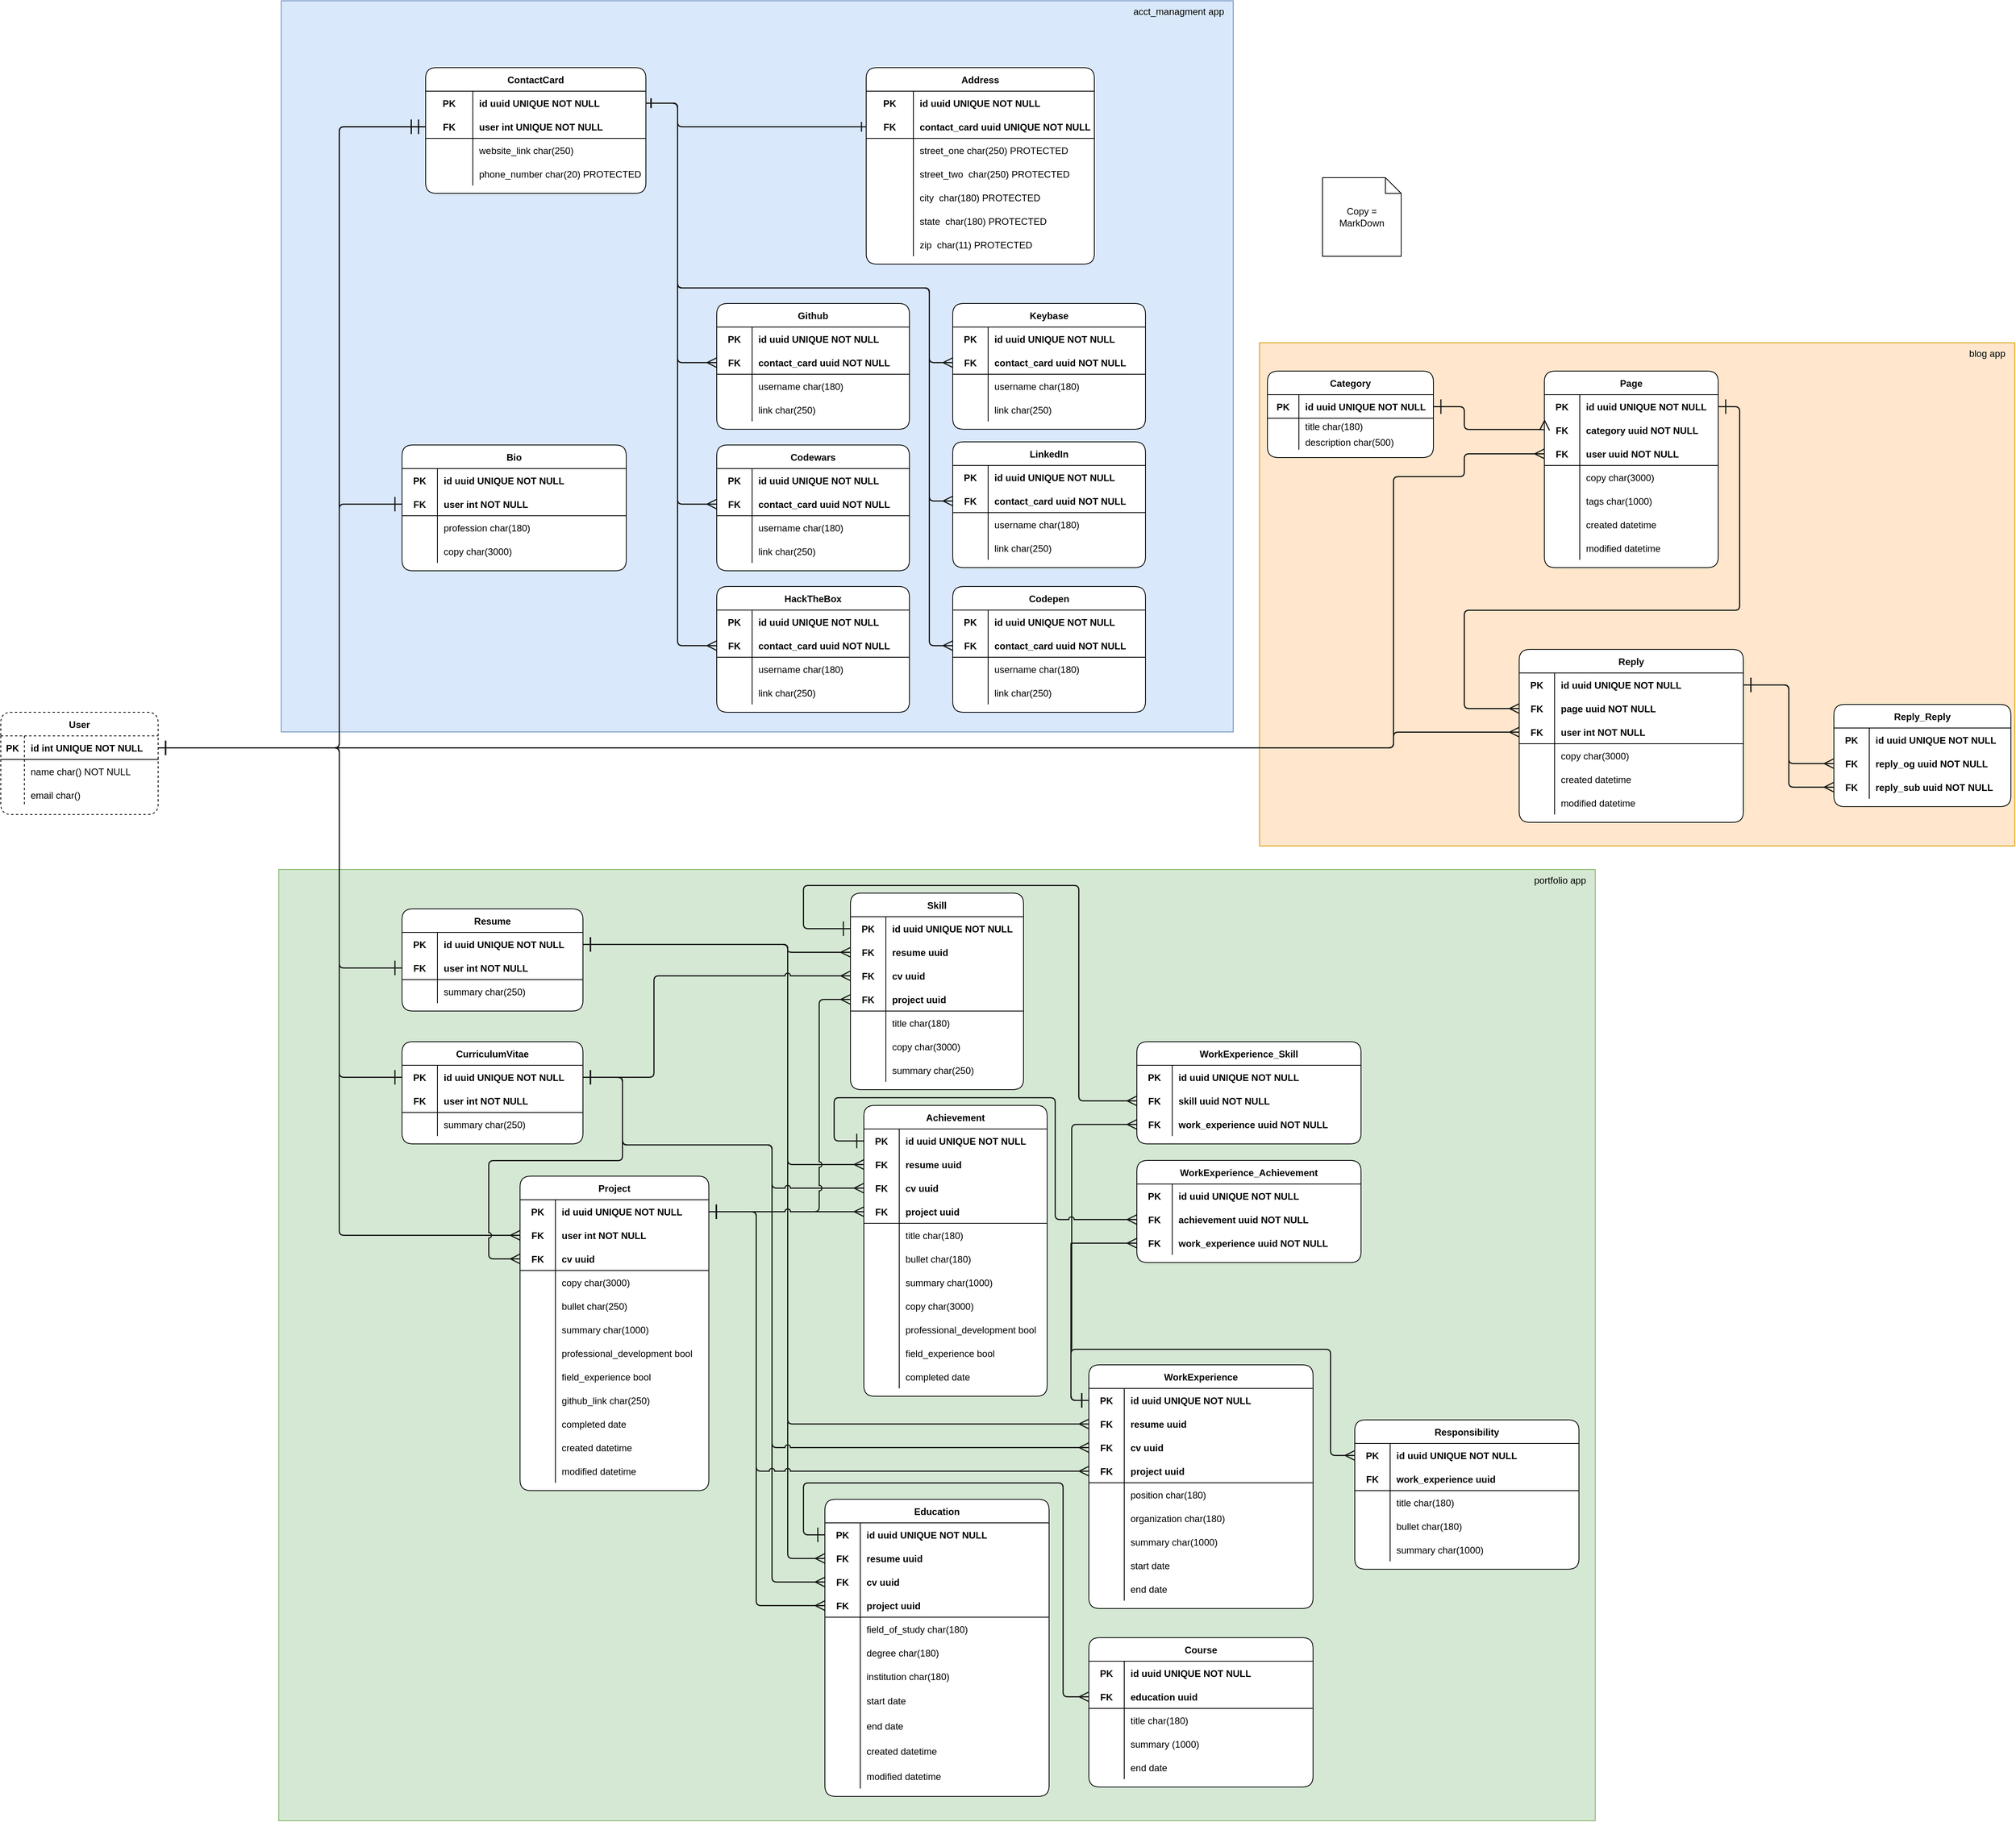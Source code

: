 <mxfile version="17.1.0" type="github">
  <diagram id="R2lEEEUBdFMjLlhIrx00" name="Page-1">
    <mxGraphModel dx="2881" dy="1136" grid="1" gridSize="10" guides="1" tooltips="1" connect="1" arrows="1" fold="1" page="1" pageScale="1" pageWidth="850" pageHeight="1100" math="0" shadow="0" extFonts="Permanent Marker^https://fonts.googleapis.com/css?family=Permanent+Marker">
      <root>
        <mxCell id="0" />
        <mxCell id="1" parent="0" />
        <mxCell id="C1Lx6RwTq1piZFSp2DUt-427" value="&lt;span style=&quot;text-align: center&quot;&gt;blog app&lt;/span&gt;" style="shape=note;size=0;whiteSpace=wrap;html=1;rounded=1;shadow=0;sketch=0;fillColor=#ffe6cc;align=right;strokeColor=#d79b00;verticalAlign=top;spacingRight=10;" parent="1" vertex="1">
          <mxGeometry x="1180" y="850" width="960" height="640" as="geometry" />
        </mxCell>
        <mxCell id="C1Lx6RwTq1piZFSp2DUt-428" value="portfolio app" style="shape=note;size=0;whiteSpace=wrap;html=1;rounded=1;shadow=0;sketch=0;fillColor=#d5e8d4;strokeColor=#82b366;points=[[1,0.51,0,0,0]];verticalAlign=top;align=right;labelPosition=center;verticalLabelPosition=middle;spacingRight=10;" parent="1" vertex="1">
          <mxGeometry x="-66.75" y="1520" width="1673.5" height="1210" as="geometry" />
        </mxCell>
        <mxCell id="C1Lx6RwTq1piZFSp2DUt-426" value="&lt;span&gt;acct_managment app&lt;/span&gt;" style="shape=note;size=0;whiteSpace=wrap;html=1;rounded=1;shadow=0;sketch=0;fillColor=#dae8fc;strokeColor=#6c8ebf;verticalAlign=top;align=right;spacingRight=10;" parent="1" vertex="1">
          <mxGeometry x="-63.5" y="415" width="1210" height="930" as="geometry" />
        </mxCell>
        <UserObject label="" lucidchartObjectId="g.TYRhDjpyAQ" id="C1Lx6RwTq1piZFSp2DUt-48">
          <mxCell style="html=1;jettySize=18;whiteSpace=wrap;fontSize=13;strokeColor=#000000;strokeWidth=1.5;rounded=1;arcSize=12;edgeStyle=orthogonalEdgeStyle;startArrow=ERone;startSize=16;endArrow=ERmandOne;endSize=16;endFill=0;startFill=0;entryX=0;entryY=0.5;entryDx=0;entryDy=0;exitX=1;exitY=0.5;exitDx=0;exitDy=0;" parent="1" source="C1Lx6RwTq1piZFSp2DUt-316" target="C1Lx6RwTq1piZFSp2DUt-332" edge="1">
            <mxGeometry width="100" height="100" relative="1" as="geometry">
              <Array as="points">
                <mxPoint x="10" y="1365" />
                <mxPoint x="10" y="575" />
              </Array>
              <mxPoint x="-210" y="1370" as="sourcePoint" />
              <mxPoint x="110" y="650" as="targetPoint" />
            </mxGeometry>
          </mxCell>
        </UserObject>
        <UserObject label="" lucidchartObjectId="EQ3Y5i.bJJNg" id="C1Lx6RwTq1piZFSp2DUt-91">
          <mxCell style="html=1;jettySize=18;whiteSpace=wrap;fontSize=13;strokeColor=#1A1A1A;strokeWidth=1.5;rounded=1;arcSize=12;edgeStyle=orthogonalEdgeStyle;startArrow=ERone;startSize=10;endArrow=ERone;endSize=10;startFill=0;entryX=1;entryY=0.5;entryDx=0;entryDy=0;exitX=0;exitY=0.5;exitDx=0;exitDy=0;endFill=0;" parent="1" source="C1Lx6RwTq1piZFSp2DUt-346" target="C1Lx6RwTq1piZFSp2DUt-329" edge="1">
            <mxGeometry width="100" height="100" relative="1" as="geometry">
              <Array as="points">
                <mxPoint x="440" y="575" />
                <mxPoint x="440" y="545" />
              </Array>
              <mxPoint x="630" y="770" as="sourcePoint" />
              <mxPoint x="490" y="550" as="targetPoint" />
            </mxGeometry>
          </mxCell>
        </UserObject>
        <UserObject label="" lucidchartObjectId="0VwZFwrsJFYA" id="C1Lx6RwTq1piZFSp2DUt-157">
          <mxCell style="html=1;jettySize=18;whiteSpace=wrap;fontSize=13;strokeColor=#1A1A1A;strokeWidth=1.5;rounded=1;arcSize=12;edgeStyle=orthogonalEdgeStyle;startArrow=ERmany;startSize=10;endArrow=ERone;endSize=10;entryX=1;entryY=0.5;entryDx=0;entryDy=0;exitX=0;exitY=0.5;exitDx=0;exitDy=0;endFill=0;" parent="1" source="C1Lx6RwTq1piZFSp2DUt-490" target="C1Lx6RwTq1piZFSp2DUt-329" edge="1">
            <mxGeometry width="100" height="100" relative="1" as="geometry">
              <Array as="points">
                <mxPoint x="760" y="1051" />
                <mxPoint x="760" y="780" />
                <mxPoint x="440" y="780" />
                <mxPoint x="440" y="545" />
              </Array>
              <mxPoint x="990" y="750" as="sourcePoint" />
              <mxPoint x="430" y="580" as="targetPoint" />
            </mxGeometry>
          </mxCell>
        </UserObject>
        <UserObject label="" lucidchartObjectId="3WwZ.9l3khhY" id="C1Lx6RwTq1piZFSp2DUt-158">
          <mxCell style="html=1;jettySize=18;whiteSpace=wrap;fontSize=13;strokeColor=#1A1A1A;strokeWidth=1.5;rounded=1;arcSize=12;edgeStyle=orthogonalEdgeStyle;startArrow=ERmany;startSize=10;endArrow=ERone;endSize=10;exitX=0;exitY=0.5;entryX=1;entryY=0.5;entryDx=0;entryDy=0;exitDx=0;exitDy=0;endFill=0;" parent="1" source="C1Lx6RwTq1piZFSp2DUt-503" target="C1Lx6RwTq1piZFSp2DUt-329" edge="1">
            <mxGeometry width="100" height="100" relative="1" as="geometry">
              <Array as="points">
                <mxPoint x="440" y="875" />
                <mxPoint x="440" y="545" />
              </Array>
              <mxPoint x="502.83" y="956.024" as="sourcePoint" />
              <mxPoint x="430" y="750" as="targetPoint" />
            </mxGeometry>
          </mxCell>
        </UserObject>
        <UserObject label="" lucidchartObjectId="AZwZduy-sLHQ" id="C1Lx6RwTq1piZFSp2DUt-175">
          <mxCell style="html=1;jettySize=18;whiteSpace=wrap;fontSize=13;strokeColor=#1A1A1A;strokeWidth=1.5;rounded=1;arcSize=12;edgeStyle=orthogonalEdgeStyle;startArrow=ERone;startSize=16;endArrow=ERone;endSize=16;entryX=1;entryY=0.5;entryDx=0;entryDy=0;exitX=0;exitY=0.5;exitDx=0;exitDy=0;" parent="1" source="C1Lx6RwTq1piZFSp2DUt-544" target="C1Lx6RwTq1piZFSp2DUt-316" edge="1">
            <mxGeometry width="100" height="100" relative="1" as="geometry">
              <Array as="points">
                <mxPoint x="10" y="1645" />
                <mxPoint x="10" y="1365" />
              </Array>
              <mxPoint x="-90" y="1670" as="sourcePoint" />
              <mxPoint x="-150" y="1390" as="targetPoint" />
            </mxGeometry>
          </mxCell>
        </UserObject>
        <UserObject label="" lucidchartObjectId="PZwZSAhJE6X4" id="C1Lx6RwTq1piZFSp2DUt-176">
          <mxCell style="html=1;jettySize=18;whiteSpace=wrap;fontSize=13;strokeColor=#1A1A1A;strokeWidth=1.5;rounded=1;arcSize=12;edgeStyle=orthogonalEdgeStyle;startArrow=ERone;startSize=16;endArrow=ERone;endSize=16;exitX=0;exitY=0.5;entryX=1;entryY=0.5;entryDx=0;entryDy=0;exitDx=0;exitDy=0;" parent="1" source="C1Lx6RwTq1piZFSp2DUt-556" target="C1Lx6RwTq1piZFSp2DUt-316" edge="1">
            <mxGeometry width="100" height="100" relative="1" as="geometry">
              <Array as="points">
                <mxPoint x="10" y="1784" />
                <mxPoint x="10" y="1365" />
              </Array>
              <mxPoint x="188.848" y="1782.994" as="sourcePoint" />
              <mxPoint x="-150" y="1390" as="targetPoint" />
            </mxGeometry>
          </mxCell>
        </UserObject>
        <UserObject label="" lucidchartObjectId="2ZwZLEUFzzat" id="C1Lx6RwTq1piZFSp2DUt-177">
          <mxCell style="html=1;jettySize=18;whiteSpace=wrap;fontSize=13;strokeColor=#1A1A1A;strokeWidth=1.5;rounded=1;arcSize=12;edgeStyle=orthogonalEdgeStyle;startArrow=ERmany;startSize=10;endArrow=ERone;endSize=16;exitX=0;exitY=0.5;entryX=1;entryY=0.5;entryDx=0;entryDy=0;exitDx=0;exitDy=0;" parent="1" source="C1Lx6RwTq1piZFSp2DUt-581" target="C1Lx6RwTq1piZFSp2DUt-316" edge="1">
            <mxGeometry width="100" height="100" relative="1" as="geometry">
              <Array as="points">
                <mxPoint x="10" y="1985" />
                <mxPoint x="10" y="1365" />
              </Array>
              <mxPoint x="353.95" y="1950.85" as="sourcePoint" />
              <mxPoint x="-150" y="1390" as="targetPoint" />
            </mxGeometry>
          </mxCell>
        </UserObject>
        <UserObject label="" lucidchartObjectId="91wZb2Q~xOBS" id="C1Lx6RwTq1piZFSp2DUt-178">
          <mxCell style="html=1;jettySize=18;whiteSpace=wrap;fontSize=13;strokeColor=#1A1A1A;strokeWidth=1.5;rounded=1;arcSize=12;edgeStyle=orthogonalEdgeStyle;startArrow=ERmany;startSize=10;endArrow=ERone;endSize=10;exitX=0;exitY=0.5;entryX=1;entryY=0.5;entryDx=0;entryDy=0;startFill=0;exitDx=0;exitDy=0;endFill=0;" parent="1" source="C1Lx6RwTq1piZFSp2DUt-451" target="C1Lx6RwTq1piZFSp2DUt-329" edge="1">
            <mxGeometry width="100" height="100" relative="1" as="geometry">
              <Array as="points">
                <mxPoint x="440" y="1235" />
                <mxPoint x="440" y="545" />
              </Array>
              <mxPoint x="502.83" y="1271.024" as="sourcePoint" />
              <mxPoint x="420" y="645" as="targetPoint" />
            </mxGeometry>
          </mxCell>
        </UserObject>
        <UserObject label="" lucidchartObjectId="b2wZSPcaYlge" id="C1Lx6RwTq1piZFSp2DUt-179">
          <mxCell style="html=1;jettySize=18;whiteSpace=wrap;fontSize=13;strokeColor=#1A1A1A;strokeWidth=1.5;rounded=1;arcSize=12;edgeStyle=orthogonalEdgeStyle;startArrow=ERmany;startSize=10;endArrow=ERone;endSize=10;exitX=0;exitY=0.5;entryX=1;entryY=0.5;entryDx=0;entryDy=0;endFill=0;exitDx=0;exitDy=0;startFill=0;" parent="1" source="C1Lx6RwTq1piZFSp2DUt-477" target="C1Lx6RwTq1piZFSp2DUt-329" edge="1">
            <mxGeometry width="100" height="100" relative="1" as="geometry">
              <Array as="points">
                <mxPoint x="440" y="1055" />
                <mxPoint x="440" y="545" />
              </Array>
              <mxPoint x="502.83" y="1115.024" as="sourcePoint" />
              <mxPoint x="430" y="645" as="targetPoint" />
            </mxGeometry>
          </mxCell>
        </UserObject>
        <UserObject label="" lucidchartObjectId="k2wZOZAYCCmJ" id="C1Lx6RwTq1piZFSp2DUt-180">
          <mxCell style="html=1;jettySize=18;whiteSpace=wrap;fontSize=13;strokeColor=#1A1A1A;strokeWidth=1.5;rounded=1;arcSize=12;edgeStyle=orthogonalEdgeStyle;startArrow=ERmany;startSize=10;endArrow=ERone;endSize=10;entryX=1;entryY=0.5;entryDx=0;entryDy=0;exitX=0;exitY=0.5;exitDx=0;exitDy=0;endFill=0;" parent="1" source="C1Lx6RwTq1piZFSp2DUt-516" target="C1Lx6RwTq1piZFSp2DUt-329" edge="1">
            <mxGeometry width="100" height="100" relative="1" as="geometry">
              <Array as="points">
                <mxPoint x="760" y="1235" />
                <mxPoint x="760" y="780" />
                <mxPoint x="440" y="780" />
                <mxPoint x="440" y="545" />
              </Array>
              <mxPoint x="1050" y="730" as="sourcePoint" />
              <mxPoint x="420" y="645" as="targetPoint" />
            </mxGeometry>
          </mxCell>
        </UserObject>
        <UserObject label="" lucidchartObjectId="ZgxZWNPb074P" id="C1Lx6RwTq1piZFSp2DUt-222">
          <mxCell style="html=1;jettySize=18;whiteSpace=wrap;fontSize=13;strokeColor=#1A1A1A;strokeWidth=1.5;rounded=1;arcSize=12;edgeStyle=orthogonalEdgeStyle;startArrow=ERone;startSize=16;endArrow=ERmany;endSize=10;entryX=0;entryY=0.5;exitX=1;exitY=0.5;exitDx=0;exitDy=0;endFill=0;entryDx=0;entryDy=0;" parent="1" source="C1Lx6RwTq1piZFSp2DUt-541" target="C1Lx6RwTq1piZFSp2DUt-649" edge="1">
            <mxGeometry width="100" height="100" relative="1" as="geometry">
              <Array as="points">
                <mxPoint x="580" y="1615" />
                <mxPoint x="580" y="1895" />
              </Array>
              <mxPoint x="410" y="1630" as="sourcePoint" />
              <mxPoint x="668.836" y="1907.132" as="targetPoint" />
            </mxGeometry>
          </mxCell>
        </UserObject>
        <UserObject label="" lucidchartObjectId="6gxZ20lumf~~" id="C1Lx6RwTq1piZFSp2DUt-223">
          <mxCell style="html=1;jettySize=18;whiteSpace=wrap;fontSize=13;strokeColor=#1A1A1A;strokeWidth=1.5;rounded=1;arcSize=12;edgeStyle=orthogonalEdgeStyle;startArrow=ERone;startSize=16;endArrow=ERmany;endSize=10;exitX=1;exitY=0.5;exitDx=0;exitDy=0;endFill=0;entryX=0;entryY=0.5;entryDx=0;entryDy=0;" parent="1" source="C1Lx6RwTq1piZFSp2DUt-541" target="C1Lx6RwTq1piZFSp2DUt-604" edge="1">
            <mxGeometry width="100" height="100" relative="1" as="geometry">
              <Array as="points">
                <mxPoint x="580" y="1615" />
                <mxPoint x="580" y="1625" />
              </Array>
              <mxPoint x="410" y="1640" as="sourcePoint" />
              <mxPoint x="620" y="1654" as="targetPoint" />
            </mxGeometry>
          </mxCell>
        </UserObject>
        <UserObject label="" lucidchartObjectId="RhxZedWc1Z8Q" id="C1Lx6RwTq1piZFSp2DUt-237">
          <mxCell style="html=1;jettySize=18;whiteSpace=wrap;fontSize=13;strokeColor=#1A1A1A;strokeWidth=1.5;rounded=1;arcSize=12;edgeStyle=orthogonalEdgeStyle;startArrow=ERmany;startSize=10;endArrow=ERone;endSize=16;exitX=0;exitY=0.5;entryX=1;entryY=0.5;entryDx=0;entryDy=0;exitDx=0;exitDy=0;" parent="1" source="r4kLxaNf1XHd40Li_yTl-7" target="C1Lx6RwTq1piZFSp2DUt-541" edge="1">
            <mxGeometry width="100" height="100" relative="1" as="geometry">
              <Array as="points">
                <mxPoint x="580" y="2225" />
                <mxPoint x="580" y="1615" />
              </Array>
              <mxPoint x="400" y="1630" as="targetPoint" />
              <mxPoint x="834.95" y="2276.024" as="sourcePoint" />
            </mxGeometry>
          </mxCell>
        </UserObject>
        <UserObject label="" lucidchartObjectId="3oxZyW_TM-FC" id="C1Lx6RwTq1piZFSp2DUt-251">
          <mxCell style="html=1;jettySize=18;whiteSpace=wrap;fontSize=13;strokeColor=#1A1A1A;strokeWidth=1.5;rounded=1;arcSize=12;edgeStyle=orthogonalEdgeStyle;startArrow=ERmany;startSize=10;endArrow=ERone;endSize=16;exitX=0;exitY=0.5;entryX=1;entryY=0.5;entryDx=0;entryDy=0;exitDx=0;exitDy=0;" parent="1" source="r4kLxaNf1XHd40Li_yTl-25" target="C1Lx6RwTq1piZFSp2DUt-541" edge="1">
            <mxGeometry width="100" height="100" relative="1" as="geometry">
              <Array as="points">
                <mxPoint x="580" y="2396" />
                <mxPoint x="580" y="1615" />
              </Array>
              <mxPoint x="420" y="1630" as="targetPoint" />
            </mxGeometry>
          </mxCell>
        </UserObject>
        <UserObject label="" lucidchartObjectId="8GxZQJTCxgkr" id="C1Lx6RwTq1piZFSp2DUt-252">
          <mxCell style="html=1;jettySize=18;whiteSpace=wrap;fontSize=13;strokeColor=#1A1A1A;strokeWidth=1.5;rounded=1;arcSize=12;edgeStyle=orthogonalEdgeStyle;jumpStyle=arc;startArrow=ERmany;startSize=10;endArrow=ERone;endSize=16;exitX=0;exitY=0.5;entryX=1;entryY=0.5;entryDx=0;entryDy=0;startFill=0;exitDx=0;exitDy=0;" parent="1" source="C1Lx6RwTq1piZFSp2DUt-646" target="C1Lx6RwTq1piZFSp2DUt-556" edge="1">
            <mxGeometry width="100" height="100" relative="1" as="geometry">
              <Array as="points">
                <mxPoint x="560" y="1925" />
                <mxPoint x="560" y="1870" />
                <mxPoint x="370" y="1870" />
                <mxPoint x="370" y="1784" />
              </Array>
              <mxPoint x="668.836" y="1931.09" as="sourcePoint" />
              <mxPoint x="293.152" y="1789.024" as="targetPoint" />
            </mxGeometry>
          </mxCell>
        </UserObject>
        <UserObject label="" lucidchartObjectId="JOxZxpumRNSY" id="C1Lx6RwTq1piZFSp2DUt-266">
          <mxCell style="html=1;jettySize=18;whiteSpace=wrap;fontSize=13;strokeColor=#1A1A1A;strokeWidth=1.5;rounded=1;arcSize=12;edgeStyle=orthogonalEdgeStyle;jumpStyle=arc;startArrow=ERmany;startSize=10;endArrow=ERone;endSize=16;entryX=1;entryY=0.5;entryDx=0;entryDy=0;startFill=0;exitX=0;exitY=0.5;exitDx=0;exitDy=0;" parent="1" source="C1Lx6RwTq1piZFSp2DUt-601" target="C1Lx6RwTq1piZFSp2DUt-556" edge="1">
            <mxGeometry width="100" height="100" relative="1" as="geometry">
              <Array as="points">
                <mxPoint x="410" y="1655" />
                <mxPoint x="410" y="1784" />
              </Array>
              <mxPoint x="620" y="1678" as="sourcePoint" />
              <mxPoint x="293.152" y="1789.024" as="targetPoint" />
            </mxGeometry>
          </mxCell>
        </UserObject>
        <UserObject label="" lucidchartObjectId="0RxZ_axoYBpB" id="C1Lx6RwTq1piZFSp2DUt-267">
          <mxCell style="html=1;jettySize=18;whiteSpace=wrap;fontSize=13;strokeColor=#1A1A1A;strokeWidth=1.5;rounded=1;arcSize=12;edgeStyle=orthogonalEdgeStyle;startArrow=ERone;startSize=16;endArrow=ERone;endSize=16;entryX=1;entryY=0.5;entryDx=0;entryDy=0;exitX=0;exitY=0.5;exitDx=0;exitDy=0;endFill=0;startFill=0;" parent="1" source="C1Lx6RwTq1piZFSp2DUt-531" target="C1Lx6RwTq1piZFSp2DUt-316" edge="1">
            <mxGeometry width="100" height="100" relative="1" as="geometry">
              <Array as="points">
                <mxPoint x="10" y="1055" />
                <mxPoint x="10" y="1365" />
              </Array>
              <mxPoint x="40" y="1000" as="sourcePoint" />
              <mxPoint x="-150" y="1390" as="targetPoint" />
            </mxGeometry>
          </mxCell>
        </UserObject>
        <UserObject label="" lucidchartObjectId="wTxZoXbYwXDJ" id="C1Lx6RwTq1piZFSp2DUt-268">
          <mxCell style="html=1;jettySize=18;whiteSpace=wrap;fontSize=13;strokeColor=#1A1A1A;strokeWidth=1.5;rounded=1;arcSize=12;edgeStyle=orthogonalEdgeStyle;jumpStyle=arc;startArrow=ERmany;startSize=10;endArrow=ERone;endSize=16;exitX=0;exitY=0.5;entryX=1;entryY=0.5;entryDx=0;entryDy=0;startFill=0;exitDx=0;exitDy=0;" parent="1" source="r4kLxaNf1XHd40Li_yTl-4" target="C1Lx6RwTq1piZFSp2DUt-556" edge="1">
            <mxGeometry width="100" height="100" relative="1" as="geometry">
              <Array as="points">
                <mxPoint x="560" y="2255" />
                <mxPoint x="560" y="1870" />
                <mxPoint x="370" y="1870" />
                <mxPoint x="370" y="1784" />
              </Array>
              <mxPoint x="293.152" y="1789.024" as="targetPoint" />
              <mxPoint x="834.95" y="2299.964" as="sourcePoint" />
            </mxGeometry>
          </mxCell>
        </UserObject>
        <UserObject label="" lucidchartObjectId="MVxZ73rs-OnB" id="C1Lx6RwTq1piZFSp2DUt-269">
          <mxCell style="html=1;jettySize=18;whiteSpace=wrap;fontSize=13;strokeColor=#1A1A1A;strokeWidth=1.5;rounded=1;arcSize=12;edgeStyle=orthogonalEdgeStyle;jumpStyle=arc;startArrow=ERmany;startSize=10;endArrow=ERone;endSize=16;exitX=0;exitY=0.5;entryX=1;entryY=0.5;entryDx=0;entryDy=0;startFill=0;exitDx=0;exitDy=0;" parent="1" source="r4kLxaNf1XHd40Li_yTl-22" target="C1Lx6RwTq1piZFSp2DUt-556" edge="1">
            <mxGeometry width="100" height="100" relative="1" as="geometry">
              <Array as="points">
                <mxPoint x="560" y="2426" />
                <mxPoint x="560" y="1870" />
                <mxPoint x="370" y="1870" />
                <mxPoint x="370" y="1784" />
              </Array>
              <mxPoint x="293.152" y="1789.024" as="targetPoint" />
            </mxGeometry>
          </mxCell>
        </UserObject>
        <UserObject label="" lucidchartObjectId="x1xZpTevbE~_" id="C1Lx6RwTq1piZFSp2DUt-270">
          <mxCell style="html=1;jettySize=18;whiteSpace=wrap;fontSize=13;strokeColor=#1A1A1A;strokeWidth=1.5;rounded=1;arcSize=12;edgeStyle=orthogonalEdgeStyle;startArrow=ERone;startSize=16;endArrow=ERmany;endSize=10;exitX=0;exitY=0.5;entryX=0;entryY=0.5;entryDx=0;entryDy=0;exitDx=0;exitDy=0;" parent="1" source="C1Lx6RwTq1piZFSp2DUt-656" target="C1Lx6RwTq1piZFSp2DUt-611" edge="1">
            <mxGeometry width="100" height="100" relative="1" as="geometry">
              <Array as="points">
                <mxPoint x="940" y="2195" />
                <mxPoint x="940" y="2130" />
                <mxPoint x="941" y="2130" />
                <mxPoint x="941" y="1844" />
              </Array>
              <mxPoint x="1013.928" y="1842.76" as="targetPoint" />
              <mxPoint x="834.95" y="2251.958" as="sourcePoint" />
            </mxGeometry>
          </mxCell>
        </UserObject>
        <UserObject label="" lucidchartObjectId="A3xZMXd54UBz" id="C1Lx6RwTq1piZFSp2DUt-281">
          <mxCell style="html=1;jettySize=18;whiteSpace=wrap;fontSize=13;strokeColor=#1A1A1A;strokeWidth=1.5;rounded=1;arcSize=12;edgeStyle=orthogonalEdgeStyle;startArrow=ERone;startSize=16;endArrow=ERmany;endSize=10;entryX=0;entryY=0.5;exitX=0;exitY=0.5;exitDx=0;exitDy=0;entryDx=0;entryDy=0;" parent="1" source="C1Lx6RwTq1piZFSp2DUt-585" target="C1Lx6RwTq1piZFSp2DUt-620" edge="1">
            <mxGeometry width="100" height="100" relative="1" as="geometry">
              <Array as="points">
                <mxPoint x="600" y="1595" />
                <mxPoint x="600" y="1540" />
                <mxPoint x="950" y="1540" />
                <mxPoint x="950" y="1814" />
              </Array>
              <mxPoint x="620" y="1520" as="sourcePoint" />
              <mxPoint x="1013.928" y="1818.892" as="targetPoint" />
            </mxGeometry>
          </mxCell>
        </UserObject>
        <UserObject label="" lucidchartObjectId="r5xZYvssaclC" id="C1Lx6RwTq1piZFSp2DUt-292">
          <mxCell style="html=1;jettySize=18;whiteSpace=wrap;fontSize=13;strokeColor=#1A1A1A;strokeWidth=1.5;rounded=1;arcSize=12;edgeStyle=orthogonalEdgeStyle;jumpStyle=arc;startArrow=ERone;startSize=16;endArrow=ERmany;endSize=10;exitX=0;exitY=0.5;entryX=0;entryY=0.5;entryDx=0;entryDy=0;exitDx=0;exitDy=0;" parent="1" source="C1Lx6RwTq1piZFSp2DUt-634" target="C1Lx6RwTq1piZFSp2DUt-627" edge="1">
            <mxGeometry width="100" height="100" relative="1" as="geometry">
              <Array as="points">
                <mxPoint x="639" y="1865" />
                <mxPoint x="639" y="1810" />
                <mxPoint x="920" y="1810" />
                <mxPoint x="920" y="1965" />
              </Array>
              <mxPoint x="668.836" y="1883.174" as="sourcePoint" />
              <mxPoint x="1011.92" y="1938.994" as="targetPoint" />
            </mxGeometry>
          </mxCell>
        </UserObject>
        <UserObject label="" lucidchartObjectId="O5xZjmJ51Efe" id="C1Lx6RwTq1piZFSp2DUt-293">
          <mxCell style="html=1;jettySize=18;whiteSpace=wrap;fontSize=13;strokeColor=#1A1A1A;strokeWidth=1.5;rounded=1;arcSize=12;edgeStyle=orthogonalEdgeStyle;jumpStyle=arc;startArrow=ERone;startSize=16;endArrow=ERmany;endSize=10;exitX=0;exitY=0.5;entryX=0;entryY=0.5;entryDx=0;entryDy=0;exitDx=0;exitDy=0;" parent="1" source="C1Lx6RwTq1piZFSp2DUt-656" target="C1Lx6RwTq1piZFSp2DUt-630" edge="1">
            <mxGeometry width="100" height="100" relative="1" as="geometry">
              <Array as="points">
                <mxPoint x="940" y="2195" />
                <mxPoint x="940" y="1995" />
              </Array>
              <mxPoint x="1011.92" y="1962.964" as="targetPoint" />
              <mxPoint x="834.95" y="2251.958" as="sourcePoint" />
            </mxGeometry>
          </mxCell>
        </UserObject>
        <UserObject label="" lucidchartObjectId="Z-xZgU64g.A2" id="C1Lx6RwTq1piZFSp2DUt-294">
          <mxCell style="html=1;jettySize=18;whiteSpace=wrap;fontSize=13;strokeColor=#1A1A1A;strokeWidth=1.5;rounded=1;arcSize=12;edgeStyle=orthogonalEdgeStyle;startArrow=ERone;startSize=16;endArrow=ERmany;endSize=10;exitX=1;exitY=0.5;exitDx=0;exitDy=0;entryX=0;entryY=0.5;entryDx=0;entryDy=0;" parent="1" source="C1Lx6RwTq1piZFSp2DUt-378" target="C1Lx6RwTq1piZFSp2DUt-414" edge="1">
            <mxGeometry width="100" height="100" relative="1" as="geometry">
              <Array as="points">
                <mxPoint x="1790" y="931" />
                <mxPoint x="1790" y="1190" />
                <mxPoint x="1440" y="1190" />
                <mxPoint x="1440" y="1315" />
              </Array>
              <mxPoint x="1751.205" y="1175.851" as="sourcePoint" />
              <mxPoint x="1470" y="1480" as="targetPoint" />
            </mxGeometry>
          </mxCell>
        </UserObject>
        <UserObject label="" lucidchartObjectId="k_xZLf5LtQvF" id="C1Lx6RwTq1piZFSp2DUt-296">
          <mxCell style="html=1;jettySize=18;whiteSpace=wrap;fontSize=13;strokeColor=#1A1A1A;strokeWidth=1.5;rounded=1;arcSize=12;edgeStyle=orthogonalEdgeStyle;startArrow=ERone;startSize=16;endArrow=ERmany;endSize=10;exitX=1;exitY=0.5;exitDx=0;exitDy=0;entryX=0;entryY=0.5;entryDx=0;entryDy=0;" parent="1" source="C1Lx6RwTq1piZFSp2DUt-316" target="C1Lx6RwTq1piZFSp2DUt-423" edge="1">
            <mxGeometry width="100" height="100" relative="1" as="geometry">
              <Array as="points">
                <mxPoint x="1350" y="1365" />
                <mxPoint x="1350" y="1345" />
              </Array>
              <mxPoint x="-200" y="1370" as="sourcePoint" />
              <mxPoint x="1390" y="1530" as="targetPoint" />
            </mxGeometry>
          </mxCell>
        </UserObject>
        <UserObject label="" lucidchartObjectId="E_xZyQ_vH6gO" id="C1Lx6RwTq1piZFSp2DUt-297">
          <mxCell style="html=1;jettySize=18;whiteSpace=wrap;fontSize=13;strokeColor=#1A1A1A;strokeWidth=1.5;rounded=1;arcSize=12;edgeStyle=orthogonalEdgeStyle;startArrow=none;startSize=16;endArrow=ERmany;endSize=10;entryX=0;entryY=0.5;entryDx=0;entryDy=0;exitX=1;exitY=0.5;exitDx=0;exitDy=0;" parent="1" source="C1Lx6RwTq1piZFSp2DUt-316" target="C1Lx6RwTq1piZFSp2DUt-381" edge="1">
            <mxGeometry width="100" height="100" relative="1" as="geometry">
              <Array as="points">
                <mxPoint x="1350" y="1365" />
                <mxPoint x="1350" y="1020" />
                <mxPoint x="1440" y="1020" />
                <mxPoint x="1440" y="991" />
              </Array>
              <mxPoint x="1890" y="1740" as="sourcePoint" />
              <mxPoint x="1410" y="1290" as="targetPoint" />
            </mxGeometry>
          </mxCell>
        </UserObject>
        <UserObject label="" lucidchartObjectId="J~xZ2.eRDwL6" id="C1Lx6RwTq1piZFSp2DUt-308">
          <mxCell style="html=1;jettySize=18;whiteSpace=wrap;fontSize=13;strokeColor=#1A1A1A;strokeWidth=1.5;rounded=1;arcSize=12;edgeStyle=orthogonalEdgeStyle;startArrow=ERone;startSize=16;endArrow=ERmany;endSize=10;exitX=1;exitY=0.5;exitDx=0;exitDy=0;entryX=0;entryY=0.5;entryDx=0;entryDy=0;" parent="1" source="C1Lx6RwTq1piZFSp2DUt-411" target="C1Lx6RwTq1piZFSp2DUt-433" edge="1">
            <mxGeometry width="100" height="100" relative="1" as="geometry">
              <Array as="points" />
              <mxPoint x="1820" y="1480" as="sourcePoint" />
              <mxPoint x="1820" y="1320" as="targetPoint" />
            </mxGeometry>
          </mxCell>
        </UserObject>
        <UserObject label="" lucidchartObjectId="M~xZyoFV3AG." id="C1Lx6RwTq1piZFSp2DUt-309">
          <mxCell style="html=1;jettySize=18;whiteSpace=wrap;fontSize=13;strokeColor=#1A1A1A;strokeWidth=1.5;rounded=1;arcSize=12;edgeStyle=orthogonalEdgeStyle;startArrow=ERone;startSize=16;endArrow=ERmany;endSize=10;exitX=1;exitY=0.5;exitDx=0;exitDy=0;" parent="1" source="C1Lx6RwTq1piZFSp2DUt-411" target="C1Lx6RwTq1piZFSp2DUt-442" edge="1">
            <mxGeometry width="100" height="100" relative="1" as="geometry">
              <Array as="points" />
              <mxPoint x="1820" y="1500" as="sourcePoint" />
              <mxPoint x="1820" y="1320" as="targetPoint" />
            </mxGeometry>
          </mxCell>
        </UserObject>
        <UserObject label="" lucidchartObjectId="XQFZVeWvwNgx" id="C1Lx6RwTq1piZFSp2DUt-310">
          <mxCell style="html=1;jettySize=18;whiteSpace=wrap;fontSize=13;strokeColor=#1A1A1A;strokeWidth=1.5;rounded=1;arcSize=12;edgeStyle=orthogonalEdgeStyle;startArrow=ERone;startSize=16;endArrow=ERmany;endSize=10;exitX=1;exitY=0.5;entryX=0;entryY=0.5;jumpStyle=arc;exitDx=0;exitDy=0;entryDx=0;entryDy=0;" parent="1" source="C1Lx6RwTq1piZFSp2DUt-569" target="C1Lx6RwTq1piZFSp2DUt-672" edge="1">
            <mxGeometry width="100" height="100" relative="1" as="geometry">
              <Array as="points">
                <mxPoint x="540" y="1955" />
                <mxPoint x="540" y="2456" />
              </Array>
              <mxPoint x="476.05" y="1957" as="sourcePoint" />
            </mxGeometry>
          </mxCell>
        </UserObject>
        <UserObject label="" lucidchartObjectId="wRFZb34tsMdJ" id="C1Lx6RwTq1piZFSp2DUt-311">
          <mxCell style="html=1;jettySize=18;whiteSpace=wrap;fontSize=13;strokeColor=#1A1A1A;strokeWidth=1.5;rounded=1;arcSize=12;edgeStyle=orthogonalEdgeStyle;jumpStyle=arc;startArrow=ERone;startSize=16;endArrow=ERmany;endSize=10;exitX=1;exitY=0.5;entryX=0;entryY=0.5;exitDx=0;exitDy=0;entryDx=0;entryDy=0;" parent="1" source="C1Lx6RwTq1piZFSp2DUt-569" target="C1Lx6RwTq1piZFSp2DUt-659" edge="1">
            <mxGeometry width="100" height="100" relative="1" as="geometry">
              <Array as="points">
                <mxPoint x="540" y="1955" />
                <mxPoint x="540" y="2285" />
              </Array>
              <mxPoint x="476.05" y="1957" as="sourcePoint" />
              <mxPoint x="834.95" y="2324.03" as="targetPoint" />
            </mxGeometry>
          </mxCell>
        </UserObject>
        <UserObject label="" lucidchartObjectId="ESFZbGL8aBnH" id="C1Lx6RwTq1piZFSp2DUt-312">
          <mxCell style="html=1;jettySize=18;whiteSpace=wrap;fontSize=13;strokeColor=#1A1A1A;strokeWidth=1.5;rounded=1;arcSize=12;edgeStyle=orthogonalEdgeStyle;jumpStyle=arc;startArrow=ERone;startSize=16;endArrow=ERmany;endSize=10;exitX=1;exitY=0.5;exitDx=0;exitDy=0;entryX=0;entryY=0.5;entryDx=0;entryDy=0;" parent="1" source="C1Lx6RwTq1piZFSp2DUt-569" target="C1Lx6RwTq1piZFSp2DUt-588" edge="1">
            <mxGeometry width="100" height="100" relative="1" as="geometry">
              <Array as="points">
                <mxPoint x="620" y="1955" />
                <mxPoint x="620" y="1685" />
              </Array>
              <mxPoint x="476.05" y="1957" as="sourcePoint" />
              <mxPoint x="620" y="1730" as="targetPoint" />
            </mxGeometry>
          </mxCell>
        </UserObject>
        <UserObject label="" lucidchartObjectId="2SFZYrDE2naH" id="C1Lx6RwTq1piZFSp2DUt-313">
          <mxCell style="html=1;jettySize=18;whiteSpace=wrap;fontSize=13;strokeColor=#1A1A1A;strokeWidth=1.5;rounded=1;arcSize=12;edgeStyle=orthogonalEdgeStyle;jumpStyle=arc;startArrow=ERone;startSize=16;endArrow=ERmany;endSize=10;exitX=1;exitY=0.5;entryX=0;entryY=0.5;exitDx=0;exitDy=0;entryDx=0;entryDy=0;" parent="1" source="C1Lx6RwTq1piZFSp2DUt-569" target="C1Lx6RwTq1piZFSp2DUt-637" edge="1">
            <mxGeometry width="100" height="100" relative="1" as="geometry">
              <Array as="points">
                <mxPoint x="650" y="1955" />
                <mxPoint x="650" y="1955" />
              </Array>
              <mxPoint x="476.05" y="1957" as="sourcePoint" />
              <mxPoint x="668.836" y="1955.048" as="targetPoint" />
            </mxGeometry>
          </mxCell>
        </UserObject>
        <UserObject label="" lucidchartObjectId="KUFZy3f4OV.Q" id="C1Lx6RwTq1piZFSp2DUt-314">
          <mxCell style="html=1;jettySize=18;whiteSpace=wrap;fontSize=13;strokeColor=#1A1A1A;strokeWidth=1.5;rounded=1;arcSize=12;edgeStyle=orthogonalEdgeStyle;jumpStyle=arc;startArrow=ERone;startSize=16;endArrow=ERmany;endSize=10;exitX=1;exitY=0.5;entryX=0;entryY=0.5;exitDx=0;exitDy=0;entryDx=0;entryDy=0;" parent="1" source="C1Lx6RwTq1piZFSp2DUt-556" target="C1Lx6RwTq1piZFSp2DUt-572" edge="1">
            <mxGeometry width="100" height="100" relative="1" as="geometry">
              <Array as="points">
                <mxPoint x="370" y="1784" />
                <mxPoint x="370" y="1890" />
                <mxPoint x="200" y="1890" />
                <mxPoint x="200" y="2015" />
              </Array>
              <mxPoint x="293.152" y="1789.024" as="sourcePoint" />
              <mxPoint x="263.95" y="2005.15" as="targetPoint" />
            </mxGeometry>
          </mxCell>
        </UserObject>
        <mxCell id="C1Lx6RwTq1piZFSp2DUt-315" value="User" style="shape=table;startSize=30;container=1;collapsible=1;childLayout=tableLayout;fixedRows=1;rowLines=0;fontStyle=1;align=center;resizeLast=1;rounded=1;shadow=0;sketch=0;gradientColor=none;fillColor=default;swimlaneFillColor=default;dashed=1;" parent="1" vertex="1">
          <mxGeometry x="-420" y="1320" width="200" height="130" as="geometry" />
        </mxCell>
        <mxCell id="C1Lx6RwTq1piZFSp2DUt-316" value="" style="shape=tableRow;horizontal=0;startSize=0;swimlaneHead=0;swimlaneBody=0;fillColor=none;collapsible=0;dropTarget=0;points=[[0,0.5],[1,0.5]];portConstraint=eastwest;top=0;left=0;right=0;bottom=1;" parent="C1Lx6RwTq1piZFSp2DUt-315" vertex="1">
          <mxGeometry y="30" width="200" height="30" as="geometry" />
        </mxCell>
        <mxCell id="C1Lx6RwTq1piZFSp2DUt-317" value="PK" style="shape=partialRectangle;connectable=0;fillColor=none;top=0;left=0;bottom=0;right=0;fontStyle=1;overflow=hidden;" parent="C1Lx6RwTq1piZFSp2DUt-316" vertex="1">
          <mxGeometry width="30" height="30" as="geometry">
            <mxRectangle width="30" height="30" as="alternateBounds" />
          </mxGeometry>
        </mxCell>
        <mxCell id="C1Lx6RwTq1piZFSp2DUt-318" value="id int UNIQUE NOT NULL" style="shape=partialRectangle;connectable=0;fillColor=none;top=0;left=0;bottom=0;right=0;align=left;spacingLeft=6;fontStyle=1;overflow=hidden;" parent="C1Lx6RwTq1piZFSp2DUt-316" vertex="1">
          <mxGeometry x="30" width="170" height="30" as="geometry">
            <mxRectangle width="170" height="30" as="alternateBounds" />
          </mxGeometry>
        </mxCell>
        <mxCell id="C1Lx6RwTq1piZFSp2DUt-319" value="" style="shape=tableRow;horizontal=0;startSize=0;swimlaneHead=0;swimlaneBody=0;fillColor=none;collapsible=0;dropTarget=0;points=[[0,0.5],[1,0.5]];portConstraint=eastwest;top=0;left=0;right=0;bottom=0;" parent="C1Lx6RwTq1piZFSp2DUt-315" vertex="1">
          <mxGeometry y="60" width="200" height="30" as="geometry" />
        </mxCell>
        <mxCell id="C1Lx6RwTq1piZFSp2DUt-320" value="" style="shape=partialRectangle;connectable=0;fillColor=none;top=0;left=0;bottom=0;right=0;editable=1;overflow=hidden;" parent="C1Lx6RwTq1piZFSp2DUt-319" vertex="1">
          <mxGeometry width="30" height="30" as="geometry">
            <mxRectangle width="30" height="30" as="alternateBounds" />
          </mxGeometry>
        </mxCell>
        <mxCell id="C1Lx6RwTq1piZFSp2DUt-321" value="name char() NOT NULL" style="shape=partialRectangle;connectable=0;fillColor=none;top=0;left=0;bottom=0;right=0;align=left;spacingLeft=6;overflow=hidden;" parent="C1Lx6RwTq1piZFSp2DUt-319" vertex="1">
          <mxGeometry x="30" width="170" height="30" as="geometry">
            <mxRectangle width="170" height="30" as="alternateBounds" />
          </mxGeometry>
        </mxCell>
        <mxCell id="C1Lx6RwTq1piZFSp2DUt-322" value="" style="shape=tableRow;horizontal=0;startSize=0;swimlaneHead=0;swimlaneBody=0;fillColor=none;collapsible=0;dropTarget=0;points=[[0,0.5],[1,0.5]];portConstraint=eastwest;top=0;left=0;right=0;bottom=0;" parent="C1Lx6RwTq1piZFSp2DUt-315" vertex="1">
          <mxGeometry y="90" width="200" height="30" as="geometry" />
        </mxCell>
        <mxCell id="C1Lx6RwTq1piZFSp2DUt-323" value="" style="shape=partialRectangle;connectable=0;fillColor=none;top=0;left=0;bottom=0;right=0;editable=1;overflow=hidden;" parent="C1Lx6RwTq1piZFSp2DUt-322" vertex="1">
          <mxGeometry width="30" height="30" as="geometry">
            <mxRectangle width="30" height="30" as="alternateBounds" />
          </mxGeometry>
        </mxCell>
        <mxCell id="C1Lx6RwTq1piZFSp2DUt-324" value="email char()" style="shape=partialRectangle;connectable=0;fillColor=none;top=0;left=0;bottom=0;right=0;align=left;spacingLeft=6;overflow=hidden;" parent="C1Lx6RwTq1piZFSp2DUt-322" vertex="1">
          <mxGeometry x="30" width="170" height="30" as="geometry">
            <mxRectangle width="170" height="30" as="alternateBounds" />
          </mxGeometry>
        </mxCell>
        <mxCell id="C1Lx6RwTq1piZFSp2DUt-328" value="ContactCard" style="shape=table;startSize=30;container=1;collapsible=1;childLayout=tableLayout;fixedRows=1;rowLines=0;fontStyle=1;align=center;resizeLast=1;rounded=1;shadow=0;sketch=0;fillColor=default;gradientColor=none;swimlaneFillColor=default;" parent="1" vertex="1">
          <mxGeometry x="120" y="500" width="280" height="160" as="geometry" />
        </mxCell>
        <mxCell id="C1Lx6RwTq1piZFSp2DUt-329" value="" style="shape=tableRow;horizontal=0;startSize=0;swimlaneHead=0;swimlaneBody=0;fillColor=none;collapsible=0;dropTarget=0;points=[[0,0.5],[1,0.5]];portConstraint=eastwest;top=0;left=0;right=0;bottom=0;rounded=1;shadow=0;sketch=0;" parent="C1Lx6RwTq1piZFSp2DUt-328" vertex="1">
          <mxGeometry y="30" width="280" height="30" as="geometry" />
        </mxCell>
        <mxCell id="C1Lx6RwTq1piZFSp2DUt-330" value="PK" style="shape=partialRectangle;connectable=0;fillColor=none;top=0;left=0;bottom=0;right=0;fontStyle=1;overflow=hidden;rounded=1;shadow=0;sketch=0;" parent="C1Lx6RwTq1piZFSp2DUt-329" vertex="1">
          <mxGeometry width="60" height="30" as="geometry">
            <mxRectangle width="60" height="30" as="alternateBounds" />
          </mxGeometry>
        </mxCell>
        <mxCell id="C1Lx6RwTq1piZFSp2DUt-331" value="id uuid UNIQUE NOT NULL" style="shape=partialRectangle;connectable=0;fillColor=none;top=0;left=0;bottom=0;right=0;align=left;spacingLeft=6;fontStyle=1;overflow=hidden;rounded=1;shadow=0;sketch=0;" parent="C1Lx6RwTq1piZFSp2DUt-329" vertex="1">
          <mxGeometry x="60" width="220" height="30" as="geometry">
            <mxRectangle width="220" height="30" as="alternateBounds" />
          </mxGeometry>
        </mxCell>
        <mxCell id="C1Lx6RwTq1piZFSp2DUt-332" value="" style="shape=tableRow;horizontal=0;startSize=0;swimlaneHead=0;swimlaneBody=0;fillColor=none;collapsible=0;dropTarget=0;points=[[0,0.5],[1,0.5]];portConstraint=eastwest;top=0;left=0;right=0;bottom=1;rounded=1;shadow=0;sketch=0;" parent="C1Lx6RwTq1piZFSp2DUt-328" vertex="1">
          <mxGeometry y="60" width="280" height="30" as="geometry" />
        </mxCell>
        <mxCell id="C1Lx6RwTq1piZFSp2DUt-333" value="FK" style="shape=partialRectangle;connectable=0;fillColor=none;top=0;left=0;bottom=0;right=0;fontStyle=1;overflow=hidden;rounded=1;shadow=0;sketch=0;" parent="C1Lx6RwTq1piZFSp2DUt-332" vertex="1">
          <mxGeometry width="60" height="30" as="geometry">
            <mxRectangle width="60" height="30" as="alternateBounds" />
          </mxGeometry>
        </mxCell>
        <mxCell id="C1Lx6RwTq1piZFSp2DUt-334" value="user int UNIQUE NOT NULL" style="shape=partialRectangle;connectable=0;fillColor=none;top=0;left=0;bottom=0;right=0;align=left;spacingLeft=6;fontStyle=1;overflow=hidden;rounded=1;shadow=0;sketch=0;" parent="C1Lx6RwTq1piZFSp2DUt-332" vertex="1">
          <mxGeometry x="60" width="220" height="30" as="geometry">
            <mxRectangle width="220" height="30" as="alternateBounds" />
          </mxGeometry>
        </mxCell>
        <mxCell id="C1Lx6RwTq1piZFSp2DUt-335" value="" style="shape=tableRow;horizontal=0;startSize=0;swimlaneHead=0;swimlaneBody=0;fillColor=none;collapsible=0;dropTarget=0;points=[[0,0.5],[1,0.5]];portConstraint=eastwest;top=0;left=0;right=0;bottom=0;rounded=1;shadow=0;sketch=0;" parent="C1Lx6RwTq1piZFSp2DUt-328" vertex="1">
          <mxGeometry y="90" width="280" height="30" as="geometry" />
        </mxCell>
        <mxCell id="C1Lx6RwTq1piZFSp2DUt-336" value="" style="shape=partialRectangle;connectable=0;fillColor=none;top=0;left=0;bottom=0;right=0;editable=1;overflow=hidden;rounded=1;shadow=0;sketch=0;" parent="C1Lx6RwTq1piZFSp2DUt-335" vertex="1">
          <mxGeometry width="60" height="30" as="geometry">
            <mxRectangle width="60" height="30" as="alternateBounds" />
          </mxGeometry>
        </mxCell>
        <mxCell id="C1Lx6RwTq1piZFSp2DUt-337" value="website_link char(250)" style="shape=partialRectangle;connectable=0;fillColor=none;top=0;left=0;bottom=0;right=0;align=left;spacingLeft=6;overflow=hidden;rounded=1;shadow=0;sketch=0;" parent="C1Lx6RwTq1piZFSp2DUt-335" vertex="1">
          <mxGeometry x="60" width="220" height="30" as="geometry">
            <mxRectangle width="220" height="30" as="alternateBounds" />
          </mxGeometry>
        </mxCell>
        <mxCell id="C1Lx6RwTq1piZFSp2DUt-338" value="" style="shape=tableRow;horizontal=0;startSize=0;swimlaneHead=0;swimlaneBody=0;fillColor=none;collapsible=0;dropTarget=0;points=[[0,0.5],[1,0.5]];portConstraint=eastwest;top=0;left=0;right=0;bottom=0;rounded=1;shadow=0;sketch=0;" parent="C1Lx6RwTq1piZFSp2DUt-328" vertex="1">
          <mxGeometry y="120" width="280" height="30" as="geometry" />
        </mxCell>
        <mxCell id="C1Lx6RwTq1piZFSp2DUt-339" value="" style="shape=partialRectangle;connectable=0;fillColor=none;top=0;left=0;bottom=0;right=0;editable=1;overflow=hidden;rounded=1;shadow=0;sketch=0;" parent="C1Lx6RwTq1piZFSp2DUt-338" vertex="1">
          <mxGeometry width="60" height="30" as="geometry">
            <mxRectangle width="60" height="30" as="alternateBounds" />
          </mxGeometry>
        </mxCell>
        <mxCell id="C1Lx6RwTq1piZFSp2DUt-340" value="phone_number char(20) PROTECTED" style="shape=partialRectangle;connectable=0;fillColor=none;top=0;left=0;bottom=0;right=0;align=left;spacingLeft=6;overflow=hidden;rounded=1;shadow=0;sketch=0;" parent="C1Lx6RwTq1piZFSp2DUt-338" vertex="1">
          <mxGeometry x="60" width="220" height="30" as="geometry">
            <mxRectangle width="220" height="30" as="alternateBounds" />
          </mxGeometry>
        </mxCell>
        <mxCell id="C1Lx6RwTq1piZFSp2DUt-342" value="Address" style="shape=table;startSize=30;container=1;collapsible=1;childLayout=tableLayout;fixedRows=1;rowLines=0;fontStyle=1;align=center;resizeLast=1;rounded=1;shadow=0;sketch=0;fillColor=default;gradientColor=none;swimlaneFillColor=default;" parent="1" vertex="1">
          <mxGeometry x="680" y="500" width="290" height="250" as="geometry" />
        </mxCell>
        <mxCell id="C1Lx6RwTq1piZFSp2DUt-343" value="" style="shape=tableRow;horizontal=0;startSize=0;swimlaneHead=0;swimlaneBody=0;fillColor=none;collapsible=0;dropTarget=0;points=[[0,0.5],[1,0.5]];portConstraint=eastwest;top=0;left=0;right=0;bottom=0;rounded=1;shadow=0;sketch=0;" parent="C1Lx6RwTq1piZFSp2DUt-342" vertex="1">
          <mxGeometry y="30" width="290" height="30" as="geometry" />
        </mxCell>
        <mxCell id="C1Lx6RwTq1piZFSp2DUt-344" value="PK" style="shape=partialRectangle;connectable=0;fillColor=none;top=0;left=0;bottom=0;right=0;fontStyle=1;overflow=hidden;rounded=1;shadow=0;sketch=0;" parent="C1Lx6RwTq1piZFSp2DUt-343" vertex="1">
          <mxGeometry width="60" height="30" as="geometry">
            <mxRectangle width="60" height="30" as="alternateBounds" />
          </mxGeometry>
        </mxCell>
        <mxCell id="C1Lx6RwTq1piZFSp2DUt-345" value="id uuid UNIQUE NOT NULL" style="shape=partialRectangle;connectable=0;fillColor=none;top=0;left=0;bottom=0;right=0;align=left;spacingLeft=6;fontStyle=1;overflow=hidden;rounded=1;shadow=0;sketch=0;" parent="C1Lx6RwTq1piZFSp2DUt-343" vertex="1">
          <mxGeometry x="60" width="230" height="30" as="geometry">
            <mxRectangle width="230" height="30" as="alternateBounds" />
          </mxGeometry>
        </mxCell>
        <mxCell id="C1Lx6RwTq1piZFSp2DUt-346" value="" style="shape=tableRow;horizontal=0;startSize=0;swimlaneHead=0;swimlaneBody=0;fillColor=none;collapsible=0;dropTarget=0;points=[[0,0.5],[1,0.5]];portConstraint=eastwest;top=0;left=0;right=0;bottom=1;rounded=1;shadow=0;sketch=0;" parent="C1Lx6RwTq1piZFSp2DUt-342" vertex="1">
          <mxGeometry y="60" width="290" height="30" as="geometry" />
        </mxCell>
        <mxCell id="C1Lx6RwTq1piZFSp2DUt-347" value="FK" style="shape=partialRectangle;connectable=0;fillColor=none;top=0;left=0;bottom=0;right=0;fontStyle=1;overflow=hidden;rounded=1;shadow=0;sketch=0;" parent="C1Lx6RwTq1piZFSp2DUt-346" vertex="1">
          <mxGeometry width="60" height="30" as="geometry">
            <mxRectangle width="60" height="30" as="alternateBounds" />
          </mxGeometry>
        </mxCell>
        <mxCell id="C1Lx6RwTq1piZFSp2DUt-348" value="contact_card uuid UNIQUE NOT NULL" style="shape=partialRectangle;connectable=0;fillColor=none;top=0;left=0;bottom=0;right=0;align=left;spacingLeft=6;fontStyle=1;overflow=hidden;rounded=1;shadow=0;sketch=0;" parent="C1Lx6RwTq1piZFSp2DUt-346" vertex="1">
          <mxGeometry x="60" width="230" height="30" as="geometry">
            <mxRectangle width="230" height="30" as="alternateBounds" />
          </mxGeometry>
        </mxCell>
        <mxCell id="C1Lx6RwTq1piZFSp2DUt-349" value="" style="shape=tableRow;horizontal=0;startSize=0;swimlaneHead=0;swimlaneBody=0;fillColor=none;collapsible=0;dropTarget=0;points=[[0,0.5],[1,0.5]];portConstraint=eastwest;top=0;left=0;right=0;bottom=0;rounded=1;shadow=0;sketch=0;swimlaneFillColor=default;" parent="C1Lx6RwTq1piZFSp2DUt-342" vertex="1">
          <mxGeometry y="90" width="290" height="30" as="geometry" />
        </mxCell>
        <mxCell id="C1Lx6RwTq1piZFSp2DUt-350" value="" style="shape=partialRectangle;connectable=0;fillColor=none;top=0;left=0;bottom=0;right=0;editable=1;overflow=hidden;rounded=1;shadow=0;sketch=0;" parent="C1Lx6RwTq1piZFSp2DUt-349" vertex="1">
          <mxGeometry width="60" height="30" as="geometry">
            <mxRectangle width="60" height="30" as="alternateBounds" />
          </mxGeometry>
        </mxCell>
        <mxCell id="C1Lx6RwTq1piZFSp2DUt-351" value="street_one char(250) PROTECTED" style="shape=partialRectangle;connectable=0;fillColor=none;top=0;left=0;bottom=0;right=0;align=left;spacingLeft=6;overflow=hidden;rounded=1;shadow=0;sketch=0;" parent="C1Lx6RwTq1piZFSp2DUt-349" vertex="1">
          <mxGeometry x="60" width="230" height="30" as="geometry">
            <mxRectangle width="230" height="30" as="alternateBounds" />
          </mxGeometry>
        </mxCell>
        <mxCell id="C1Lx6RwTq1piZFSp2DUt-352" value="" style="shape=tableRow;horizontal=0;startSize=0;swimlaneHead=0;swimlaneBody=0;fillColor=none;collapsible=0;dropTarget=0;points=[[0,0.5],[1,0.5]];portConstraint=eastwest;top=0;left=0;right=0;bottom=0;rounded=1;shadow=0;sketch=0;" parent="C1Lx6RwTq1piZFSp2DUt-342" vertex="1">
          <mxGeometry y="120" width="290" height="30" as="geometry" />
        </mxCell>
        <mxCell id="C1Lx6RwTq1piZFSp2DUt-353" value="" style="shape=partialRectangle;connectable=0;fillColor=none;top=0;left=0;bottom=0;right=0;editable=1;overflow=hidden;rounded=1;shadow=0;sketch=0;" parent="C1Lx6RwTq1piZFSp2DUt-352" vertex="1">
          <mxGeometry width="60" height="30" as="geometry">
            <mxRectangle width="60" height="30" as="alternateBounds" />
          </mxGeometry>
        </mxCell>
        <mxCell id="C1Lx6RwTq1piZFSp2DUt-354" value="street_two  char(250) PROTECTED" style="shape=partialRectangle;connectable=0;fillColor=none;top=0;left=0;bottom=0;right=0;align=left;spacingLeft=6;overflow=hidden;rounded=1;shadow=0;sketch=0;" parent="C1Lx6RwTq1piZFSp2DUt-352" vertex="1">
          <mxGeometry x="60" width="230" height="30" as="geometry">
            <mxRectangle width="230" height="30" as="alternateBounds" />
          </mxGeometry>
        </mxCell>
        <mxCell id="C1Lx6RwTq1piZFSp2DUt-361" style="shape=tableRow;horizontal=0;startSize=0;swimlaneHead=0;swimlaneBody=0;fillColor=none;collapsible=0;dropTarget=0;points=[[0,0.5],[1,0.5]];portConstraint=eastwest;top=0;left=0;right=0;bottom=0;rounded=1;shadow=0;sketch=0;" parent="C1Lx6RwTq1piZFSp2DUt-342" vertex="1">
          <mxGeometry y="150" width="290" height="30" as="geometry" />
        </mxCell>
        <mxCell id="C1Lx6RwTq1piZFSp2DUt-362" style="shape=partialRectangle;connectable=0;fillColor=none;top=0;left=0;bottom=0;right=0;editable=1;overflow=hidden;rounded=1;shadow=0;sketch=0;" parent="C1Lx6RwTq1piZFSp2DUt-361" vertex="1">
          <mxGeometry width="60" height="30" as="geometry">
            <mxRectangle width="60" height="30" as="alternateBounds" />
          </mxGeometry>
        </mxCell>
        <mxCell id="C1Lx6RwTq1piZFSp2DUt-363" value="city  char(180) PROTECTED" style="shape=partialRectangle;connectable=0;fillColor=none;top=0;left=0;bottom=0;right=0;align=left;spacingLeft=6;overflow=hidden;rounded=1;shadow=0;sketch=0;" parent="C1Lx6RwTq1piZFSp2DUt-361" vertex="1">
          <mxGeometry x="60" width="230" height="30" as="geometry">
            <mxRectangle width="230" height="30" as="alternateBounds" />
          </mxGeometry>
        </mxCell>
        <mxCell id="C1Lx6RwTq1piZFSp2DUt-358" style="shape=tableRow;horizontal=0;startSize=0;swimlaneHead=0;swimlaneBody=0;fillColor=none;collapsible=0;dropTarget=0;points=[[0,0.5],[1,0.5]];portConstraint=eastwest;top=0;left=0;right=0;bottom=0;rounded=1;shadow=0;sketch=0;" parent="C1Lx6RwTq1piZFSp2DUt-342" vertex="1">
          <mxGeometry y="180" width="290" height="30" as="geometry" />
        </mxCell>
        <mxCell id="C1Lx6RwTq1piZFSp2DUt-359" style="shape=partialRectangle;connectable=0;fillColor=none;top=0;left=0;bottom=0;right=0;editable=1;overflow=hidden;rounded=1;shadow=0;sketch=0;" parent="C1Lx6RwTq1piZFSp2DUt-358" vertex="1">
          <mxGeometry width="60" height="30" as="geometry">
            <mxRectangle width="60" height="30" as="alternateBounds" />
          </mxGeometry>
        </mxCell>
        <mxCell id="C1Lx6RwTq1piZFSp2DUt-360" value="state  char(180) PROTECTED" style="shape=partialRectangle;connectable=0;fillColor=none;top=0;left=0;bottom=0;right=0;align=left;spacingLeft=6;overflow=hidden;rounded=1;shadow=0;sketch=0;" parent="C1Lx6RwTq1piZFSp2DUt-358" vertex="1">
          <mxGeometry x="60" width="230" height="30" as="geometry">
            <mxRectangle width="230" height="30" as="alternateBounds" />
          </mxGeometry>
        </mxCell>
        <mxCell id="C1Lx6RwTq1piZFSp2DUt-355" style="shape=tableRow;horizontal=0;startSize=0;swimlaneHead=0;swimlaneBody=0;fillColor=none;collapsible=0;dropTarget=0;points=[[0,0.5],[1,0.5]];portConstraint=eastwest;top=0;left=0;right=0;bottom=0;rounded=1;shadow=0;sketch=0;" parent="C1Lx6RwTq1piZFSp2DUt-342" vertex="1">
          <mxGeometry y="210" width="290" height="30" as="geometry" />
        </mxCell>
        <mxCell id="C1Lx6RwTq1piZFSp2DUt-356" style="shape=partialRectangle;connectable=0;fillColor=none;top=0;left=0;bottom=0;right=0;editable=1;overflow=hidden;rounded=1;shadow=0;sketch=0;" parent="C1Lx6RwTq1piZFSp2DUt-355" vertex="1">
          <mxGeometry width="60" height="30" as="geometry">
            <mxRectangle width="60" height="30" as="alternateBounds" />
          </mxGeometry>
        </mxCell>
        <mxCell id="C1Lx6RwTq1piZFSp2DUt-357" value="zip  char(11) PROTECTED" style="shape=partialRectangle;connectable=0;fillColor=none;top=0;left=0;bottom=0;right=0;align=left;spacingLeft=6;overflow=hidden;rounded=1;shadow=0;sketch=0;" parent="C1Lx6RwTq1piZFSp2DUt-355" vertex="1">
          <mxGeometry x="60" width="230" height="30" as="geometry">
            <mxRectangle width="230" height="30" as="alternateBounds" />
          </mxGeometry>
        </mxCell>
        <mxCell id="C1Lx6RwTq1piZFSp2DUt-364" value="Category" style="shape=table;startSize=30;container=1;collapsible=1;childLayout=tableLayout;fixedRows=1;rowLines=0;fontStyle=1;align=center;resizeLast=1;rounded=1;shadow=0;sketch=0;fillColor=default;gradientColor=none;swimlaneFillColor=default;" parent="1" vertex="1">
          <mxGeometry x="1190" y="886" width="211" height="110" as="geometry" />
        </mxCell>
        <mxCell id="C1Lx6RwTq1piZFSp2DUt-365" value="" style="shape=tableRow;horizontal=0;startSize=0;swimlaneHead=0;swimlaneBody=0;fillColor=none;collapsible=0;dropTarget=0;points=[[0,0.5],[1,0.5]];portConstraint=eastwest;top=0;left=0;right=0;bottom=0;rounded=1;shadow=0;sketch=0;" parent="C1Lx6RwTq1piZFSp2DUt-364" vertex="1">
          <mxGeometry y="30" width="211" height="30" as="geometry" />
        </mxCell>
        <mxCell id="C1Lx6RwTq1piZFSp2DUt-366" value="PK" style="shape=partialRectangle;connectable=0;fillColor=none;top=0;left=0;bottom=1;right=0;fontStyle=1;overflow=hidden;rounded=1;shadow=0;sketch=0;" parent="C1Lx6RwTq1piZFSp2DUt-365" vertex="1">
          <mxGeometry width="40" height="30" as="geometry">
            <mxRectangle width="40" height="30" as="alternateBounds" />
          </mxGeometry>
        </mxCell>
        <mxCell id="C1Lx6RwTq1piZFSp2DUt-367" value="id uuid UNIQUE NOT NULL" style="shape=partialRectangle;connectable=0;fillColor=none;top=0;left=0;bottom=1;right=0;align=left;spacingLeft=6;fontStyle=1;overflow=hidden;rounded=1;shadow=0;sketch=0;" parent="C1Lx6RwTq1piZFSp2DUt-365" vertex="1">
          <mxGeometry x="40" width="171" height="30" as="geometry">
            <mxRectangle width="171" height="30" as="alternateBounds" />
          </mxGeometry>
        </mxCell>
        <mxCell id="C1Lx6RwTq1piZFSp2DUt-371" value="" style="shape=tableRow;horizontal=0;startSize=0;swimlaneHead=0;swimlaneBody=0;fillColor=none;collapsible=0;dropTarget=0;points=[[0,0.5],[1,0.5]];portConstraint=eastwest;top=0;left=0;right=0;bottom=0;rounded=1;shadow=0;sketch=0;" parent="C1Lx6RwTq1piZFSp2DUt-364" vertex="1">
          <mxGeometry y="60" width="211" height="20" as="geometry" />
        </mxCell>
        <mxCell id="C1Lx6RwTq1piZFSp2DUt-372" value="" style="shape=partialRectangle;connectable=0;fillColor=none;top=0;left=0;bottom=0;right=0;editable=1;overflow=hidden;rounded=1;shadow=0;sketch=0;" parent="C1Lx6RwTq1piZFSp2DUt-371" vertex="1">
          <mxGeometry width="40" height="20" as="geometry">
            <mxRectangle width="40" height="20" as="alternateBounds" />
          </mxGeometry>
        </mxCell>
        <mxCell id="C1Lx6RwTq1piZFSp2DUt-373" value="title char(180)" style="shape=partialRectangle;connectable=0;fillColor=none;top=0;left=0;bottom=0;right=0;align=left;spacingLeft=6;overflow=hidden;rounded=1;shadow=0;sketch=0;" parent="C1Lx6RwTq1piZFSp2DUt-371" vertex="1">
          <mxGeometry x="40" width="171" height="20" as="geometry">
            <mxRectangle width="171" height="20" as="alternateBounds" />
          </mxGeometry>
        </mxCell>
        <mxCell id="Ean3Vpprlz3UZ8Rui2Ke-34" style="shape=tableRow;horizontal=0;startSize=0;swimlaneHead=0;swimlaneBody=0;fillColor=none;collapsible=0;dropTarget=0;points=[[0,0.5],[1,0.5]];portConstraint=eastwest;top=0;left=0;right=0;bottom=0;rounded=1;shadow=0;sketch=0;" parent="C1Lx6RwTq1piZFSp2DUt-364" vertex="1">
          <mxGeometry y="80" width="211" height="20" as="geometry" />
        </mxCell>
        <mxCell id="Ean3Vpprlz3UZ8Rui2Ke-35" style="shape=partialRectangle;connectable=0;fillColor=none;top=0;left=0;bottom=0;right=0;editable=1;overflow=hidden;rounded=1;shadow=0;sketch=0;" parent="Ean3Vpprlz3UZ8Rui2Ke-34" vertex="1">
          <mxGeometry width="40" height="20" as="geometry">
            <mxRectangle width="40" height="20" as="alternateBounds" />
          </mxGeometry>
        </mxCell>
        <mxCell id="Ean3Vpprlz3UZ8Rui2Ke-36" value="description char(500)" style="shape=partialRectangle;connectable=0;fillColor=none;top=0;left=0;bottom=0;right=0;align=left;spacingLeft=6;overflow=hidden;rounded=1;shadow=0;sketch=0;" parent="Ean3Vpprlz3UZ8Rui2Ke-34" vertex="1">
          <mxGeometry x="40" width="171" height="20" as="geometry">
            <mxRectangle width="171" height="20" as="alternateBounds" />
          </mxGeometry>
        </mxCell>
        <mxCell id="C1Lx6RwTq1piZFSp2DUt-377" value="Page" style="shape=table;startSize=30;container=1;collapsible=1;childLayout=tableLayout;fixedRows=1;rowLines=0;fontStyle=1;align=center;resizeLast=1;rounded=1;shadow=0;sketch=0;fillColor=default;gradientColor=none;swimlaneFillColor=default;" parent="1" vertex="1">
          <mxGeometry x="1542" y="886" width="221" height="250" as="geometry" />
        </mxCell>
        <mxCell id="C1Lx6RwTq1piZFSp2DUt-378" value="" style="shape=tableRow;horizontal=0;startSize=0;swimlaneHead=0;swimlaneBody=0;fillColor=none;collapsible=0;dropTarget=0;points=[[0,0.5],[1,0.5]];portConstraint=eastwest;top=0;left=0;right=0;bottom=0;rounded=1;shadow=0;sketch=0;" parent="C1Lx6RwTq1piZFSp2DUt-377" vertex="1">
          <mxGeometry y="30" width="221" height="30" as="geometry" />
        </mxCell>
        <mxCell id="C1Lx6RwTq1piZFSp2DUt-379" value="PK" style="shape=partialRectangle;connectable=0;fillColor=none;top=0;left=0;bottom=0;right=0;fontStyle=1;overflow=hidden;rounded=1;shadow=0;sketch=0;" parent="C1Lx6RwTq1piZFSp2DUt-378" vertex="1">
          <mxGeometry width="45" height="30" as="geometry">
            <mxRectangle width="45" height="30" as="alternateBounds" />
          </mxGeometry>
        </mxCell>
        <mxCell id="C1Lx6RwTq1piZFSp2DUt-380" value="id uuid UNIQUE NOT NULL" style="shape=partialRectangle;connectable=0;fillColor=none;top=0;left=0;bottom=0;right=0;align=left;spacingLeft=6;fontStyle=1;overflow=hidden;rounded=1;shadow=0;sketch=0;" parent="C1Lx6RwTq1piZFSp2DUt-378" vertex="1">
          <mxGeometry x="45" width="176" height="30" as="geometry">
            <mxRectangle width="176" height="30" as="alternateBounds" />
          </mxGeometry>
        </mxCell>
        <mxCell id="C1Lx6RwTq1piZFSp2DUt-393" style="shape=tableRow;horizontal=0;startSize=0;swimlaneHead=0;swimlaneBody=0;fillColor=none;collapsible=0;dropTarget=0;points=[[0,0.5],[1,0.5]];portConstraint=eastwest;top=0;left=0;right=0;bottom=0;rounded=1;shadow=0;sketch=0;" parent="C1Lx6RwTq1piZFSp2DUt-377" vertex="1">
          <mxGeometry y="60" width="221" height="30" as="geometry" />
        </mxCell>
        <mxCell id="C1Lx6RwTq1piZFSp2DUt-394" value="FK" style="shape=partialRectangle;connectable=0;fillColor=none;top=0;left=0;bottom=0;right=0;fontStyle=1;overflow=hidden;rounded=1;shadow=0;sketch=0;" parent="C1Lx6RwTq1piZFSp2DUt-393" vertex="1">
          <mxGeometry width="45" height="30" as="geometry">
            <mxRectangle width="45" height="30" as="alternateBounds" />
          </mxGeometry>
        </mxCell>
        <mxCell id="C1Lx6RwTq1piZFSp2DUt-395" value="category uuid NOT NULL" style="shape=partialRectangle;connectable=0;fillColor=none;top=0;left=0;bottom=0;right=0;align=left;spacingLeft=6;fontStyle=1;overflow=hidden;rounded=1;shadow=0;sketch=0;" parent="C1Lx6RwTq1piZFSp2DUt-393" vertex="1">
          <mxGeometry x="45" width="176" height="30" as="geometry">
            <mxRectangle width="176" height="30" as="alternateBounds" />
          </mxGeometry>
        </mxCell>
        <mxCell id="C1Lx6RwTq1piZFSp2DUt-381" value="" style="shape=tableRow;horizontal=0;startSize=0;swimlaneHead=0;swimlaneBody=0;fillColor=none;collapsible=0;dropTarget=0;points=[[0,0.5],[1,0.5]];portConstraint=eastwest;top=0;left=0;right=0;bottom=1;rounded=1;shadow=0;sketch=0;" parent="C1Lx6RwTq1piZFSp2DUt-377" vertex="1">
          <mxGeometry y="90" width="221" height="30" as="geometry" />
        </mxCell>
        <mxCell id="C1Lx6RwTq1piZFSp2DUt-382" value="FK" style="shape=partialRectangle;connectable=0;fillColor=none;top=0;left=0;bottom=0;right=0;fontStyle=1;overflow=hidden;rounded=1;shadow=0;sketch=0;" parent="C1Lx6RwTq1piZFSp2DUt-381" vertex="1">
          <mxGeometry width="45" height="30" as="geometry">
            <mxRectangle width="45" height="30" as="alternateBounds" />
          </mxGeometry>
        </mxCell>
        <mxCell id="C1Lx6RwTq1piZFSp2DUt-383" value="user uuid NOT NULL" style="shape=partialRectangle;connectable=0;fillColor=none;top=0;left=0;bottom=0;right=0;align=left;spacingLeft=6;fontStyle=1;overflow=hidden;rounded=1;shadow=0;sketch=0;" parent="C1Lx6RwTq1piZFSp2DUt-381" vertex="1">
          <mxGeometry x="45" width="176" height="30" as="geometry">
            <mxRectangle width="176" height="30" as="alternateBounds" />
          </mxGeometry>
        </mxCell>
        <mxCell id="C1Lx6RwTq1piZFSp2DUt-384" value="" style="shape=tableRow;horizontal=0;startSize=0;swimlaneHead=0;swimlaneBody=0;fillColor=none;collapsible=0;dropTarget=0;points=[[0,0.5],[1,0.5]];portConstraint=eastwest;top=0;left=0;right=0;bottom=0;rounded=1;shadow=0;sketch=0;" parent="C1Lx6RwTq1piZFSp2DUt-377" vertex="1">
          <mxGeometry y="120" width="221" height="30" as="geometry" />
        </mxCell>
        <mxCell id="C1Lx6RwTq1piZFSp2DUt-385" value="" style="shape=partialRectangle;connectable=0;fillColor=none;top=0;left=0;bottom=0;right=0;editable=1;overflow=hidden;rounded=1;shadow=0;sketch=0;" parent="C1Lx6RwTq1piZFSp2DUt-384" vertex="1">
          <mxGeometry width="45" height="30" as="geometry">
            <mxRectangle width="45" height="30" as="alternateBounds" />
          </mxGeometry>
        </mxCell>
        <mxCell id="C1Lx6RwTq1piZFSp2DUt-386" value="copy char(3000)" style="shape=partialRectangle;connectable=0;fillColor=none;top=0;left=0;bottom=0;right=0;align=left;spacingLeft=6;overflow=hidden;rounded=1;shadow=0;sketch=0;" parent="C1Lx6RwTq1piZFSp2DUt-384" vertex="1">
          <mxGeometry x="45" width="176" height="30" as="geometry">
            <mxRectangle width="176" height="30" as="alternateBounds" />
          </mxGeometry>
        </mxCell>
        <mxCell id="Ean3Vpprlz3UZ8Rui2Ke-31" style="shape=tableRow;horizontal=0;startSize=0;swimlaneHead=0;swimlaneBody=0;fillColor=none;collapsible=0;dropTarget=0;points=[[0,0.5],[1,0.5]];portConstraint=eastwest;top=0;left=0;right=0;bottom=0;rounded=1;shadow=0;sketch=0;" parent="C1Lx6RwTq1piZFSp2DUt-377" vertex="1">
          <mxGeometry y="150" width="221" height="30" as="geometry" />
        </mxCell>
        <mxCell id="Ean3Vpprlz3UZ8Rui2Ke-32" style="shape=partialRectangle;connectable=0;fillColor=none;top=0;left=0;bottom=0;right=0;editable=1;overflow=hidden;rounded=1;shadow=0;sketch=0;" parent="Ean3Vpprlz3UZ8Rui2Ke-31" vertex="1">
          <mxGeometry width="45" height="30" as="geometry">
            <mxRectangle width="45" height="30" as="alternateBounds" />
          </mxGeometry>
        </mxCell>
        <mxCell id="Ean3Vpprlz3UZ8Rui2Ke-33" value="tags char(1000)" style="shape=partialRectangle;connectable=0;fillColor=none;top=0;left=0;bottom=0;right=0;align=left;spacingLeft=6;overflow=hidden;rounded=1;shadow=0;sketch=0;" parent="Ean3Vpprlz3UZ8Rui2Ke-31" vertex="1">
          <mxGeometry x="45" width="176" height="30" as="geometry">
            <mxRectangle width="176" height="30" as="alternateBounds" />
          </mxGeometry>
        </mxCell>
        <mxCell id="Ean3Vpprlz3UZ8Rui2Ke-28" style="shape=tableRow;horizontal=0;startSize=0;swimlaneHead=0;swimlaneBody=0;fillColor=none;collapsible=0;dropTarget=0;points=[[0,0.5],[1,0.5]];portConstraint=eastwest;top=0;left=0;right=0;bottom=0;rounded=1;shadow=0;sketch=0;" parent="C1Lx6RwTq1piZFSp2DUt-377" vertex="1">
          <mxGeometry y="180" width="221" height="30" as="geometry" />
        </mxCell>
        <mxCell id="Ean3Vpprlz3UZ8Rui2Ke-29" style="shape=partialRectangle;connectable=0;fillColor=none;top=0;left=0;bottom=0;right=0;editable=1;overflow=hidden;rounded=1;shadow=0;sketch=0;" parent="Ean3Vpprlz3UZ8Rui2Ke-28" vertex="1">
          <mxGeometry width="45" height="30" as="geometry">
            <mxRectangle width="45" height="30" as="alternateBounds" />
          </mxGeometry>
        </mxCell>
        <mxCell id="Ean3Vpprlz3UZ8Rui2Ke-30" value="created datetime" style="shape=partialRectangle;connectable=0;fillColor=none;top=0;left=0;bottom=0;right=0;align=left;spacingLeft=6;overflow=hidden;rounded=1;shadow=0;sketch=0;" parent="Ean3Vpprlz3UZ8Rui2Ke-28" vertex="1">
          <mxGeometry x="45" width="176" height="30" as="geometry">
            <mxRectangle width="176" height="30" as="alternateBounds" />
          </mxGeometry>
        </mxCell>
        <mxCell id="Ean3Vpprlz3UZ8Rui2Ke-25" style="shape=tableRow;horizontal=0;startSize=0;swimlaneHead=0;swimlaneBody=0;fillColor=none;collapsible=0;dropTarget=0;points=[[0,0.5],[1,0.5]];portConstraint=eastwest;top=0;left=0;right=0;bottom=0;rounded=1;shadow=0;sketch=0;" parent="C1Lx6RwTq1piZFSp2DUt-377" vertex="1">
          <mxGeometry y="210" width="221" height="30" as="geometry" />
        </mxCell>
        <mxCell id="Ean3Vpprlz3UZ8Rui2Ke-26" style="shape=partialRectangle;connectable=0;fillColor=none;top=0;left=0;bottom=0;right=0;editable=1;overflow=hidden;rounded=1;shadow=0;sketch=0;" parent="Ean3Vpprlz3UZ8Rui2Ke-25" vertex="1">
          <mxGeometry width="45" height="30" as="geometry">
            <mxRectangle width="45" height="30" as="alternateBounds" />
          </mxGeometry>
        </mxCell>
        <mxCell id="Ean3Vpprlz3UZ8Rui2Ke-27" value="modified datetime" style="shape=partialRectangle;connectable=0;fillColor=none;top=0;left=0;bottom=0;right=0;align=left;spacingLeft=6;overflow=hidden;rounded=1;shadow=0;sketch=0;" parent="Ean3Vpprlz3UZ8Rui2Ke-25" vertex="1">
          <mxGeometry x="45" width="176" height="30" as="geometry">
            <mxRectangle width="176" height="30" as="alternateBounds" />
          </mxGeometry>
        </mxCell>
        <UserObject label="" lucidchartObjectId="7-xZy9cFa7On" id="C1Lx6RwTq1piZFSp2DUt-396">
          <mxCell style="html=1;jettySize=18;whiteSpace=wrap;fontSize=13;strokeColor=#1A1A1A;strokeWidth=1.5;rounded=1;arcSize=12;edgeStyle=orthogonalEdgeStyle;startArrow=ERone;startSize=16;endArrow=ERmany;endSize=10;exitX=1;exitY=0.5;exitDx=0;exitDy=0;entryX=0;entryY=0.5;entryDx=0;entryDy=0;" parent="1" source="C1Lx6RwTq1piZFSp2DUt-365" target="C1Lx6RwTq1piZFSp2DUt-393" edge="1">
            <mxGeometry width="100" height="100" relative="1" as="geometry">
              <Array as="points">
                <mxPoint x="1440" y="931" />
                <mxPoint x="1440" y="960" />
                <mxPoint x="1542" y="960" />
              </Array>
              <mxPoint x="1411" y="1015" as="sourcePoint" />
              <mxPoint x="1510" y="1225" as="targetPoint" />
            </mxGeometry>
          </mxCell>
        </UserObject>
        <mxCell id="C1Lx6RwTq1piZFSp2DUt-410" value="Reply" style="shape=table;startSize=30;container=1;collapsible=1;childLayout=tableLayout;fixedRows=1;rowLines=0;fontStyle=1;align=center;resizeLast=1;rounded=1;shadow=0;sketch=0;fillColor=default;gradientColor=none;swimlaneFillColor=default;" parent="1" vertex="1">
          <mxGeometry x="1510" y="1240" width="285" height="220" as="geometry" />
        </mxCell>
        <mxCell id="C1Lx6RwTq1piZFSp2DUt-411" value="" style="shape=tableRow;horizontal=0;startSize=0;swimlaneHead=0;swimlaneBody=0;fillColor=none;collapsible=0;dropTarget=0;points=[[0,0.5],[1,0.5]];portConstraint=eastwest;top=0;left=0;right=0;bottom=0;rounded=1;shadow=0;sketch=0;" parent="C1Lx6RwTq1piZFSp2DUt-410" vertex="1">
          <mxGeometry y="30" width="285" height="30" as="geometry" />
        </mxCell>
        <mxCell id="C1Lx6RwTq1piZFSp2DUt-412" value="PK" style="shape=partialRectangle;connectable=0;fillColor=none;top=0;left=0;bottom=0;right=0;fontStyle=1;overflow=hidden;rounded=1;shadow=0;sketch=0;" parent="C1Lx6RwTq1piZFSp2DUt-411" vertex="1">
          <mxGeometry width="45" height="30" as="geometry">
            <mxRectangle width="45" height="30" as="alternateBounds" />
          </mxGeometry>
        </mxCell>
        <mxCell id="C1Lx6RwTq1piZFSp2DUt-413" value="id uuid UNIQUE NOT NULL" style="shape=partialRectangle;connectable=0;fillColor=none;top=0;left=0;bottom=0;right=0;align=left;spacingLeft=6;fontStyle=1;overflow=hidden;rounded=1;shadow=0;sketch=0;" parent="C1Lx6RwTq1piZFSp2DUt-411" vertex="1">
          <mxGeometry x="45" width="240" height="30" as="geometry">
            <mxRectangle width="240" height="30" as="alternateBounds" />
          </mxGeometry>
        </mxCell>
        <mxCell id="C1Lx6RwTq1piZFSp2DUt-414" value="" style="shape=tableRow;horizontal=0;startSize=0;swimlaneHead=0;swimlaneBody=0;fillColor=none;collapsible=0;dropTarget=0;points=[[0,0.5],[1,0.5]];portConstraint=eastwest;top=0;left=0;right=0;bottom=0;rounded=1;shadow=0;sketch=0;" parent="C1Lx6RwTq1piZFSp2DUt-410" vertex="1">
          <mxGeometry y="60" width="285" height="30" as="geometry" />
        </mxCell>
        <mxCell id="C1Lx6RwTq1piZFSp2DUt-415" value="FK" style="shape=partialRectangle;connectable=0;fillColor=none;top=0;left=0;bottom=0;right=0;fontStyle=1;overflow=hidden;rounded=1;shadow=0;sketch=0;" parent="C1Lx6RwTq1piZFSp2DUt-414" vertex="1">
          <mxGeometry width="45" height="30" as="geometry">
            <mxRectangle width="45" height="30" as="alternateBounds" />
          </mxGeometry>
        </mxCell>
        <mxCell id="C1Lx6RwTq1piZFSp2DUt-416" value="page uuid NOT NULL" style="shape=partialRectangle;connectable=0;fillColor=none;top=0;left=0;bottom=0;right=0;align=left;spacingLeft=6;fontStyle=1;overflow=hidden;rounded=1;shadow=0;sketch=0;" parent="C1Lx6RwTq1piZFSp2DUt-414" vertex="1">
          <mxGeometry x="45" width="240" height="30" as="geometry">
            <mxRectangle width="240" height="30" as="alternateBounds" />
          </mxGeometry>
        </mxCell>
        <mxCell id="C1Lx6RwTq1piZFSp2DUt-423" style="shape=tableRow;horizontal=0;startSize=0;swimlaneHead=0;swimlaneBody=0;fillColor=none;collapsible=0;dropTarget=0;points=[[0,0.5],[1,0.5]];portConstraint=eastwest;top=0;left=0;right=0;bottom=1;rounded=1;shadow=0;sketch=0;" parent="C1Lx6RwTq1piZFSp2DUt-410" vertex="1">
          <mxGeometry y="90" width="285" height="30" as="geometry" />
        </mxCell>
        <mxCell id="C1Lx6RwTq1piZFSp2DUt-424" value="FK" style="shape=partialRectangle;connectable=0;fillColor=none;top=0;left=0;bottom=0;right=0;fontStyle=1;overflow=hidden;rounded=1;shadow=0;sketch=0;" parent="C1Lx6RwTq1piZFSp2DUt-423" vertex="1">
          <mxGeometry width="45" height="30" as="geometry">
            <mxRectangle width="45" height="30" as="alternateBounds" />
          </mxGeometry>
        </mxCell>
        <mxCell id="C1Lx6RwTq1piZFSp2DUt-425" value="user int NOT NULL" style="shape=partialRectangle;connectable=0;fillColor=none;top=0;left=0;bottom=0;right=0;align=left;spacingLeft=6;fontStyle=1;overflow=hidden;rounded=1;shadow=0;sketch=0;" parent="C1Lx6RwTq1piZFSp2DUt-423" vertex="1">
          <mxGeometry x="45" width="240" height="30" as="geometry">
            <mxRectangle width="240" height="30" as="alternateBounds" />
          </mxGeometry>
        </mxCell>
        <mxCell id="C1Lx6RwTq1piZFSp2DUt-417" value="" style="shape=tableRow;horizontal=0;startSize=0;swimlaneHead=0;swimlaneBody=0;fillColor=none;collapsible=0;dropTarget=0;points=[[0,0.5],[1,0.5]];portConstraint=eastwest;top=0;left=0;right=0;bottom=0;rounded=1;shadow=0;sketch=0;" parent="C1Lx6RwTq1piZFSp2DUt-410" vertex="1">
          <mxGeometry y="120" width="285" height="30" as="geometry" />
        </mxCell>
        <mxCell id="C1Lx6RwTq1piZFSp2DUt-418" value="" style="shape=partialRectangle;connectable=0;fillColor=none;top=0;left=0;bottom=0;right=0;editable=1;overflow=hidden;rounded=1;shadow=0;sketch=0;" parent="C1Lx6RwTq1piZFSp2DUt-417" vertex="1">
          <mxGeometry width="45" height="30" as="geometry">
            <mxRectangle width="45" height="30" as="alternateBounds" />
          </mxGeometry>
        </mxCell>
        <mxCell id="C1Lx6RwTq1piZFSp2DUt-419" value="copy char(3000)" style="shape=partialRectangle;connectable=0;fillColor=none;top=0;left=0;bottom=0;right=0;align=left;spacingLeft=6;overflow=hidden;rounded=1;shadow=0;sketch=0;" parent="C1Lx6RwTq1piZFSp2DUt-417" vertex="1">
          <mxGeometry x="45" width="240" height="30" as="geometry">
            <mxRectangle width="240" height="30" as="alternateBounds" />
          </mxGeometry>
        </mxCell>
        <mxCell id="Ean3Vpprlz3UZ8Rui2Ke-22" style="shape=tableRow;horizontal=0;startSize=0;swimlaneHead=0;swimlaneBody=0;fillColor=none;collapsible=0;dropTarget=0;points=[[0,0.5],[1,0.5]];portConstraint=eastwest;top=0;left=0;right=0;bottom=0;rounded=1;shadow=0;sketch=0;" parent="C1Lx6RwTq1piZFSp2DUt-410" vertex="1">
          <mxGeometry y="150" width="285" height="30" as="geometry" />
        </mxCell>
        <mxCell id="Ean3Vpprlz3UZ8Rui2Ke-23" style="shape=partialRectangle;connectable=0;fillColor=none;top=0;left=0;bottom=0;right=0;editable=1;overflow=hidden;rounded=1;shadow=0;sketch=0;" parent="Ean3Vpprlz3UZ8Rui2Ke-22" vertex="1">
          <mxGeometry width="45" height="30" as="geometry">
            <mxRectangle width="45" height="30" as="alternateBounds" />
          </mxGeometry>
        </mxCell>
        <mxCell id="Ean3Vpprlz3UZ8Rui2Ke-24" value="created datetime" style="shape=partialRectangle;connectable=0;fillColor=none;top=0;left=0;bottom=0;right=0;align=left;spacingLeft=6;overflow=hidden;rounded=1;shadow=0;sketch=0;" parent="Ean3Vpprlz3UZ8Rui2Ke-22" vertex="1">
          <mxGeometry x="45" width="240" height="30" as="geometry">
            <mxRectangle width="240" height="30" as="alternateBounds" />
          </mxGeometry>
        </mxCell>
        <mxCell id="Ean3Vpprlz3UZ8Rui2Ke-19" style="shape=tableRow;horizontal=0;startSize=0;swimlaneHead=0;swimlaneBody=0;fillColor=none;collapsible=0;dropTarget=0;points=[[0,0.5],[1,0.5]];portConstraint=eastwest;top=0;left=0;right=0;bottom=0;rounded=1;shadow=0;sketch=0;" parent="C1Lx6RwTq1piZFSp2DUt-410" vertex="1">
          <mxGeometry y="180" width="285" height="30" as="geometry" />
        </mxCell>
        <mxCell id="Ean3Vpprlz3UZ8Rui2Ke-20" style="shape=partialRectangle;connectable=0;fillColor=none;top=0;left=0;bottom=0;right=0;editable=1;overflow=hidden;rounded=1;shadow=0;sketch=0;" parent="Ean3Vpprlz3UZ8Rui2Ke-19" vertex="1">
          <mxGeometry width="45" height="30" as="geometry">
            <mxRectangle width="45" height="30" as="alternateBounds" />
          </mxGeometry>
        </mxCell>
        <mxCell id="Ean3Vpprlz3UZ8Rui2Ke-21" value="modified datetime" style="shape=partialRectangle;connectable=0;fillColor=none;top=0;left=0;bottom=0;right=0;align=left;spacingLeft=6;overflow=hidden;rounded=1;shadow=0;sketch=0;" parent="Ean3Vpprlz3UZ8Rui2Ke-19" vertex="1">
          <mxGeometry x="45" width="240" height="30" as="geometry">
            <mxRectangle width="240" height="30" as="alternateBounds" />
          </mxGeometry>
        </mxCell>
        <mxCell id="C1Lx6RwTq1piZFSp2DUt-429" value="Reply_Reply" style="shape=table;startSize=30;container=1;collapsible=1;childLayout=tableLayout;fixedRows=1;rowLines=0;fontStyle=1;align=center;resizeLast=1;rounded=1;shadow=0;sketch=0;fillColor=default;gradientColor=none;swimlaneFillColor=default;" parent="1" vertex="1">
          <mxGeometry x="1910" y="1310" width="225" height="130" as="geometry" />
        </mxCell>
        <mxCell id="C1Lx6RwTq1piZFSp2DUt-430" value="" style="shape=tableRow;horizontal=0;startSize=0;swimlaneHead=0;swimlaneBody=0;fillColor=none;collapsible=0;dropTarget=0;points=[[0,0.5],[1,0.5]];portConstraint=eastwest;top=0;left=0;right=0;bottom=0;rounded=1;shadow=0;sketch=0;" parent="C1Lx6RwTq1piZFSp2DUt-429" vertex="1">
          <mxGeometry y="30" width="225" height="30" as="geometry" />
        </mxCell>
        <mxCell id="C1Lx6RwTq1piZFSp2DUt-431" value="PK" style="shape=partialRectangle;connectable=0;fillColor=none;top=0;left=0;bottom=0;right=0;fontStyle=1;overflow=hidden;rounded=1;shadow=0;sketch=0;" parent="C1Lx6RwTq1piZFSp2DUt-430" vertex="1">
          <mxGeometry width="45" height="30" as="geometry">
            <mxRectangle width="45" height="30" as="alternateBounds" />
          </mxGeometry>
        </mxCell>
        <mxCell id="C1Lx6RwTq1piZFSp2DUt-432" value="id uuid UNIQUE NOT NULL" style="shape=partialRectangle;connectable=0;fillColor=none;top=0;left=0;bottom=0;right=0;align=left;spacingLeft=6;fontStyle=1;overflow=hidden;rounded=1;shadow=0;sketch=0;" parent="C1Lx6RwTq1piZFSp2DUt-430" vertex="1">
          <mxGeometry x="45" width="180" height="30" as="geometry">
            <mxRectangle width="180" height="30" as="alternateBounds" />
          </mxGeometry>
        </mxCell>
        <mxCell id="C1Lx6RwTq1piZFSp2DUt-442" style="shape=tableRow;horizontal=0;startSize=0;swimlaneHead=0;swimlaneBody=0;fillColor=none;collapsible=0;dropTarget=0;points=[[0,0.5],[1,0.5]];portConstraint=eastwest;top=0;left=0;right=0;bottom=0;rounded=1;shadow=0;sketch=0;" parent="C1Lx6RwTq1piZFSp2DUt-429" vertex="1">
          <mxGeometry y="60" width="225" height="30" as="geometry" />
        </mxCell>
        <mxCell id="C1Lx6RwTq1piZFSp2DUt-443" value="FK" style="shape=partialRectangle;connectable=0;fillColor=none;top=0;left=0;bottom=0;right=0;fontStyle=1;overflow=hidden;rounded=1;shadow=0;sketch=0;" parent="C1Lx6RwTq1piZFSp2DUt-442" vertex="1">
          <mxGeometry width="45" height="30" as="geometry">
            <mxRectangle width="45" height="30" as="alternateBounds" />
          </mxGeometry>
        </mxCell>
        <mxCell id="C1Lx6RwTq1piZFSp2DUt-444" value="reply_og uuid NOT NULL" style="shape=partialRectangle;connectable=0;fillColor=none;top=0;left=0;bottom=0;right=0;align=left;spacingLeft=6;fontStyle=1;overflow=hidden;rounded=1;shadow=0;sketch=0;" parent="C1Lx6RwTq1piZFSp2DUt-442" vertex="1">
          <mxGeometry x="45" width="180" height="30" as="geometry">
            <mxRectangle width="180" height="30" as="alternateBounds" />
          </mxGeometry>
        </mxCell>
        <mxCell id="C1Lx6RwTq1piZFSp2DUt-433" value="" style="shape=tableRow;horizontal=0;startSize=0;swimlaneHead=0;swimlaneBody=0;fillColor=none;collapsible=0;dropTarget=0;points=[[0,0.5],[1,0.5]];portConstraint=eastwest;top=0;left=0;right=0;bottom=0;rounded=1;shadow=0;sketch=0;" parent="C1Lx6RwTq1piZFSp2DUt-429" vertex="1">
          <mxGeometry y="90" width="225" height="30" as="geometry" />
        </mxCell>
        <mxCell id="C1Lx6RwTq1piZFSp2DUt-434" value="FK" style="shape=partialRectangle;connectable=0;fillColor=none;top=0;left=0;bottom=0;right=0;fontStyle=1;overflow=hidden;rounded=1;shadow=0;sketch=0;" parent="C1Lx6RwTq1piZFSp2DUt-433" vertex="1">
          <mxGeometry width="45" height="30" as="geometry">
            <mxRectangle width="45" height="30" as="alternateBounds" />
          </mxGeometry>
        </mxCell>
        <mxCell id="C1Lx6RwTq1piZFSp2DUt-435" value="reply_sub uuid NOT NULL" style="shape=partialRectangle;connectable=0;fillColor=none;top=0;left=0;bottom=0;right=0;align=left;spacingLeft=6;fontStyle=1;overflow=hidden;rounded=1;shadow=0;sketch=0;" parent="C1Lx6RwTq1piZFSp2DUt-433" vertex="1">
          <mxGeometry x="45" width="180" height="30" as="geometry">
            <mxRectangle width="180" height="30" as="alternateBounds" />
          </mxGeometry>
        </mxCell>
        <mxCell id="C1Lx6RwTq1piZFSp2DUt-447" value="HackTheBox" style="shape=table;startSize=30;container=1;collapsible=1;childLayout=tableLayout;fixedRows=1;rowLines=0;fontStyle=1;align=center;resizeLast=1;rounded=1;shadow=0;sketch=0;fillColor=default;gradientColor=none;swimlaneFillColor=default;" parent="1" vertex="1">
          <mxGeometry x="490" y="1160" width="245" height="160" as="geometry" />
        </mxCell>
        <mxCell id="C1Lx6RwTq1piZFSp2DUt-448" value="" style="shape=tableRow;horizontal=0;startSize=0;swimlaneHead=0;swimlaneBody=0;fillColor=none;collapsible=0;dropTarget=0;points=[[0,0.5],[1,0.5]];portConstraint=eastwest;top=0;left=0;right=0;bottom=0;rounded=1;shadow=0;sketch=0;" parent="C1Lx6RwTq1piZFSp2DUt-447" vertex="1">
          <mxGeometry y="30" width="245" height="30" as="geometry" />
        </mxCell>
        <mxCell id="C1Lx6RwTq1piZFSp2DUt-449" value="PK" style="shape=partialRectangle;connectable=0;fillColor=none;top=0;left=0;bottom=0;right=0;fontStyle=1;overflow=hidden;rounded=1;shadow=0;sketch=0;" parent="C1Lx6RwTq1piZFSp2DUt-448" vertex="1">
          <mxGeometry width="45" height="30" as="geometry">
            <mxRectangle width="45" height="30" as="alternateBounds" />
          </mxGeometry>
        </mxCell>
        <mxCell id="C1Lx6RwTq1piZFSp2DUt-450" value="id uuid UNIQUE NOT NULL" style="shape=partialRectangle;connectable=0;fillColor=none;top=0;left=0;bottom=0;right=0;align=left;spacingLeft=6;fontStyle=1;overflow=hidden;rounded=1;shadow=0;sketch=0;" parent="C1Lx6RwTq1piZFSp2DUt-448" vertex="1">
          <mxGeometry x="45" width="200" height="30" as="geometry">
            <mxRectangle width="200" height="30" as="alternateBounds" />
          </mxGeometry>
        </mxCell>
        <mxCell id="C1Lx6RwTq1piZFSp2DUt-451" value="" style="shape=tableRow;horizontal=0;startSize=0;swimlaneHead=0;swimlaneBody=0;fillColor=none;collapsible=0;dropTarget=0;points=[[0,0.5],[1,0.5]];portConstraint=eastwest;top=0;left=0;right=0;bottom=1;rounded=1;shadow=0;sketch=0;" parent="C1Lx6RwTq1piZFSp2DUt-447" vertex="1">
          <mxGeometry y="60" width="245" height="30" as="geometry" />
        </mxCell>
        <mxCell id="C1Lx6RwTq1piZFSp2DUt-452" value="FK" style="shape=partialRectangle;connectable=0;fillColor=none;top=0;left=0;bottom=0;right=0;fontStyle=1;overflow=hidden;rounded=1;shadow=0;sketch=0;" parent="C1Lx6RwTq1piZFSp2DUt-451" vertex="1">
          <mxGeometry width="45" height="30" as="geometry">
            <mxRectangle width="45" height="30" as="alternateBounds" />
          </mxGeometry>
        </mxCell>
        <mxCell id="C1Lx6RwTq1piZFSp2DUt-453" value="contact_card uuid NOT NULL" style="shape=partialRectangle;connectable=0;fillColor=none;top=0;left=0;bottom=0;right=0;align=left;spacingLeft=6;fontStyle=1;overflow=hidden;rounded=1;shadow=0;sketch=0;" parent="C1Lx6RwTq1piZFSp2DUt-451" vertex="1">
          <mxGeometry x="45" width="200" height="30" as="geometry">
            <mxRectangle width="200" height="30" as="alternateBounds" />
          </mxGeometry>
        </mxCell>
        <mxCell id="C1Lx6RwTq1piZFSp2DUt-454" value="" style="shape=tableRow;horizontal=0;startSize=0;swimlaneHead=0;swimlaneBody=0;fillColor=none;collapsible=0;dropTarget=0;points=[[0,0.5],[1,0.5]];portConstraint=eastwest;top=0;left=0;right=0;bottom=0;rounded=1;shadow=0;sketch=0;" parent="C1Lx6RwTq1piZFSp2DUt-447" vertex="1">
          <mxGeometry y="90" width="245" height="30" as="geometry" />
        </mxCell>
        <mxCell id="C1Lx6RwTq1piZFSp2DUt-455" value="" style="shape=partialRectangle;connectable=0;fillColor=none;top=0;left=0;bottom=0;right=0;editable=1;overflow=hidden;rounded=1;shadow=0;sketch=0;" parent="C1Lx6RwTq1piZFSp2DUt-454" vertex="1">
          <mxGeometry width="45" height="30" as="geometry">
            <mxRectangle width="45" height="30" as="alternateBounds" />
          </mxGeometry>
        </mxCell>
        <mxCell id="C1Lx6RwTq1piZFSp2DUt-456" value="username char(180)" style="shape=partialRectangle;connectable=0;fillColor=none;top=0;left=0;bottom=0;right=0;align=left;spacingLeft=6;overflow=hidden;rounded=1;shadow=0;sketch=0;" parent="C1Lx6RwTq1piZFSp2DUt-454" vertex="1">
          <mxGeometry x="45" width="200" height="30" as="geometry">
            <mxRectangle width="200" height="30" as="alternateBounds" />
          </mxGeometry>
        </mxCell>
        <mxCell id="C1Lx6RwTq1piZFSp2DUt-457" value="" style="shape=tableRow;horizontal=0;startSize=0;swimlaneHead=0;swimlaneBody=0;fillColor=none;collapsible=0;dropTarget=0;points=[[0,0.5],[1,0.5]];portConstraint=eastwest;top=0;left=0;right=0;bottom=0;rounded=1;shadow=0;sketch=0;" parent="C1Lx6RwTq1piZFSp2DUt-447" vertex="1">
          <mxGeometry y="120" width="245" height="30" as="geometry" />
        </mxCell>
        <mxCell id="C1Lx6RwTq1piZFSp2DUt-458" value="" style="shape=partialRectangle;connectable=0;fillColor=none;top=0;left=0;bottom=0;right=0;editable=1;overflow=hidden;rounded=1;shadow=0;sketch=0;" parent="C1Lx6RwTq1piZFSp2DUt-457" vertex="1">
          <mxGeometry width="45" height="30" as="geometry">
            <mxRectangle width="45" height="30" as="alternateBounds" />
          </mxGeometry>
        </mxCell>
        <mxCell id="C1Lx6RwTq1piZFSp2DUt-459" value="link char(250)" style="shape=partialRectangle;connectable=0;fillColor=none;top=0;left=0;bottom=0;right=0;align=left;spacingLeft=6;overflow=hidden;rounded=1;shadow=0;sketch=0;" parent="C1Lx6RwTq1piZFSp2DUt-457" vertex="1">
          <mxGeometry x="45" width="200" height="30" as="geometry">
            <mxRectangle width="200" height="30" as="alternateBounds" />
          </mxGeometry>
        </mxCell>
        <mxCell id="C1Lx6RwTq1piZFSp2DUt-460" value="Keybase" style="shape=table;startSize=30;container=1;collapsible=1;childLayout=tableLayout;fixedRows=1;rowLines=0;fontStyle=1;align=center;resizeLast=1;rounded=1;shadow=0;sketch=0;fillColor=default;gradientColor=none;swimlaneFillColor=default;" parent="1" vertex="1">
          <mxGeometry x="790" y="800" width="245" height="160" as="geometry" />
        </mxCell>
        <mxCell id="C1Lx6RwTq1piZFSp2DUt-461" value="" style="shape=tableRow;horizontal=0;startSize=0;swimlaneHead=0;swimlaneBody=0;fillColor=none;collapsible=0;dropTarget=0;points=[[0,0.5],[1,0.5]];portConstraint=eastwest;top=0;left=0;right=0;bottom=0;rounded=1;shadow=0;sketch=0;" parent="C1Lx6RwTq1piZFSp2DUt-460" vertex="1">
          <mxGeometry y="30" width="245" height="30" as="geometry" />
        </mxCell>
        <mxCell id="C1Lx6RwTq1piZFSp2DUt-462" value="PK" style="shape=partialRectangle;connectable=0;fillColor=none;top=0;left=0;bottom=0;right=0;fontStyle=1;overflow=hidden;rounded=1;shadow=0;sketch=0;" parent="C1Lx6RwTq1piZFSp2DUt-461" vertex="1">
          <mxGeometry width="45" height="30" as="geometry">
            <mxRectangle width="45" height="30" as="alternateBounds" />
          </mxGeometry>
        </mxCell>
        <mxCell id="C1Lx6RwTq1piZFSp2DUt-463" value="id uuid UNIQUE NOT NULL" style="shape=partialRectangle;connectable=0;fillColor=none;top=0;left=0;bottom=0;right=0;align=left;spacingLeft=6;fontStyle=1;overflow=hidden;rounded=1;shadow=0;sketch=0;" parent="C1Lx6RwTq1piZFSp2DUt-461" vertex="1">
          <mxGeometry x="45" width="200" height="30" as="geometry">
            <mxRectangle width="200" height="30" as="alternateBounds" />
          </mxGeometry>
        </mxCell>
        <mxCell id="C1Lx6RwTq1piZFSp2DUt-464" value="" style="shape=tableRow;horizontal=0;startSize=0;swimlaneHead=0;swimlaneBody=0;fillColor=none;collapsible=0;dropTarget=0;points=[[0,0.5],[1,0.5]];portConstraint=eastwest;top=0;left=0;right=0;bottom=1;rounded=1;shadow=0;sketch=0;" parent="C1Lx6RwTq1piZFSp2DUt-460" vertex="1">
          <mxGeometry y="60" width="245" height="30" as="geometry" />
        </mxCell>
        <mxCell id="C1Lx6RwTq1piZFSp2DUt-465" value="FK" style="shape=partialRectangle;connectable=0;fillColor=none;top=0;left=0;bottom=0;right=0;fontStyle=1;overflow=hidden;rounded=1;shadow=0;sketch=0;" parent="C1Lx6RwTq1piZFSp2DUt-464" vertex="1">
          <mxGeometry width="45" height="30" as="geometry">
            <mxRectangle width="45" height="30" as="alternateBounds" />
          </mxGeometry>
        </mxCell>
        <mxCell id="C1Lx6RwTq1piZFSp2DUt-466" value="contact_card uuid NOT NULL" style="shape=partialRectangle;connectable=0;fillColor=none;top=0;left=0;bottom=0;right=0;align=left;spacingLeft=6;fontStyle=1;overflow=hidden;rounded=1;shadow=0;sketch=0;" parent="C1Lx6RwTq1piZFSp2DUt-464" vertex="1">
          <mxGeometry x="45" width="200" height="30" as="geometry">
            <mxRectangle width="200" height="30" as="alternateBounds" />
          </mxGeometry>
        </mxCell>
        <mxCell id="C1Lx6RwTq1piZFSp2DUt-467" value="" style="shape=tableRow;horizontal=0;startSize=0;swimlaneHead=0;swimlaneBody=0;fillColor=none;collapsible=0;dropTarget=0;points=[[0,0.5],[1,0.5]];portConstraint=eastwest;top=0;left=0;right=0;bottom=0;rounded=1;shadow=0;sketch=0;" parent="C1Lx6RwTq1piZFSp2DUt-460" vertex="1">
          <mxGeometry y="90" width="245" height="30" as="geometry" />
        </mxCell>
        <mxCell id="C1Lx6RwTq1piZFSp2DUt-468" value="" style="shape=partialRectangle;connectable=0;fillColor=none;top=0;left=0;bottom=0;right=0;editable=1;overflow=hidden;rounded=1;shadow=0;sketch=0;" parent="C1Lx6RwTq1piZFSp2DUt-467" vertex="1">
          <mxGeometry width="45" height="30" as="geometry">
            <mxRectangle width="45" height="30" as="alternateBounds" />
          </mxGeometry>
        </mxCell>
        <mxCell id="C1Lx6RwTq1piZFSp2DUt-469" value="username char(180)" style="shape=partialRectangle;connectable=0;fillColor=none;top=0;left=0;bottom=0;right=0;align=left;spacingLeft=6;overflow=hidden;rounded=1;shadow=0;sketch=0;" parent="C1Lx6RwTq1piZFSp2DUt-467" vertex="1">
          <mxGeometry x="45" width="200" height="30" as="geometry">
            <mxRectangle width="200" height="30" as="alternateBounds" />
          </mxGeometry>
        </mxCell>
        <mxCell id="C1Lx6RwTq1piZFSp2DUt-470" value="" style="shape=tableRow;horizontal=0;startSize=0;swimlaneHead=0;swimlaneBody=0;fillColor=none;collapsible=0;dropTarget=0;points=[[0,0.5],[1,0.5]];portConstraint=eastwest;top=0;left=0;right=0;bottom=0;rounded=1;shadow=0;sketch=0;" parent="C1Lx6RwTq1piZFSp2DUt-460" vertex="1">
          <mxGeometry y="120" width="245" height="30" as="geometry" />
        </mxCell>
        <mxCell id="C1Lx6RwTq1piZFSp2DUt-471" value="" style="shape=partialRectangle;connectable=0;fillColor=none;top=0;left=0;bottom=0;right=0;editable=1;overflow=hidden;rounded=1;shadow=0;sketch=0;" parent="C1Lx6RwTq1piZFSp2DUt-470" vertex="1">
          <mxGeometry width="45" height="30" as="geometry">
            <mxRectangle width="45" height="30" as="alternateBounds" />
          </mxGeometry>
        </mxCell>
        <mxCell id="C1Lx6RwTq1piZFSp2DUt-472" value="link char(250)" style="shape=partialRectangle;connectable=0;fillColor=none;top=0;left=0;bottom=0;right=0;align=left;spacingLeft=6;overflow=hidden;rounded=1;shadow=0;sketch=0;" parent="C1Lx6RwTq1piZFSp2DUt-470" vertex="1">
          <mxGeometry x="45" width="200" height="30" as="geometry">
            <mxRectangle width="200" height="30" as="alternateBounds" />
          </mxGeometry>
        </mxCell>
        <mxCell id="C1Lx6RwTq1piZFSp2DUt-473" value="Codewars" style="shape=table;startSize=30;container=1;collapsible=1;childLayout=tableLayout;fixedRows=1;rowLines=0;fontStyle=1;align=center;resizeLast=1;rounded=1;shadow=0;sketch=0;fillColor=default;gradientColor=none;swimlaneFillColor=default;" parent="1" vertex="1">
          <mxGeometry x="490" y="980" width="245" height="160" as="geometry" />
        </mxCell>
        <mxCell id="C1Lx6RwTq1piZFSp2DUt-474" value="" style="shape=tableRow;horizontal=0;startSize=0;swimlaneHead=0;swimlaneBody=0;fillColor=none;collapsible=0;dropTarget=0;points=[[0,0.5],[1,0.5]];portConstraint=eastwest;top=0;left=0;right=0;bottom=0;rounded=1;shadow=0;sketch=0;" parent="C1Lx6RwTq1piZFSp2DUt-473" vertex="1">
          <mxGeometry y="30" width="245" height="30" as="geometry" />
        </mxCell>
        <mxCell id="C1Lx6RwTq1piZFSp2DUt-475" value="PK" style="shape=partialRectangle;connectable=0;fillColor=none;top=0;left=0;bottom=0;right=0;fontStyle=1;overflow=hidden;rounded=1;shadow=0;sketch=0;" parent="C1Lx6RwTq1piZFSp2DUt-474" vertex="1">
          <mxGeometry width="45" height="30" as="geometry">
            <mxRectangle width="45" height="30" as="alternateBounds" />
          </mxGeometry>
        </mxCell>
        <mxCell id="C1Lx6RwTq1piZFSp2DUt-476" value="id uuid UNIQUE NOT NULL" style="shape=partialRectangle;connectable=0;fillColor=none;top=0;left=0;bottom=0;right=0;align=left;spacingLeft=6;fontStyle=1;overflow=hidden;rounded=1;shadow=0;sketch=0;" parent="C1Lx6RwTq1piZFSp2DUt-474" vertex="1">
          <mxGeometry x="45" width="200" height="30" as="geometry">
            <mxRectangle width="200" height="30" as="alternateBounds" />
          </mxGeometry>
        </mxCell>
        <mxCell id="C1Lx6RwTq1piZFSp2DUt-477" value="" style="shape=tableRow;horizontal=0;startSize=0;swimlaneHead=0;swimlaneBody=0;fillColor=none;collapsible=0;dropTarget=0;points=[[0,0.5],[1,0.5]];portConstraint=eastwest;top=0;left=0;right=0;bottom=1;rounded=1;shadow=0;sketch=0;" parent="C1Lx6RwTq1piZFSp2DUt-473" vertex="1">
          <mxGeometry y="60" width="245" height="30" as="geometry" />
        </mxCell>
        <mxCell id="C1Lx6RwTq1piZFSp2DUt-478" value="FK" style="shape=partialRectangle;connectable=0;fillColor=none;top=0;left=0;bottom=0;right=0;fontStyle=1;overflow=hidden;rounded=1;shadow=0;sketch=0;" parent="C1Lx6RwTq1piZFSp2DUt-477" vertex="1">
          <mxGeometry width="45" height="30" as="geometry">
            <mxRectangle width="45" height="30" as="alternateBounds" />
          </mxGeometry>
        </mxCell>
        <mxCell id="C1Lx6RwTq1piZFSp2DUt-479" value="contact_card uuid NOT NULL" style="shape=partialRectangle;connectable=0;fillColor=none;top=0;left=0;bottom=0;right=0;align=left;spacingLeft=6;fontStyle=1;overflow=hidden;rounded=1;shadow=0;sketch=0;" parent="C1Lx6RwTq1piZFSp2DUt-477" vertex="1">
          <mxGeometry x="45" width="200" height="30" as="geometry">
            <mxRectangle width="200" height="30" as="alternateBounds" />
          </mxGeometry>
        </mxCell>
        <mxCell id="C1Lx6RwTq1piZFSp2DUt-480" value="" style="shape=tableRow;horizontal=0;startSize=0;swimlaneHead=0;swimlaneBody=0;fillColor=none;collapsible=0;dropTarget=0;points=[[0,0.5],[1,0.5]];portConstraint=eastwest;top=0;left=0;right=0;bottom=0;rounded=1;shadow=0;sketch=0;" parent="C1Lx6RwTq1piZFSp2DUt-473" vertex="1">
          <mxGeometry y="90" width="245" height="30" as="geometry" />
        </mxCell>
        <mxCell id="C1Lx6RwTq1piZFSp2DUt-481" value="" style="shape=partialRectangle;connectable=0;fillColor=none;top=0;left=0;bottom=0;right=0;editable=1;overflow=hidden;rounded=1;shadow=0;sketch=0;" parent="C1Lx6RwTq1piZFSp2DUt-480" vertex="1">
          <mxGeometry width="45" height="30" as="geometry">
            <mxRectangle width="45" height="30" as="alternateBounds" />
          </mxGeometry>
        </mxCell>
        <mxCell id="C1Lx6RwTq1piZFSp2DUt-482" value="username char(180)" style="shape=partialRectangle;connectable=0;fillColor=none;top=0;left=0;bottom=0;right=0;align=left;spacingLeft=6;overflow=hidden;rounded=1;shadow=0;sketch=0;" parent="C1Lx6RwTq1piZFSp2DUt-480" vertex="1">
          <mxGeometry x="45" width="200" height="30" as="geometry">
            <mxRectangle width="200" height="30" as="alternateBounds" />
          </mxGeometry>
        </mxCell>
        <mxCell id="C1Lx6RwTq1piZFSp2DUt-483" value="" style="shape=tableRow;horizontal=0;startSize=0;swimlaneHead=0;swimlaneBody=0;fillColor=none;collapsible=0;dropTarget=0;points=[[0,0.5],[1,0.5]];portConstraint=eastwest;top=0;left=0;right=0;bottom=0;rounded=1;shadow=0;sketch=0;" parent="C1Lx6RwTq1piZFSp2DUt-473" vertex="1">
          <mxGeometry y="120" width="245" height="30" as="geometry" />
        </mxCell>
        <mxCell id="C1Lx6RwTq1piZFSp2DUt-484" value="" style="shape=partialRectangle;connectable=0;fillColor=none;top=0;left=0;bottom=0;right=0;editable=1;overflow=hidden;rounded=1;shadow=0;sketch=0;" parent="C1Lx6RwTq1piZFSp2DUt-483" vertex="1">
          <mxGeometry width="45" height="30" as="geometry">
            <mxRectangle width="45" height="30" as="alternateBounds" />
          </mxGeometry>
        </mxCell>
        <mxCell id="C1Lx6RwTq1piZFSp2DUt-485" value="link char(250)" style="shape=partialRectangle;connectable=0;fillColor=none;top=0;left=0;bottom=0;right=0;align=left;spacingLeft=6;overflow=hidden;rounded=1;shadow=0;sketch=0;" parent="C1Lx6RwTq1piZFSp2DUt-483" vertex="1">
          <mxGeometry x="45" width="200" height="30" as="geometry">
            <mxRectangle width="200" height="30" as="alternateBounds" />
          </mxGeometry>
        </mxCell>
        <mxCell id="C1Lx6RwTq1piZFSp2DUt-486" value="LinkedIn" style="shape=table;startSize=30;container=1;collapsible=1;childLayout=tableLayout;fixedRows=1;rowLines=0;fontStyle=1;align=center;resizeLast=1;rounded=1;shadow=0;sketch=0;fillColor=default;gradientColor=none;swimlaneFillColor=default;" parent="1" vertex="1">
          <mxGeometry x="790" y="976" width="245" height="160" as="geometry" />
        </mxCell>
        <mxCell id="C1Lx6RwTq1piZFSp2DUt-487" value="" style="shape=tableRow;horizontal=0;startSize=0;swimlaneHead=0;swimlaneBody=0;fillColor=none;collapsible=0;dropTarget=0;points=[[0,0.5],[1,0.5]];portConstraint=eastwest;top=0;left=0;right=0;bottom=0;rounded=1;shadow=0;sketch=0;" parent="C1Lx6RwTq1piZFSp2DUt-486" vertex="1">
          <mxGeometry y="30" width="245" height="30" as="geometry" />
        </mxCell>
        <mxCell id="C1Lx6RwTq1piZFSp2DUt-488" value="PK" style="shape=partialRectangle;connectable=0;fillColor=none;top=0;left=0;bottom=0;right=0;fontStyle=1;overflow=hidden;rounded=1;shadow=0;sketch=0;" parent="C1Lx6RwTq1piZFSp2DUt-487" vertex="1">
          <mxGeometry width="45" height="30" as="geometry">
            <mxRectangle width="45" height="30" as="alternateBounds" />
          </mxGeometry>
        </mxCell>
        <mxCell id="C1Lx6RwTq1piZFSp2DUt-489" value="id uuid UNIQUE NOT NULL" style="shape=partialRectangle;connectable=0;fillColor=none;top=0;left=0;bottom=0;right=0;align=left;spacingLeft=6;fontStyle=1;overflow=hidden;rounded=1;shadow=0;sketch=0;" parent="C1Lx6RwTq1piZFSp2DUt-487" vertex="1">
          <mxGeometry x="45" width="200" height="30" as="geometry">
            <mxRectangle width="200" height="30" as="alternateBounds" />
          </mxGeometry>
        </mxCell>
        <mxCell id="C1Lx6RwTq1piZFSp2DUt-490" value="" style="shape=tableRow;horizontal=0;startSize=0;swimlaneHead=0;swimlaneBody=0;fillColor=none;collapsible=0;dropTarget=0;points=[[0,0.5],[1,0.5]];portConstraint=eastwest;top=0;left=0;right=0;bottom=1;rounded=1;shadow=0;sketch=0;" parent="C1Lx6RwTq1piZFSp2DUt-486" vertex="1">
          <mxGeometry y="60" width="245" height="30" as="geometry" />
        </mxCell>
        <mxCell id="C1Lx6RwTq1piZFSp2DUt-491" value="FK" style="shape=partialRectangle;connectable=0;fillColor=none;top=0;left=0;bottom=0;right=0;fontStyle=1;overflow=hidden;rounded=1;shadow=0;sketch=0;" parent="C1Lx6RwTq1piZFSp2DUt-490" vertex="1">
          <mxGeometry width="45" height="30" as="geometry">
            <mxRectangle width="45" height="30" as="alternateBounds" />
          </mxGeometry>
        </mxCell>
        <mxCell id="C1Lx6RwTq1piZFSp2DUt-492" value="contact_card uuid NOT NULL" style="shape=partialRectangle;connectable=0;fillColor=none;top=0;left=0;bottom=0;right=0;align=left;spacingLeft=6;fontStyle=1;overflow=hidden;rounded=1;shadow=0;sketch=0;" parent="C1Lx6RwTq1piZFSp2DUt-490" vertex="1">
          <mxGeometry x="45" width="200" height="30" as="geometry">
            <mxRectangle width="200" height="30" as="alternateBounds" />
          </mxGeometry>
        </mxCell>
        <mxCell id="C1Lx6RwTq1piZFSp2DUt-493" value="" style="shape=tableRow;horizontal=0;startSize=0;swimlaneHead=0;swimlaneBody=0;fillColor=none;collapsible=0;dropTarget=0;points=[[0,0.5],[1,0.5]];portConstraint=eastwest;top=0;left=0;right=0;bottom=0;rounded=1;shadow=0;sketch=0;" parent="C1Lx6RwTq1piZFSp2DUt-486" vertex="1">
          <mxGeometry y="90" width="245" height="30" as="geometry" />
        </mxCell>
        <mxCell id="C1Lx6RwTq1piZFSp2DUt-494" value="" style="shape=partialRectangle;connectable=0;fillColor=none;top=0;left=0;bottom=0;right=0;editable=1;overflow=hidden;rounded=1;shadow=0;sketch=0;" parent="C1Lx6RwTq1piZFSp2DUt-493" vertex="1">
          <mxGeometry width="45" height="30" as="geometry">
            <mxRectangle width="45" height="30" as="alternateBounds" />
          </mxGeometry>
        </mxCell>
        <mxCell id="C1Lx6RwTq1piZFSp2DUt-495" value="username char(180)" style="shape=partialRectangle;connectable=0;fillColor=none;top=0;left=0;bottom=0;right=0;align=left;spacingLeft=6;overflow=hidden;rounded=1;shadow=0;sketch=0;" parent="C1Lx6RwTq1piZFSp2DUt-493" vertex="1">
          <mxGeometry x="45" width="200" height="30" as="geometry">
            <mxRectangle width="200" height="30" as="alternateBounds" />
          </mxGeometry>
        </mxCell>
        <mxCell id="C1Lx6RwTq1piZFSp2DUt-496" value="" style="shape=tableRow;horizontal=0;startSize=0;swimlaneHead=0;swimlaneBody=0;fillColor=none;collapsible=0;dropTarget=0;points=[[0,0.5],[1,0.5]];portConstraint=eastwest;top=0;left=0;right=0;bottom=0;rounded=1;shadow=0;sketch=0;" parent="C1Lx6RwTq1piZFSp2DUt-486" vertex="1">
          <mxGeometry y="120" width="245" height="30" as="geometry" />
        </mxCell>
        <mxCell id="C1Lx6RwTq1piZFSp2DUt-497" value="" style="shape=partialRectangle;connectable=0;fillColor=none;top=0;left=0;bottom=0;right=0;editable=1;overflow=hidden;rounded=1;shadow=0;sketch=0;" parent="C1Lx6RwTq1piZFSp2DUt-496" vertex="1">
          <mxGeometry width="45" height="30" as="geometry">
            <mxRectangle width="45" height="30" as="alternateBounds" />
          </mxGeometry>
        </mxCell>
        <mxCell id="C1Lx6RwTq1piZFSp2DUt-498" value="link char(250)" style="shape=partialRectangle;connectable=0;fillColor=none;top=0;left=0;bottom=0;right=0;align=left;spacingLeft=6;overflow=hidden;rounded=1;shadow=0;sketch=0;" parent="C1Lx6RwTq1piZFSp2DUt-496" vertex="1">
          <mxGeometry x="45" width="200" height="30" as="geometry">
            <mxRectangle width="200" height="30" as="alternateBounds" />
          </mxGeometry>
        </mxCell>
        <mxCell id="C1Lx6RwTq1piZFSp2DUt-499" value="Github" style="shape=table;startSize=30;container=1;collapsible=1;childLayout=tableLayout;fixedRows=1;rowLines=0;fontStyle=1;align=center;resizeLast=1;rounded=1;shadow=0;sketch=0;fillColor=default;gradientColor=none;swimlaneFillColor=default;" parent="1" vertex="1">
          <mxGeometry x="490" y="800" width="245" height="160" as="geometry" />
        </mxCell>
        <mxCell id="C1Lx6RwTq1piZFSp2DUt-500" value="" style="shape=tableRow;horizontal=0;startSize=0;swimlaneHead=0;swimlaneBody=0;fillColor=none;collapsible=0;dropTarget=0;points=[[0,0.5],[1,0.5]];portConstraint=eastwest;top=0;left=0;right=0;bottom=0;rounded=1;shadow=0;sketch=0;" parent="C1Lx6RwTq1piZFSp2DUt-499" vertex="1">
          <mxGeometry y="30" width="245" height="30" as="geometry" />
        </mxCell>
        <mxCell id="C1Lx6RwTq1piZFSp2DUt-501" value="PK" style="shape=partialRectangle;connectable=0;fillColor=none;top=0;left=0;bottom=0;right=0;fontStyle=1;overflow=hidden;rounded=1;shadow=0;sketch=0;" parent="C1Lx6RwTq1piZFSp2DUt-500" vertex="1">
          <mxGeometry width="45" height="30" as="geometry">
            <mxRectangle width="45" height="30" as="alternateBounds" />
          </mxGeometry>
        </mxCell>
        <mxCell id="C1Lx6RwTq1piZFSp2DUt-502" value="id uuid UNIQUE NOT NULL" style="shape=partialRectangle;connectable=0;fillColor=none;top=0;left=0;bottom=0;right=0;align=left;spacingLeft=6;fontStyle=1;overflow=hidden;rounded=1;shadow=0;sketch=0;" parent="C1Lx6RwTq1piZFSp2DUt-500" vertex="1">
          <mxGeometry x="45" width="200" height="30" as="geometry">
            <mxRectangle width="200" height="30" as="alternateBounds" />
          </mxGeometry>
        </mxCell>
        <mxCell id="C1Lx6RwTq1piZFSp2DUt-503" value="" style="shape=tableRow;horizontal=0;startSize=0;swimlaneHead=0;swimlaneBody=0;fillColor=none;collapsible=0;dropTarget=0;points=[[0,0.5],[1,0.5]];portConstraint=eastwest;top=0;left=0;right=0;bottom=1;rounded=1;shadow=0;sketch=0;" parent="C1Lx6RwTq1piZFSp2DUt-499" vertex="1">
          <mxGeometry y="60" width="245" height="30" as="geometry" />
        </mxCell>
        <mxCell id="C1Lx6RwTq1piZFSp2DUt-504" value="FK" style="shape=partialRectangle;connectable=0;fillColor=none;top=0;left=0;bottom=0;right=0;fontStyle=1;overflow=hidden;rounded=1;shadow=0;sketch=0;" parent="C1Lx6RwTq1piZFSp2DUt-503" vertex="1">
          <mxGeometry width="45" height="30" as="geometry">
            <mxRectangle width="45" height="30" as="alternateBounds" />
          </mxGeometry>
        </mxCell>
        <mxCell id="C1Lx6RwTq1piZFSp2DUt-505" value="contact_card uuid NOT NULL" style="shape=partialRectangle;connectable=0;fillColor=none;top=0;left=0;bottom=0;right=0;align=left;spacingLeft=6;fontStyle=1;overflow=hidden;rounded=1;shadow=0;sketch=0;" parent="C1Lx6RwTq1piZFSp2DUt-503" vertex="1">
          <mxGeometry x="45" width="200" height="30" as="geometry">
            <mxRectangle width="200" height="30" as="alternateBounds" />
          </mxGeometry>
        </mxCell>
        <mxCell id="C1Lx6RwTq1piZFSp2DUt-506" value="" style="shape=tableRow;horizontal=0;startSize=0;swimlaneHead=0;swimlaneBody=0;fillColor=none;collapsible=0;dropTarget=0;points=[[0,0.5],[1,0.5]];portConstraint=eastwest;top=0;left=0;right=0;bottom=0;rounded=1;shadow=0;sketch=0;" parent="C1Lx6RwTq1piZFSp2DUt-499" vertex="1">
          <mxGeometry y="90" width="245" height="30" as="geometry" />
        </mxCell>
        <mxCell id="C1Lx6RwTq1piZFSp2DUt-507" value="" style="shape=partialRectangle;connectable=0;fillColor=none;top=0;left=0;bottom=0;right=0;editable=1;overflow=hidden;rounded=1;shadow=0;sketch=0;" parent="C1Lx6RwTq1piZFSp2DUt-506" vertex="1">
          <mxGeometry width="45" height="30" as="geometry">
            <mxRectangle width="45" height="30" as="alternateBounds" />
          </mxGeometry>
        </mxCell>
        <mxCell id="C1Lx6RwTq1piZFSp2DUt-508" value="username char(180)" style="shape=partialRectangle;connectable=0;fillColor=none;top=0;left=0;bottom=0;right=0;align=left;spacingLeft=6;overflow=hidden;rounded=1;shadow=0;sketch=0;" parent="C1Lx6RwTq1piZFSp2DUt-506" vertex="1">
          <mxGeometry x="45" width="200" height="30" as="geometry">
            <mxRectangle width="200" height="30" as="alternateBounds" />
          </mxGeometry>
        </mxCell>
        <mxCell id="C1Lx6RwTq1piZFSp2DUt-509" value="" style="shape=tableRow;horizontal=0;startSize=0;swimlaneHead=0;swimlaneBody=0;fillColor=none;collapsible=0;dropTarget=0;points=[[0,0.5],[1,0.5]];portConstraint=eastwest;top=0;left=0;right=0;bottom=0;rounded=1;shadow=0;sketch=0;" parent="C1Lx6RwTq1piZFSp2DUt-499" vertex="1">
          <mxGeometry y="120" width="245" height="30" as="geometry" />
        </mxCell>
        <mxCell id="C1Lx6RwTq1piZFSp2DUt-510" value="" style="shape=partialRectangle;connectable=0;fillColor=none;top=0;left=0;bottom=0;right=0;editable=1;overflow=hidden;rounded=1;shadow=0;sketch=0;" parent="C1Lx6RwTq1piZFSp2DUt-509" vertex="1">
          <mxGeometry width="45" height="30" as="geometry">
            <mxRectangle width="45" height="30" as="alternateBounds" />
          </mxGeometry>
        </mxCell>
        <mxCell id="C1Lx6RwTq1piZFSp2DUt-511" value="link char(250)" style="shape=partialRectangle;connectable=0;fillColor=none;top=0;left=0;bottom=0;right=0;align=left;spacingLeft=6;overflow=hidden;rounded=1;shadow=0;sketch=0;" parent="C1Lx6RwTq1piZFSp2DUt-509" vertex="1">
          <mxGeometry x="45" width="200" height="30" as="geometry">
            <mxRectangle width="200" height="30" as="alternateBounds" />
          </mxGeometry>
        </mxCell>
        <mxCell id="C1Lx6RwTq1piZFSp2DUt-512" value="Codepen" style="shape=table;startSize=30;container=1;collapsible=1;childLayout=tableLayout;fixedRows=1;rowLines=0;fontStyle=1;align=center;resizeLast=1;rounded=1;shadow=0;sketch=0;fillColor=default;gradientColor=none;swimlaneFillColor=default;" parent="1" vertex="1">
          <mxGeometry x="790" y="1160" width="245" height="160" as="geometry" />
        </mxCell>
        <mxCell id="C1Lx6RwTq1piZFSp2DUt-513" value="" style="shape=tableRow;horizontal=0;startSize=0;swimlaneHead=0;swimlaneBody=0;fillColor=none;collapsible=0;dropTarget=0;points=[[0,0.5],[1,0.5]];portConstraint=eastwest;top=0;left=0;right=0;bottom=0;rounded=1;shadow=0;sketch=0;" parent="C1Lx6RwTq1piZFSp2DUt-512" vertex="1">
          <mxGeometry y="30" width="245" height="30" as="geometry" />
        </mxCell>
        <mxCell id="C1Lx6RwTq1piZFSp2DUt-514" value="PK" style="shape=partialRectangle;connectable=0;fillColor=none;top=0;left=0;bottom=0;right=0;fontStyle=1;overflow=hidden;rounded=1;shadow=0;sketch=0;" parent="C1Lx6RwTq1piZFSp2DUt-513" vertex="1">
          <mxGeometry width="45" height="30" as="geometry">
            <mxRectangle width="45" height="30" as="alternateBounds" />
          </mxGeometry>
        </mxCell>
        <mxCell id="C1Lx6RwTq1piZFSp2DUt-515" value="id uuid UNIQUE NOT NULL" style="shape=partialRectangle;connectable=0;fillColor=none;top=0;left=0;bottom=0;right=0;align=left;spacingLeft=6;fontStyle=1;overflow=hidden;rounded=1;shadow=0;sketch=0;" parent="C1Lx6RwTq1piZFSp2DUt-513" vertex="1">
          <mxGeometry x="45" width="200" height="30" as="geometry">
            <mxRectangle width="200" height="30" as="alternateBounds" />
          </mxGeometry>
        </mxCell>
        <mxCell id="C1Lx6RwTq1piZFSp2DUt-516" value="" style="shape=tableRow;horizontal=0;startSize=0;swimlaneHead=0;swimlaneBody=0;fillColor=none;collapsible=0;dropTarget=0;points=[[0,0.5],[1,0.5]];portConstraint=eastwest;top=0;left=0;right=0;bottom=1;rounded=1;shadow=0;sketch=0;" parent="C1Lx6RwTq1piZFSp2DUt-512" vertex="1">
          <mxGeometry y="60" width="245" height="30" as="geometry" />
        </mxCell>
        <mxCell id="C1Lx6RwTq1piZFSp2DUt-517" value="FK" style="shape=partialRectangle;connectable=0;fillColor=none;top=0;left=0;bottom=0;right=0;fontStyle=1;overflow=hidden;rounded=1;shadow=0;sketch=0;" parent="C1Lx6RwTq1piZFSp2DUt-516" vertex="1">
          <mxGeometry width="45" height="30" as="geometry">
            <mxRectangle width="45" height="30" as="alternateBounds" />
          </mxGeometry>
        </mxCell>
        <mxCell id="C1Lx6RwTq1piZFSp2DUt-518" value="contact_card uuid NOT NULL" style="shape=partialRectangle;connectable=0;fillColor=none;top=0;left=0;bottom=0;right=0;align=left;spacingLeft=6;fontStyle=1;overflow=hidden;rounded=1;shadow=0;sketch=0;" parent="C1Lx6RwTq1piZFSp2DUt-516" vertex="1">
          <mxGeometry x="45" width="200" height="30" as="geometry">
            <mxRectangle width="200" height="30" as="alternateBounds" />
          </mxGeometry>
        </mxCell>
        <mxCell id="C1Lx6RwTq1piZFSp2DUt-519" value="" style="shape=tableRow;horizontal=0;startSize=0;swimlaneHead=0;swimlaneBody=0;fillColor=none;collapsible=0;dropTarget=0;points=[[0,0.5],[1,0.5]];portConstraint=eastwest;top=0;left=0;right=0;bottom=0;rounded=1;shadow=0;sketch=0;" parent="C1Lx6RwTq1piZFSp2DUt-512" vertex="1">
          <mxGeometry y="90" width="245" height="30" as="geometry" />
        </mxCell>
        <mxCell id="C1Lx6RwTq1piZFSp2DUt-520" value="" style="shape=partialRectangle;connectable=0;fillColor=none;top=0;left=0;bottom=0;right=0;editable=1;overflow=hidden;rounded=1;shadow=0;sketch=0;" parent="C1Lx6RwTq1piZFSp2DUt-519" vertex="1">
          <mxGeometry width="45" height="30" as="geometry">
            <mxRectangle width="45" height="30" as="alternateBounds" />
          </mxGeometry>
        </mxCell>
        <mxCell id="C1Lx6RwTq1piZFSp2DUt-521" value="username char(180)" style="shape=partialRectangle;connectable=0;fillColor=none;top=0;left=0;bottom=0;right=0;align=left;spacingLeft=6;overflow=hidden;rounded=1;shadow=0;sketch=0;" parent="C1Lx6RwTq1piZFSp2DUt-519" vertex="1">
          <mxGeometry x="45" width="200" height="30" as="geometry">
            <mxRectangle width="200" height="30" as="alternateBounds" />
          </mxGeometry>
        </mxCell>
        <mxCell id="C1Lx6RwTq1piZFSp2DUt-522" value="" style="shape=tableRow;horizontal=0;startSize=0;swimlaneHead=0;swimlaneBody=0;fillColor=none;collapsible=0;dropTarget=0;points=[[0,0.5],[1,0.5]];portConstraint=eastwest;top=0;left=0;right=0;bottom=0;rounded=1;shadow=0;sketch=0;" parent="C1Lx6RwTq1piZFSp2DUt-512" vertex="1">
          <mxGeometry y="120" width="245" height="30" as="geometry" />
        </mxCell>
        <mxCell id="C1Lx6RwTq1piZFSp2DUt-523" value="" style="shape=partialRectangle;connectable=0;fillColor=none;top=0;left=0;bottom=0;right=0;editable=1;overflow=hidden;rounded=1;shadow=0;sketch=0;" parent="C1Lx6RwTq1piZFSp2DUt-522" vertex="1">
          <mxGeometry width="45" height="30" as="geometry">
            <mxRectangle width="45" height="30" as="alternateBounds" />
          </mxGeometry>
        </mxCell>
        <mxCell id="C1Lx6RwTq1piZFSp2DUt-524" value="link char(250)" style="shape=partialRectangle;connectable=0;fillColor=none;top=0;left=0;bottom=0;right=0;align=left;spacingLeft=6;overflow=hidden;rounded=1;shadow=0;sketch=0;" parent="C1Lx6RwTq1piZFSp2DUt-522" vertex="1">
          <mxGeometry x="45" width="200" height="30" as="geometry">
            <mxRectangle width="200" height="30" as="alternateBounds" />
          </mxGeometry>
        </mxCell>
        <UserObject label="" lucidchartObjectId="0VwZFwrsJFYA" id="C1Lx6RwTq1piZFSp2DUt-526">
          <mxCell style="html=1;jettySize=18;whiteSpace=wrap;fontSize=13;strokeColor=#1A1A1A;strokeWidth=1.5;rounded=1;arcSize=12;edgeStyle=orthogonalEdgeStyle;startArrow=ERmany;startSize=10;endArrow=ERone;endSize=10;entryX=1;entryY=0.5;entryDx=0;entryDy=0;exitX=0;exitY=0.5;exitDx=0;exitDy=0;endFill=0;" parent="1" source="C1Lx6RwTq1piZFSp2DUt-464" target="C1Lx6RwTq1piZFSp2DUt-329" edge="1">
            <mxGeometry width="100" height="100" relative="1" as="geometry">
              <Array as="points">
                <mxPoint x="760" y="875" />
                <mxPoint x="760" y="780" />
                <mxPoint x="440" y="780" />
                <mxPoint x="440" y="545" />
              </Array>
              <mxPoint x="800" y="1061" as="sourcePoint" />
              <mxPoint x="410.0" y="555" as="targetPoint" />
            </mxGeometry>
          </mxCell>
        </UserObject>
        <mxCell id="C1Lx6RwTq1piZFSp2DUt-527" value="Bio" style="shape=table;startSize=30;container=1;collapsible=1;childLayout=tableLayout;fixedRows=1;rowLines=0;fontStyle=1;align=center;resizeLast=1;rounded=1;shadow=0;sketch=0;fillColor=default;gradientColor=none;swimlaneFillColor=default;" parent="1" vertex="1">
          <mxGeometry x="90" y="980" width="285" height="160" as="geometry" />
        </mxCell>
        <mxCell id="C1Lx6RwTq1piZFSp2DUt-528" value="" style="shape=tableRow;horizontal=0;startSize=0;swimlaneHead=0;swimlaneBody=0;fillColor=none;collapsible=0;dropTarget=0;points=[[0,0.5],[1,0.5]];portConstraint=eastwest;top=0;left=0;right=0;bottom=0;rounded=1;shadow=0;sketch=0;" parent="C1Lx6RwTq1piZFSp2DUt-527" vertex="1">
          <mxGeometry y="30" width="285" height="30" as="geometry" />
        </mxCell>
        <mxCell id="C1Lx6RwTq1piZFSp2DUt-529" value="PK" style="shape=partialRectangle;connectable=0;fillColor=none;top=0;left=0;bottom=0;right=0;fontStyle=1;overflow=hidden;rounded=1;shadow=0;sketch=0;" parent="C1Lx6RwTq1piZFSp2DUt-528" vertex="1">
          <mxGeometry width="45" height="30" as="geometry">
            <mxRectangle width="45" height="30" as="alternateBounds" />
          </mxGeometry>
        </mxCell>
        <mxCell id="C1Lx6RwTq1piZFSp2DUt-530" value="id uuid UNIQUE NOT NULL" style="shape=partialRectangle;connectable=0;fillColor=none;top=0;left=0;bottom=0;right=0;align=left;spacingLeft=6;fontStyle=1;overflow=hidden;rounded=1;shadow=0;sketch=0;" parent="C1Lx6RwTq1piZFSp2DUt-528" vertex="1">
          <mxGeometry x="45" width="240" height="30" as="geometry">
            <mxRectangle width="240" height="30" as="alternateBounds" />
          </mxGeometry>
        </mxCell>
        <mxCell id="C1Lx6RwTq1piZFSp2DUt-531" value="" style="shape=tableRow;horizontal=0;startSize=0;swimlaneHead=0;swimlaneBody=0;fillColor=none;collapsible=0;dropTarget=0;points=[[0,0.5],[1,0.5]];portConstraint=eastwest;top=0;left=0;right=0;bottom=1;rounded=1;shadow=0;sketch=0;" parent="C1Lx6RwTq1piZFSp2DUt-527" vertex="1">
          <mxGeometry y="60" width="285" height="30" as="geometry" />
        </mxCell>
        <mxCell id="C1Lx6RwTq1piZFSp2DUt-532" value="FK" style="shape=partialRectangle;connectable=0;fillColor=none;top=0;left=0;bottom=0;right=0;fontStyle=1;overflow=hidden;rounded=1;shadow=0;sketch=0;" parent="C1Lx6RwTq1piZFSp2DUt-531" vertex="1">
          <mxGeometry width="45" height="30" as="geometry">
            <mxRectangle width="45" height="30" as="alternateBounds" />
          </mxGeometry>
        </mxCell>
        <mxCell id="C1Lx6RwTq1piZFSp2DUt-533" value="user int NOT NULL" style="shape=partialRectangle;connectable=0;fillColor=none;top=0;left=0;bottom=0;right=0;align=left;spacingLeft=6;fontStyle=1;overflow=hidden;rounded=1;shadow=0;sketch=0;" parent="C1Lx6RwTq1piZFSp2DUt-531" vertex="1">
          <mxGeometry x="45" width="240" height="30" as="geometry">
            <mxRectangle width="240" height="30" as="alternateBounds" />
          </mxGeometry>
        </mxCell>
        <mxCell id="C1Lx6RwTq1piZFSp2DUt-534" value="" style="shape=tableRow;horizontal=0;startSize=0;swimlaneHead=0;swimlaneBody=0;fillColor=none;collapsible=0;dropTarget=0;points=[[0,0.5],[1,0.5]];portConstraint=eastwest;top=0;left=0;right=0;bottom=0;rounded=1;shadow=0;sketch=0;" parent="C1Lx6RwTq1piZFSp2DUt-527" vertex="1">
          <mxGeometry y="90" width="285" height="30" as="geometry" />
        </mxCell>
        <mxCell id="C1Lx6RwTq1piZFSp2DUt-535" value="" style="shape=partialRectangle;connectable=0;fillColor=none;top=0;left=0;bottom=0;right=0;editable=1;overflow=hidden;rounded=1;shadow=0;sketch=0;" parent="C1Lx6RwTq1piZFSp2DUt-534" vertex="1">
          <mxGeometry width="45" height="30" as="geometry">
            <mxRectangle width="45" height="30" as="alternateBounds" />
          </mxGeometry>
        </mxCell>
        <mxCell id="C1Lx6RwTq1piZFSp2DUt-536" value="profession char(180)" style="shape=partialRectangle;connectable=0;fillColor=none;top=0;left=0;bottom=0;right=0;align=left;spacingLeft=6;overflow=hidden;rounded=1;shadow=0;sketch=0;" parent="C1Lx6RwTq1piZFSp2DUt-534" vertex="1">
          <mxGeometry x="45" width="240" height="30" as="geometry">
            <mxRectangle width="240" height="30" as="alternateBounds" />
          </mxGeometry>
        </mxCell>
        <mxCell id="C1Lx6RwTq1piZFSp2DUt-537" value="" style="shape=tableRow;horizontal=0;startSize=0;swimlaneHead=0;swimlaneBody=0;fillColor=none;collapsible=0;dropTarget=0;points=[[0,0.5],[1,0.5]];portConstraint=eastwest;top=0;left=0;right=0;bottom=0;rounded=1;shadow=0;sketch=0;" parent="C1Lx6RwTq1piZFSp2DUt-527" vertex="1">
          <mxGeometry y="120" width="285" height="30" as="geometry" />
        </mxCell>
        <mxCell id="C1Lx6RwTq1piZFSp2DUt-538" value="" style="shape=partialRectangle;connectable=0;fillColor=none;top=0;left=0;bottom=0;right=0;editable=1;overflow=hidden;rounded=1;shadow=0;sketch=0;" parent="C1Lx6RwTq1piZFSp2DUt-537" vertex="1">
          <mxGeometry width="45" height="30" as="geometry">
            <mxRectangle width="45" height="30" as="alternateBounds" />
          </mxGeometry>
        </mxCell>
        <mxCell id="C1Lx6RwTq1piZFSp2DUt-539" value="copy char(3000)" style="shape=partialRectangle;connectable=0;fillColor=none;top=0;left=0;bottom=0;right=0;align=left;spacingLeft=6;overflow=hidden;rounded=1;shadow=0;sketch=0;" parent="C1Lx6RwTq1piZFSp2DUt-537" vertex="1">
          <mxGeometry x="45" width="240" height="30" as="geometry">
            <mxRectangle width="240" height="30" as="alternateBounds" />
          </mxGeometry>
        </mxCell>
        <mxCell id="C1Lx6RwTq1piZFSp2DUt-540" value="Resume" style="shape=table;startSize=30;container=1;collapsible=1;childLayout=tableLayout;fixedRows=1;rowLines=0;fontStyle=1;align=center;resizeLast=1;rounded=1;shadow=0;sketch=0;fillColor=default;gradientColor=none;swimlaneFillColor=default;" parent="1" vertex="1">
          <mxGeometry x="90" y="1570" width="230" height="130" as="geometry" />
        </mxCell>
        <mxCell id="C1Lx6RwTq1piZFSp2DUt-541" value="" style="shape=tableRow;horizontal=0;startSize=0;swimlaneHead=0;swimlaneBody=0;fillColor=none;collapsible=0;dropTarget=0;points=[[0,0.5],[1,0.5]];portConstraint=eastwest;top=0;left=0;right=0;bottom=0;rounded=1;shadow=0;sketch=0;" parent="C1Lx6RwTq1piZFSp2DUt-540" vertex="1">
          <mxGeometry y="30" width="230" height="30" as="geometry" />
        </mxCell>
        <mxCell id="C1Lx6RwTq1piZFSp2DUt-542" value="PK" style="shape=partialRectangle;connectable=0;fillColor=none;top=0;left=0;bottom=0;right=0;fontStyle=1;overflow=hidden;rounded=1;shadow=0;sketch=0;" parent="C1Lx6RwTq1piZFSp2DUt-541" vertex="1">
          <mxGeometry width="45" height="30" as="geometry">
            <mxRectangle width="45" height="30" as="alternateBounds" />
          </mxGeometry>
        </mxCell>
        <mxCell id="C1Lx6RwTq1piZFSp2DUt-543" value="id uuid UNIQUE NOT NULL" style="shape=partialRectangle;connectable=0;fillColor=none;top=0;left=0;bottom=0;right=0;align=left;spacingLeft=6;fontStyle=1;overflow=hidden;rounded=1;shadow=0;sketch=0;" parent="C1Lx6RwTq1piZFSp2DUt-541" vertex="1">
          <mxGeometry x="45" width="185" height="30" as="geometry">
            <mxRectangle width="185" height="30" as="alternateBounds" />
          </mxGeometry>
        </mxCell>
        <mxCell id="C1Lx6RwTq1piZFSp2DUt-544" value="" style="shape=tableRow;horizontal=0;startSize=0;swimlaneHead=0;swimlaneBody=0;fillColor=none;collapsible=0;dropTarget=0;points=[[0,0.5],[1,0.5]];portConstraint=eastwest;top=0;left=0;right=0;bottom=1;rounded=1;shadow=0;sketch=0;" parent="C1Lx6RwTq1piZFSp2DUt-540" vertex="1">
          <mxGeometry y="60" width="230" height="30" as="geometry" />
        </mxCell>
        <mxCell id="C1Lx6RwTq1piZFSp2DUt-545" value="FK" style="shape=partialRectangle;connectable=0;fillColor=none;top=0;left=0;bottom=0;right=0;fontStyle=1;overflow=hidden;rounded=1;shadow=0;sketch=0;" parent="C1Lx6RwTq1piZFSp2DUt-544" vertex="1">
          <mxGeometry width="45" height="30" as="geometry">
            <mxRectangle width="45" height="30" as="alternateBounds" />
          </mxGeometry>
        </mxCell>
        <mxCell id="C1Lx6RwTq1piZFSp2DUt-546" value="user int NOT NULL" style="shape=partialRectangle;connectable=0;fillColor=none;top=0;left=0;bottom=0;right=0;align=left;spacingLeft=6;fontStyle=1;overflow=hidden;rounded=1;shadow=0;sketch=0;" parent="C1Lx6RwTq1piZFSp2DUt-544" vertex="1">
          <mxGeometry x="45" width="185" height="30" as="geometry">
            <mxRectangle width="185" height="30" as="alternateBounds" />
          </mxGeometry>
        </mxCell>
        <mxCell id="C1Lx6RwTq1piZFSp2DUt-547" value="" style="shape=tableRow;horizontal=0;startSize=0;swimlaneHead=0;swimlaneBody=0;fillColor=none;collapsible=0;dropTarget=0;points=[[0,0.5],[1,0.5]];portConstraint=eastwest;top=0;left=0;right=0;bottom=0;rounded=1;shadow=0;sketch=0;" parent="C1Lx6RwTq1piZFSp2DUt-540" vertex="1">
          <mxGeometry y="90" width="230" height="30" as="geometry" />
        </mxCell>
        <mxCell id="C1Lx6RwTq1piZFSp2DUt-548" value="" style="shape=partialRectangle;connectable=0;fillColor=none;top=0;left=0;bottom=0;right=0;editable=1;overflow=hidden;rounded=1;shadow=0;sketch=0;" parent="C1Lx6RwTq1piZFSp2DUt-547" vertex="1">
          <mxGeometry width="45" height="30" as="geometry">
            <mxRectangle width="45" height="30" as="alternateBounds" />
          </mxGeometry>
        </mxCell>
        <mxCell id="C1Lx6RwTq1piZFSp2DUt-549" value="summary char(250)" style="shape=partialRectangle;connectable=0;fillColor=none;top=0;left=0;bottom=0;right=0;align=left;spacingLeft=6;overflow=hidden;rounded=1;shadow=0;sketch=0;" parent="C1Lx6RwTq1piZFSp2DUt-547" vertex="1">
          <mxGeometry x="45" width="185" height="30" as="geometry">
            <mxRectangle width="185" height="30" as="alternateBounds" />
          </mxGeometry>
        </mxCell>
        <mxCell id="C1Lx6RwTq1piZFSp2DUt-553" value="Copy = MarkDown" style="shape=note;size=20;whiteSpace=wrap;html=1;rounded=1;shadow=0;sketch=0;fillColor=default;gradientColor=none;" parent="1" vertex="1">
          <mxGeometry x="1260" y="640" width="100" height="100" as="geometry" />
        </mxCell>
        <mxCell id="C1Lx6RwTq1piZFSp2DUt-555" value="CurriculumVitae" style="shape=table;startSize=30;container=1;collapsible=1;childLayout=tableLayout;fixedRows=1;rowLines=0;fontStyle=1;align=center;resizeLast=1;rounded=1;shadow=0;sketch=0;fillColor=default;gradientColor=none;swimlaneFillColor=default;" parent="1" vertex="1">
          <mxGeometry x="90" y="1739" width="230" height="130" as="geometry" />
        </mxCell>
        <mxCell id="C1Lx6RwTq1piZFSp2DUt-556" value="" style="shape=tableRow;horizontal=0;startSize=0;swimlaneHead=0;swimlaneBody=0;fillColor=none;collapsible=0;dropTarget=0;points=[[0,0.5],[1,0.5]];portConstraint=eastwest;top=0;left=0;right=0;bottom=0;rounded=1;shadow=0;sketch=0;" parent="C1Lx6RwTq1piZFSp2DUt-555" vertex="1">
          <mxGeometry y="30" width="230" height="30" as="geometry" />
        </mxCell>
        <mxCell id="C1Lx6RwTq1piZFSp2DUt-557" value="PK" style="shape=partialRectangle;connectable=0;fillColor=none;top=0;left=0;bottom=0;right=0;fontStyle=1;overflow=hidden;rounded=1;shadow=0;sketch=0;" parent="C1Lx6RwTq1piZFSp2DUt-556" vertex="1">
          <mxGeometry width="45" height="30" as="geometry">
            <mxRectangle width="45" height="30" as="alternateBounds" />
          </mxGeometry>
        </mxCell>
        <mxCell id="C1Lx6RwTq1piZFSp2DUt-558" value="id uuid UNIQUE NOT NULL" style="shape=partialRectangle;connectable=0;fillColor=none;top=0;left=0;bottom=0;right=0;align=left;spacingLeft=6;fontStyle=1;overflow=hidden;rounded=1;shadow=0;sketch=0;" parent="C1Lx6RwTq1piZFSp2DUt-556" vertex="1">
          <mxGeometry x="45" width="185" height="30" as="geometry">
            <mxRectangle width="185" height="30" as="alternateBounds" />
          </mxGeometry>
        </mxCell>
        <mxCell id="C1Lx6RwTq1piZFSp2DUt-559" value="" style="shape=tableRow;horizontal=0;startSize=0;swimlaneHead=0;swimlaneBody=0;fillColor=none;collapsible=0;dropTarget=0;points=[[0,0.5],[1,0.5]];portConstraint=eastwest;top=0;left=0;right=0;bottom=1;rounded=1;shadow=0;sketch=0;" parent="C1Lx6RwTq1piZFSp2DUt-555" vertex="1">
          <mxGeometry y="60" width="230" height="30" as="geometry" />
        </mxCell>
        <mxCell id="C1Lx6RwTq1piZFSp2DUt-560" value="FK" style="shape=partialRectangle;connectable=0;fillColor=none;top=0;left=0;bottom=0;right=0;fontStyle=1;overflow=hidden;rounded=1;shadow=0;sketch=0;" parent="C1Lx6RwTq1piZFSp2DUt-559" vertex="1">
          <mxGeometry width="45" height="30" as="geometry">
            <mxRectangle width="45" height="30" as="alternateBounds" />
          </mxGeometry>
        </mxCell>
        <mxCell id="C1Lx6RwTq1piZFSp2DUt-561" value="user int NOT NULL" style="shape=partialRectangle;connectable=0;fillColor=none;top=0;left=0;bottom=0;right=0;align=left;spacingLeft=6;fontStyle=1;overflow=hidden;rounded=1;shadow=0;sketch=0;" parent="C1Lx6RwTq1piZFSp2DUt-559" vertex="1">
          <mxGeometry x="45" width="185" height="30" as="geometry">
            <mxRectangle width="185" height="30" as="alternateBounds" />
          </mxGeometry>
        </mxCell>
        <mxCell id="C1Lx6RwTq1piZFSp2DUt-562" value="" style="shape=tableRow;horizontal=0;startSize=0;swimlaneHead=0;swimlaneBody=0;fillColor=none;collapsible=0;dropTarget=0;points=[[0,0.5],[1,0.5]];portConstraint=eastwest;top=0;left=0;right=0;bottom=0;rounded=1;shadow=0;sketch=0;" parent="C1Lx6RwTq1piZFSp2DUt-555" vertex="1">
          <mxGeometry y="90" width="230" height="30" as="geometry" />
        </mxCell>
        <mxCell id="C1Lx6RwTq1piZFSp2DUt-563" value="" style="shape=partialRectangle;connectable=0;fillColor=none;top=0;left=0;bottom=0;right=0;editable=1;overflow=hidden;rounded=1;shadow=0;sketch=0;" parent="C1Lx6RwTq1piZFSp2DUt-562" vertex="1">
          <mxGeometry width="45" height="30" as="geometry">
            <mxRectangle width="45" height="30" as="alternateBounds" />
          </mxGeometry>
        </mxCell>
        <mxCell id="C1Lx6RwTq1piZFSp2DUt-564" value="summary char(250)" style="shape=partialRectangle;connectable=0;fillColor=none;top=0;left=0;bottom=0;right=0;align=left;spacingLeft=6;overflow=hidden;rounded=1;shadow=0;sketch=0;" parent="C1Lx6RwTq1piZFSp2DUt-562" vertex="1">
          <mxGeometry x="45" width="185" height="30" as="geometry">
            <mxRectangle width="185" height="30" as="alternateBounds" />
          </mxGeometry>
        </mxCell>
        <mxCell id="C1Lx6RwTq1piZFSp2DUt-568" value="Project" style="shape=table;startSize=30;container=1;collapsible=1;childLayout=tableLayout;fixedRows=1;rowLines=0;fontStyle=1;align=center;resizeLast=1;rounded=1;shadow=0;sketch=0;fillColor=default;gradientColor=none;swimlaneFillColor=default;" parent="1" vertex="1">
          <mxGeometry x="240" y="1910" width="240" height="400" as="geometry" />
        </mxCell>
        <mxCell id="C1Lx6RwTq1piZFSp2DUt-569" value="" style="shape=tableRow;horizontal=0;startSize=0;swimlaneHead=0;swimlaneBody=0;fillColor=none;collapsible=0;dropTarget=0;points=[[0,0.5],[1,0.5]];portConstraint=eastwest;top=0;left=0;right=0;bottom=0;rounded=1;shadow=0;sketch=0;" parent="C1Lx6RwTq1piZFSp2DUt-568" vertex="1">
          <mxGeometry y="30" width="240" height="30" as="geometry" />
        </mxCell>
        <mxCell id="C1Lx6RwTq1piZFSp2DUt-570" value="PK" style="shape=partialRectangle;connectable=0;fillColor=none;top=0;left=0;bottom=0;right=0;fontStyle=1;overflow=hidden;rounded=1;shadow=0;sketch=0;" parent="C1Lx6RwTq1piZFSp2DUt-569" vertex="1">
          <mxGeometry width="45" height="30" as="geometry">
            <mxRectangle width="45" height="30" as="alternateBounds" />
          </mxGeometry>
        </mxCell>
        <mxCell id="C1Lx6RwTq1piZFSp2DUt-571" value="id uuid UNIQUE NOT NULL" style="shape=partialRectangle;connectable=0;fillColor=none;top=0;left=0;bottom=0;right=0;align=left;spacingLeft=6;fontStyle=1;overflow=hidden;rounded=1;shadow=0;sketch=0;" parent="C1Lx6RwTq1piZFSp2DUt-569" vertex="1">
          <mxGeometry x="45" width="195" height="30" as="geometry">
            <mxRectangle width="195" height="30" as="alternateBounds" />
          </mxGeometry>
        </mxCell>
        <mxCell id="C1Lx6RwTq1piZFSp2DUt-581" style="shape=tableRow;horizontal=0;startSize=0;swimlaneHead=0;swimlaneBody=0;fillColor=none;collapsible=0;dropTarget=0;points=[[0,0.5],[1,0.5]];portConstraint=eastwest;top=0;left=0;right=0;bottom=0;rounded=1;shadow=0;sketch=0;" parent="C1Lx6RwTq1piZFSp2DUt-568" vertex="1">
          <mxGeometry y="60" width="240" height="30" as="geometry" />
        </mxCell>
        <mxCell id="C1Lx6RwTq1piZFSp2DUt-582" value="FK" style="shape=partialRectangle;connectable=0;fillColor=none;top=0;left=0;bottom=0;right=0;fontStyle=1;overflow=hidden;rounded=1;shadow=0;sketch=0;" parent="C1Lx6RwTq1piZFSp2DUt-581" vertex="1">
          <mxGeometry width="45" height="30" as="geometry">
            <mxRectangle width="45" height="30" as="alternateBounds" />
          </mxGeometry>
        </mxCell>
        <mxCell id="C1Lx6RwTq1piZFSp2DUt-583" value="user int NOT NULL" style="shape=partialRectangle;connectable=0;fillColor=none;top=0;left=0;bottom=0;right=0;align=left;spacingLeft=6;fontStyle=1;overflow=hidden;rounded=1;shadow=0;sketch=0;" parent="C1Lx6RwTq1piZFSp2DUt-581" vertex="1">
          <mxGeometry x="45" width="195" height="30" as="geometry">
            <mxRectangle width="195" height="30" as="alternateBounds" />
          </mxGeometry>
        </mxCell>
        <mxCell id="C1Lx6RwTq1piZFSp2DUt-572" value="" style="shape=tableRow;horizontal=0;startSize=0;swimlaneHead=0;swimlaneBody=0;fillColor=none;collapsible=0;dropTarget=0;points=[[0,0.5],[1,0.5]];portConstraint=eastwest;top=0;left=0;right=0;bottom=1;rounded=1;shadow=0;sketch=0;" parent="C1Lx6RwTq1piZFSp2DUt-568" vertex="1">
          <mxGeometry y="90" width="240" height="30" as="geometry" />
        </mxCell>
        <mxCell id="C1Lx6RwTq1piZFSp2DUt-573" value="FK" style="shape=partialRectangle;connectable=0;fillColor=none;top=0;left=0;bottom=0;right=0;fontStyle=1;overflow=hidden;rounded=1;shadow=0;sketch=0;" parent="C1Lx6RwTq1piZFSp2DUt-572" vertex="1">
          <mxGeometry width="45" height="30" as="geometry">
            <mxRectangle width="45" height="30" as="alternateBounds" />
          </mxGeometry>
        </mxCell>
        <mxCell id="C1Lx6RwTq1piZFSp2DUt-574" value="cv uuid" style="shape=partialRectangle;connectable=0;fillColor=none;top=0;left=0;bottom=0;right=0;align=left;spacingLeft=6;fontStyle=1;overflow=hidden;rounded=1;shadow=0;sketch=0;" parent="C1Lx6RwTq1piZFSp2DUt-572" vertex="1">
          <mxGeometry x="45" width="195" height="30" as="geometry">
            <mxRectangle width="195" height="30" as="alternateBounds" />
          </mxGeometry>
        </mxCell>
        <mxCell id="C1Lx6RwTq1piZFSp2DUt-575" value="" style="shape=tableRow;horizontal=0;startSize=0;swimlaneHead=0;swimlaneBody=0;fillColor=none;collapsible=0;dropTarget=0;points=[[0,0.5],[1,0.5]];portConstraint=eastwest;top=0;left=0;right=0;bottom=0;rounded=1;shadow=0;sketch=0;" parent="C1Lx6RwTq1piZFSp2DUt-568" vertex="1">
          <mxGeometry y="120" width="240" height="30" as="geometry" />
        </mxCell>
        <mxCell id="C1Lx6RwTq1piZFSp2DUt-576" value="" style="shape=partialRectangle;connectable=0;fillColor=none;top=0;left=0;bottom=0;right=0;editable=1;overflow=hidden;rounded=1;shadow=0;sketch=0;" parent="C1Lx6RwTq1piZFSp2DUt-575" vertex="1">
          <mxGeometry width="45" height="30" as="geometry">
            <mxRectangle width="45" height="30" as="alternateBounds" />
          </mxGeometry>
        </mxCell>
        <mxCell id="C1Lx6RwTq1piZFSp2DUt-577" value="copy char(3000)" style="shape=partialRectangle;connectable=0;fillColor=none;top=0;left=0;bottom=0;right=0;align=left;spacingLeft=6;overflow=hidden;rounded=1;shadow=0;sketch=0;" parent="C1Lx6RwTq1piZFSp2DUt-575" vertex="1">
          <mxGeometry x="45" width="195" height="30" as="geometry">
            <mxRectangle width="195" height="30" as="alternateBounds" />
          </mxGeometry>
        </mxCell>
        <mxCell id="Ean3Vpprlz3UZ8Rui2Ke-4" style="shape=tableRow;horizontal=0;startSize=0;swimlaneHead=0;swimlaneBody=0;fillColor=none;collapsible=0;dropTarget=0;points=[[0,0.5],[1,0.5]];portConstraint=eastwest;top=0;left=0;right=0;bottom=0;rounded=1;shadow=0;sketch=0;" parent="C1Lx6RwTq1piZFSp2DUt-568" vertex="1">
          <mxGeometry y="150" width="240" height="30" as="geometry" />
        </mxCell>
        <mxCell id="Ean3Vpprlz3UZ8Rui2Ke-5" style="shape=partialRectangle;connectable=0;fillColor=none;top=0;left=0;bottom=0;right=0;editable=1;overflow=hidden;rounded=1;shadow=0;sketch=0;" parent="Ean3Vpprlz3UZ8Rui2Ke-4" vertex="1">
          <mxGeometry width="45" height="30" as="geometry">
            <mxRectangle width="45" height="30" as="alternateBounds" />
          </mxGeometry>
        </mxCell>
        <mxCell id="Ean3Vpprlz3UZ8Rui2Ke-6" value="bullet char(250)" style="shape=partialRectangle;connectable=0;fillColor=none;top=0;left=0;bottom=0;right=0;align=left;spacingLeft=6;overflow=hidden;rounded=1;shadow=0;sketch=0;" parent="Ean3Vpprlz3UZ8Rui2Ke-4" vertex="1">
          <mxGeometry x="45" width="195" height="30" as="geometry">
            <mxRectangle width="195" height="30" as="alternateBounds" />
          </mxGeometry>
        </mxCell>
        <mxCell id="Ean3Vpprlz3UZ8Rui2Ke-1" style="shape=tableRow;horizontal=0;startSize=0;swimlaneHead=0;swimlaneBody=0;fillColor=none;collapsible=0;dropTarget=0;points=[[0,0.5],[1,0.5]];portConstraint=eastwest;top=0;left=0;right=0;bottom=0;rounded=1;shadow=0;sketch=0;" parent="C1Lx6RwTq1piZFSp2DUt-568" vertex="1">
          <mxGeometry y="180" width="240" height="30" as="geometry" />
        </mxCell>
        <mxCell id="Ean3Vpprlz3UZ8Rui2Ke-2" style="shape=partialRectangle;connectable=0;fillColor=none;top=0;left=0;bottom=0;right=0;editable=1;overflow=hidden;rounded=1;shadow=0;sketch=0;" parent="Ean3Vpprlz3UZ8Rui2Ke-1" vertex="1">
          <mxGeometry width="45" height="30" as="geometry">
            <mxRectangle width="45" height="30" as="alternateBounds" />
          </mxGeometry>
        </mxCell>
        <mxCell id="Ean3Vpprlz3UZ8Rui2Ke-3" value="summary char(1000)" style="shape=partialRectangle;connectable=0;fillColor=none;top=0;left=0;bottom=0;right=0;align=left;spacingLeft=6;overflow=hidden;rounded=1;shadow=0;sketch=0;" parent="Ean3Vpprlz3UZ8Rui2Ke-1" vertex="1">
          <mxGeometry x="45" width="195" height="30" as="geometry">
            <mxRectangle width="195" height="30" as="alternateBounds" />
          </mxGeometry>
        </mxCell>
        <mxCell id="lWwNp6uwcB5OzcbgQa8H-48" style="shape=tableRow;horizontal=0;startSize=0;swimlaneHead=0;swimlaneBody=0;fillColor=none;collapsible=0;dropTarget=0;points=[[0,0.5],[1,0.5]];portConstraint=eastwest;top=0;left=0;right=0;bottom=0;rounded=1;shadow=0;sketch=0;" parent="C1Lx6RwTq1piZFSp2DUt-568" vertex="1">
          <mxGeometry y="210" width="240" height="30" as="geometry" />
        </mxCell>
        <mxCell id="lWwNp6uwcB5OzcbgQa8H-49" style="shape=partialRectangle;connectable=0;fillColor=none;top=0;left=0;bottom=0;right=0;editable=1;overflow=hidden;rounded=1;shadow=0;sketch=0;" parent="lWwNp6uwcB5OzcbgQa8H-48" vertex="1">
          <mxGeometry width="45" height="30" as="geometry">
            <mxRectangle width="45" height="30" as="alternateBounds" />
          </mxGeometry>
        </mxCell>
        <mxCell id="lWwNp6uwcB5OzcbgQa8H-50" value="professional_development bool" style="shape=partialRectangle;connectable=0;fillColor=none;top=0;left=0;bottom=0;right=0;align=left;spacingLeft=6;overflow=hidden;rounded=1;shadow=0;sketch=0;" parent="lWwNp6uwcB5OzcbgQa8H-48" vertex="1">
          <mxGeometry x="45" width="195" height="30" as="geometry">
            <mxRectangle width="195" height="30" as="alternateBounds" />
          </mxGeometry>
        </mxCell>
        <mxCell id="lWwNp6uwcB5OzcbgQa8H-45" style="shape=tableRow;horizontal=0;startSize=0;swimlaneHead=0;swimlaneBody=0;fillColor=none;collapsible=0;dropTarget=0;points=[[0,0.5],[1,0.5]];portConstraint=eastwest;top=0;left=0;right=0;bottom=0;rounded=1;shadow=0;sketch=0;" parent="C1Lx6RwTq1piZFSp2DUt-568" vertex="1">
          <mxGeometry y="240" width="240" height="30" as="geometry" />
        </mxCell>
        <mxCell id="lWwNp6uwcB5OzcbgQa8H-46" style="shape=partialRectangle;connectable=0;fillColor=none;top=0;left=0;bottom=0;right=0;editable=1;overflow=hidden;rounded=1;shadow=0;sketch=0;" parent="lWwNp6uwcB5OzcbgQa8H-45" vertex="1">
          <mxGeometry width="45" height="30" as="geometry">
            <mxRectangle width="45" height="30" as="alternateBounds" />
          </mxGeometry>
        </mxCell>
        <mxCell id="lWwNp6uwcB5OzcbgQa8H-47" value="field_experience bool" style="shape=partialRectangle;connectable=0;fillColor=none;top=0;left=0;bottom=0;right=0;align=left;spacingLeft=6;overflow=hidden;rounded=1;shadow=0;sketch=0;" parent="lWwNp6uwcB5OzcbgQa8H-45" vertex="1">
          <mxGeometry x="45" width="195" height="30" as="geometry">
            <mxRectangle width="195" height="30" as="alternateBounds" />
          </mxGeometry>
        </mxCell>
        <mxCell id="C1Lx6RwTq1piZFSp2DUt-578" value="" style="shape=tableRow;horizontal=0;startSize=0;swimlaneHead=0;swimlaneBody=0;fillColor=none;collapsible=0;dropTarget=0;points=[[0,0.5],[1,0.5]];portConstraint=eastwest;top=0;left=0;right=0;bottom=0;rounded=1;shadow=0;sketch=0;" parent="C1Lx6RwTq1piZFSp2DUt-568" vertex="1">
          <mxGeometry y="270" width="240" height="30" as="geometry" />
        </mxCell>
        <mxCell id="C1Lx6RwTq1piZFSp2DUt-579" value="" style="shape=partialRectangle;connectable=0;fillColor=none;top=0;left=0;bottom=0;right=0;editable=1;overflow=hidden;rounded=1;shadow=0;sketch=0;" parent="C1Lx6RwTq1piZFSp2DUt-578" vertex="1">
          <mxGeometry width="45" height="30" as="geometry">
            <mxRectangle width="45" height="30" as="alternateBounds" />
          </mxGeometry>
        </mxCell>
        <mxCell id="C1Lx6RwTq1piZFSp2DUt-580" value="github_link char(250)" style="shape=partialRectangle;connectable=0;fillColor=none;top=0;left=0;bottom=0;right=0;align=left;spacingLeft=6;overflow=hidden;rounded=1;shadow=0;sketch=0;" parent="C1Lx6RwTq1piZFSp2DUt-578" vertex="1">
          <mxGeometry x="45" width="195" height="30" as="geometry">
            <mxRectangle width="195" height="30" as="alternateBounds" />
          </mxGeometry>
        </mxCell>
        <mxCell id="Ean3Vpprlz3UZ8Rui2Ke-16" style="shape=tableRow;horizontal=0;startSize=0;swimlaneHead=0;swimlaneBody=0;fillColor=none;collapsible=0;dropTarget=0;points=[[0,0.5],[1,0.5]];portConstraint=eastwest;top=0;left=0;right=0;bottom=0;rounded=1;shadow=0;sketch=0;" parent="C1Lx6RwTq1piZFSp2DUt-568" vertex="1">
          <mxGeometry y="300" width="240" height="30" as="geometry" />
        </mxCell>
        <mxCell id="Ean3Vpprlz3UZ8Rui2Ke-17" style="shape=partialRectangle;connectable=0;fillColor=none;top=0;left=0;bottom=0;right=0;editable=1;overflow=hidden;rounded=1;shadow=0;sketch=0;" parent="Ean3Vpprlz3UZ8Rui2Ke-16" vertex="1">
          <mxGeometry width="45" height="30" as="geometry">
            <mxRectangle width="45" height="30" as="alternateBounds" />
          </mxGeometry>
        </mxCell>
        <mxCell id="Ean3Vpprlz3UZ8Rui2Ke-18" value="completed date" style="shape=partialRectangle;connectable=0;fillColor=none;top=0;left=0;bottom=0;right=0;align=left;spacingLeft=6;overflow=hidden;rounded=1;shadow=0;sketch=0;" parent="Ean3Vpprlz3UZ8Rui2Ke-16" vertex="1">
          <mxGeometry x="45" width="195" height="30" as="geometry">
            <mxRectangle width="195" height="30" as="alternateBounds" />
          </mxGeometry>
        </mxCell>
        <mxCell id="Ean3Vpprlz3UZ8Rui2Ke-43" style="shape=tableRow;horizontal=0;startSize=0;swimlaneHead=0;swimlaneBody=0;fillColor=none;collapsible=0;dropTarget=0;points=[[0,0.5],[1,0.5]];portConstraint=eastwest;top=0;left=0;right=0;bottom=0;rounded=1;shadow=0;sketch=0;" parent="C1Lx6RwTq1piZFSp2DUt-568" vertex="1">
          <mxGeometry y="330" width="240" height="30" as="geometry" />
        </mxCell>
        <mxCell id="Ean3Vpprlz3UZ8Rui2Ke-44" style="shape=partialRectangle;connectable=0;fillColor=none;top=0;left=0;bottom=0;right=0;editable=1;overflow=hidden;rounded=1;shadow=0;sketch=0;" parent="Ean3Vpprlz3UZ8Rui2Ke-43" vertex="1">
          <mxGeometry width="45" height="30" as="geometry">
            <mxRectangle width="45" height="30" as="alternateBounds" />
          </mxGeometry>
        </mxCell>
        <mxCell id="Ean3Vpprlz3UZ8Rui2Ke-45" value="created datetime" style="shape=partialRectangle;connectable=0;fillColor=none;top=0;left=0;bottom=0;right=0;align=left;spacingLeft=6;overflow=hidden;rounded=1;shadow=0;sketch=0;" parent="Ean3Vpprlz3UZ8Rui2Ke-43" vertex="1">
          <mxGeometry x="45" width="195" height="30" as="geometry">
            <mxRectangle width="195" height="30" as="alternateBounds" />
          </mxGeometry>
        </mxCell>
        <mxCell id="Ean3Vpprlz3UZ8Rui2Ke-40" style="shape=tableRow;horizontal=0;startSize=0;swimlaneHead=0;swimlaneBody=0;fillColor=none;collapsible=0;dropTarget=0;points=[[0,0.5],[1,0.5]];portConstraint=eastwest;top=0;left=0;right=0;bottom=0;rounded=1;shadow=0;sketch=0;" parent="C1Lx6RwTq1piZFSp2DUt-568" vertex="1">
          <mxGeometry y="360" width="240" height="30" as="geometry" />
        </mxCell>
        <mxCell id="Ean3Vpprlz3UZ8Rui2Ke-41" style="shape=partialRectangle;connectable=0;fillColor=none;top=0;left=0;bottom=0;right=0;editable=1;overflow=hidden;rounded=1;shadow=0;sketch=0;" parent="Ean3Vpprlz3UZ8Rui2Ke-40" vertex="1">
          <mxGeometry width="45" height="30" as="geometry">
            <mxRectangle width="45" height="30" as="alternateBounds" />
          </mxGeometry>
        </mxCell>
        <mxCell id="Ean3Vpprlz3UZ8Rui2Ke-42" value="modified datetime" style="shape=partialRectangle;connectable=0;fillColor=none;top=0;left=0;bottom=0;right=0;align=left;spacingLeft=6;overflow=hidden;rounded=1;shadow=0;sketch=0;" parent="Ean3Vpprlz3UZ8Rui2Ke-40" vertex="1">
          <mxGeometry x="45" width="195" height="30" as="geometry">
            <mxRectangle width="195" height="30" as="alternateBounds" />
          </mxGeometry>
        </mxCell>
        <mxCell id="C1Lx6RwTq1piZFSp2DUt-584" value="Skill" style="shape=table;startSize=30;container=1;collapsible=1;childLayout=tableLayout;fixedRows=1;rowLines=0;fontStyle=1;align=center;resizeLast=1;rounded=1;shadow=0;sketch=0;fillColor=default;gradientColor=none;swimlaneFillColor=default;" parent="1" vertex="1">
          <mxGeometry x="660" y="1550" width="220" height="250" as="geometry" />
        </mxCell>
        <mxCell id="C1Lx6RwTq1piZFSp2DUt-585" value="" style="shape=tableRow;horizontal=0;startSize=0;swimlaneHead=0;swimlaneBody=0;fillColor=none;collapsible=0;dropTarget=0;points=[[0,0.5],[1,0.5]];portConstraint=eastwest;top=0;left=0;right=0;bottom=0;rounded=1;shadow=0;sketch=0;" parent="C1Lx6RwTq1piZFSp2DUt-584" vertex="1">
          <mxGeometry y="30" width="220" height="30" as="geometry" />
        </mxCell>
        <mxCell id="C1Lx6RwTq1piZFSp2DUt-586" value="PK" style="shape=partialRectangle;connectable=0;fillColor=none;top=0;left=0;bottom=0;right=0;fontStyle=1;overflow=hidden;rounded=1;shadow=0;sketch=0;" parent="C1Lx6RwTq1piZFSp2DUt-585" vertex="1">
          <mxGeometry width="45" height="30" as="geometry">
            <mxRectangle width="45" height="30" as="alternateBounds" />
          </mxGeometry>
        </mxCell>
        <mxCell id="C1Lx6RwTq1piZFSp2DUt-587" value="id uuid UNIQUE NOT NULL" style="shape=partialRectangle;connectable=0;fillColor=none;top=0;left=0;bottom=0;right=0;align=left;spacingLeft=6;fontStyle=1;overflow=hidden;rounded=1;shadow=0;sketch=0;" parent="C1Lx6RwTq1piZFSp2DUt-585" vertex="1">
          <mxGeometry x="45" width="175" height="30" as="geometry">
            <mxRectangle width="175" height="30" as="alternateBounds" />
          </mxGeometry>
        </mxCell>
        <mxCell id="C1Lx6RwTq1piZFSp2DUt-604" style="shape=tableRow;horizontal=0;startSize=0;swimlaneHead=0;swimlaneBody=0;fillColor=none;collapsible=0;dropTarget=0;points=[[0,0.5],[1,0.5]];portConstraint=eastwest;top=0;left=0;right=0;bottom=0;rounded=1;shadow=0;sketch=0;" parent="C1Lx6RwTq1piZFSp2DUt-584" vertex="1">
          <mxGeometry y="60" width="220" height="30" as="geometry" />
        </mxCell>
        <mxCell id="C1Lx6RwTq1piZFSp2DUt-605" value="FK" style="shape=partialRectangle;connectable=0;fillColor=none;top=0;left=0;bottom=0;right=0;fontStyle=1;overflow=hidden;rounded=1;shadow=0;sketch=0;" parent="C1Lx6RwTq1piZFSp2DUt-604" vertex="1">
          <mxGeometry width="45" height="30" as="geometry">
            <mxRectangle width="45" height="30" as="alternateBounds" />
          </mxGeometry>
        </mxCell>
        <mxCell id="C1Lx6RwTq1piZFSp2DUt-606" value="resume uuid" style="shape=partialRectangle;connectable=0;fillColor=none;top=0;left=0;bottom=0;right=0;align=left;spacingLeft=6;fontStyle=1;overflow=hidden;rounded=1;shadow=0;sketch=0;" parent="C1Lx6RwTq1piZFSp2DUt-604" vertex="1">
          <mxGeometry x="45" width="175" height="30" as="geometry">
            <mxRectangle width="175" height="30" as="alternateBounds" />
          </mxGeometry>
        </mxCell>
        <mxCell id="C1Lx6RwTq1piZFSp2DUt-601" style="shape=tableRow;horizontal=0;startSize=0;swimlaneHead=0;swimlaneBody=0;fillColor=none;collapsible=0;dropTarget=0;points=[[0,0.5],[1,0.5]];portConstraint=eastwest;top=0;left=0;right=0;bottom=0;rounded=1;shadow=0;sketch=0;" parent="C1Lx6RwTq1piZFSp2DUt-584" vertex="1">
          <mxGeometry y="90" width="220" height="30" as="geometry" />
        </mxCell>
        <mxCell id="C1Lx6RwTq1piZFSp2DUt-602" value="FK" style="shape=partialRectangle;connectable=0;fillColor=none;top=0;left=0;bottom=0;right=0;fontStyle=1;overflow=hidden;rounded=1;shadow=0;sketch=0;" parent="C1Lx6RwTq1piZFSp2DUt-601" vertex="1">
          <mxGeometry width="45" height="30" as="geometry">
            <mxRectangle width="45" height="30" as="alternateBounds" />
          </mxGeometry>
        </mxCell>
        <mxCell id="C1Lx6RwTq1piZFSp2DUt-603" value="cv uuid" style="shape=partialRectangle;connectable=0;fillColor=none;top=0;left=0;bottom=0;right=0;align=left;spacingLeft=6;fontStyle=1;overflow=hidden;rounded=1;shadow=0;sketch=0;" parent="C1Lx6RwTq1piZFSp2DUt-601" vertex="1">
          <mxGeometry x="45" width="175" height="30" as="geometry">
            <mxRectangle width="175" height="30" as="alternateBounds" />
          </mxGeometry>
        </mxCell>
        <mxCell id="C1Lx6RwTq1piZFSp2DUt-588" value="" style="shape=tableRow;horizontal=0;startSize=0;swimlaneHead=0;swimlaneBody=0;fillColor=none;collapsible=0;dropTarget=0;points=[[0,0.5],[1,0.5]];portConstraint=eastwest;top=0;left=0;right=0;bottom=1;rounded=1;shadow=0;sketch=0;" parent="C1Lx6RwTq1piZFSp2DUt-584" vertex="1">
          <mxGeometry y="120" width="220" height="30" as="geometry" />
        </mxCell>
        <mxCell id="C1Lx6RwTq1piZFSp2DUt-589" value="FK" style="shape=partialRectangle;connectable=0;fillColor=none;top=0;left=0;bottom=0;right=0;fontStyle=1;overflow=hidden;rounded=1;shadow=0;sketch=0;" parent="C1Lx6RwTq1piZFSp2DUt-588" vertex="1">
          <mxGeometry width="45" height="30" as="geometry">
            <mxRectangle width="45" height="30" as="alternateBounds" />
          </mxGeometry>
        </mxCell>
        <mxCell id="C1Lx6RwTq1piZFSp2DUt-590" value="project uuid" style="shape=partialRectangle;connectable=0;fillColor=none;top=0;left=0;bottom=0;right=0;align=left;spacingLeft=6;fontStyle=1;overflow=hidden;rounded=1;shadow=0;sketch=0;" parent="C1Lx6RwTq1piZFSp2DUt-588" vertex="1">
          <mxGeometry x="45" width="175" height="30" as="geometry">
            <mxRectangle width="175" height="30" as="alternateBounds" />
          </mxGeometry>
        </mxCell>
        <mxCell id="C1Lx6RwTq1piZFSp2DUt-591" value="" style="shape=tableRow;horizontal=0;startSize=0;swimlaneHead=0;swimlaneBody=0;fillColor=none;collapsible=0;dropTarget=0;points=[[0,0.5],[1,0.5]];portConstraint=eastwest;top=0;left=0;right=0;bottom=0;rounded=1;shadow=0;sketch=0;" parent="C1Lx6RwTq1piZFSp2DUt-584" vertex="1">
          <mxGeometry y="150" width="220" height="30" as="geometry" />
        </mxCell>
        <mxCell id="C1Lx6RwTq1piZFSp2DUt-592" value="" style="shape=partialRectangle;connectable=0;fillColor=none;top=0;left=0;bottom=0;right=0;editable=1;overflow=hidden;rounded=1;shadow=0;sketch=0;" parent="C1Lx6RwTq1piZFSp2DUt-591" vertex="1">
          <mxGeometry width="45" height="30" as="geometry">
            <mxRectangle width="45" height="30" as="alternateBounds" />
          </mxGeometry>
        </mxCell>
        <mxCell id="C1Lx6RwTq1piZFSp2DUt-593" value="title char(180)" style="shape=partialRectangle;connectable=0;fillColor=none;top=0;left=0;bottom=0;right=0;align=left;spacingLeft=6;overflow=hidden;rounded=1;shadow=0;sketch=0;" parent="C1Lx6RwTq1piZFSp2DUt-591" vertex="1">
          <mxGeometry x="45" width="175" height="30" as="geometry">
            <mxRectangle width="175" height="30" as="alternateBounds" />
          </mxGeometry>
        </mxCell>
        <mxCell id="C1Lx6RwTq1piZFSp2DUt-594" value="" style="shape=tableRow;horizontal=0;startSize=0;swimlaneHead=0;swimlaneBody=0;fillColor=none;collapsible=0;dropTarget=0;points=[[0,0.5],[1,0.5]];portConstraint=eastwest;top=0;left=0;right=0;bottom=0;rounded=1;shadow=0;sketch=0;" parent="C1Lx6RwTq1piZFSp2DUt-584" vertex="1">
          <mxGeometry y="180" width="220" height="30" as="geometry" />
        </mxCell>
        <mxCell id="C1Lx6RwTq1piZFSp2DUt-595" value="" style="shape=partialRectangle;connectable=0;fillColor=none;top=0;left=0;bottom=0;right=0;editable=1;overflow=hidden;rounded=1;shadow=0;sketch=0;" parent="C1Lx6RwTq1piZFSp2DUt-594" vertex="1">
          <mxGeometry width="45" height="30" as="geometry">
            <mxRectangle width="45" height="30" as="alternateBounds" />
          </mxGeometry>
        </mxCell>
        <mxCell id="C1Lx6RwTq1piZFSp2DUt-596" value="copy char(3000)" style="shape=partialRectangle;connectable=0;fillColor=none;top=0;left=0;bottom=0;right=0;align=left;spacingLeft=6;overflow=hidden;rounded=1;shadow=0;sketch=0;" parent="C1Lx6RwTq1piZFSp2DUt-594" vertex="1">
          <mxGeometry x="45" width="175" height="30" as="geometry">
            <mxRectangle width="175" height="30" as="alternateBounds" />
          </mxGeometry>
        </mxCell>
        <mxCell id="lWwNp6uwcB5OzcbgQa8H-24" style="shape=tableRow;horizontal=0;startSize=0;swimlaneHead=0;swimlaneBody=0;fillColor=none;collapsible=0;dropTarget=0;points=[[0,0.5],[1,0.5]];portConstraint=eastwest;top=0;left=0;right=0;bottom=0;rounded=1;shadow=0;sketch=0;" parent="C1Lx6RwTq1piZFSp2DUt-584" vertex="1">
          <mxGeometry y="210" width="220" height="30" as="geometry" />
        </mxCell>
        <mxCell id="lWwNp6uwcB5OzcbgQa8H-25" style="shape=partialRectangle;connectable=0;fillColor=none;top=0;left=0;bottom=0;right=0;editable=1;overflow=hidden;rounded=1;shadow=0;sketch=0;" parent="lWwNp6uwcB5OzcbgQa8H-24" vertex="1">
          <mxGeometry width="45" height="30" as="geometry">
            <mxRectangle width="45" height="30" as="alternateBounds" />
          </mxGeometry>
        </mxCell>
        <mxCell id="lWwNp6uwcB5OzcbgQa8H-26" value="summary char(250)" style="shape=partialRectangle;connectable=0;fillColor=none;top=0;left=0;bottom=0;right=0;align=left;spacingLeft=6;overflow=hidden;rounded=1;shadow=0;sketch=0;" parent="lWwNp6uwcB5OzcbgQa8H-24" vertex="1">
          <mxGeometry x="45" width="175" height="30" as="geometry">
            <mxRectangle width="175" height="30" as="alternateBounds" />
          </mxGeometry>
        </mxCell>
        <mxCell id="C1Lx6RwTq1piZFSp2DUt-597" value="" style="html=1;jettySize=18;whiteSpace=wrap;fontSize=13;strokeColor=#1A1A1A;strokeWidth=1.5;rounded=1;arcSize=12;edgeStyle=orthogonalEdgeStyle;startArrow=ERone;startSize=16;endArrow=none;endSize=10;exitX=1;exitY=0.5;exitDx=0;exitDy=0;" parent="1" source="C1Lx6RwTq1piZFSp2DUt-316" edge="1">
          <mxGeometry width="100" height="100" relative="1" as="geometry">
            <Array as="points" />
            <mxPoint x="-220" y="1365.0" as="sourcePoint" />
            <mxPoint x="750" y="1365" as="targetPoint" />
          </mxGeometry>
        </mxCell>
        <mxCell id="C1Lx6RwTq1piZFSp2DUt-607" value="WorkExperience_Skill" style="shape=table;startSize=30;container=1;collapsible=1;childLayout=tableLayout;fixedRows=1;rowLines=0;fontStyle=1;align=center;resizeLast=1;rounded=1;shadow=0;sketch=0;fillColor=default;gradientColor=none;swimlaneFillColor=default;" parent="1" vertex="1">
          <mxGeometry x="1024" y="1739" width="285" height="130" as="geometry" />
        </mxCell>
        <mxCell id="C1Lx6RwTq1piZFSp2DUt-608" value="" style="shape=tableRow;horizontal=0;startSize=0;swimlaneHead=0;swimlaneBody=0;fillColor=none;collapsible=0;dropTarget=0;points=[[0,0.5],[1,0.5]];portConstraint=eastwest;top=0;left=0;right=0;bottom=0;rounded=1;shadow=0;sketch=0;" parent="C1Lx6RwTq1piZFSp2DUt-607" vertex="1">
          <mxGeometry y="30" width="285" height="30" as="geometry" />
        </mxCell>
        <mxCell id="C1Lx6RwTq1piZFSp2DUt-609" value="PK" style="shape=partialRectangle;connectable=0;fillColor=none;top=0;left=0;bottom=0;right=0;fontStyle=1;overflow=hidden;rounded=1;shadow=0;sketch=0;" parent="C1Lx6RwTq1piZFSp2DUt-608" vertex="1">
          <mxGeometry width="45" height="30" as="geometry">
            <mxRectangle width="45" height="30" as="alternateBounds" />
          </mxGeometry>
        </mxCell>
        <mxCell id="C1Lx6RwTq1piZFSp2DUt-610" value="id uuid UNIQUE NOT NULL" style="shape=partialRectangle;connectable=0;fillColor=none;top=0;left=0;bottom=0;right=0;align=left;spacingLeft=6;fontStyle=1;overflow=hidden;rounded=1;shadow=0;sketch=0;" parent="C1Lx6RwTq1piZFSp2DUt-608" vertex="1">
          <mxGeometry x="45" width="240" height="30" as="geometry">
            <mxRectangle width="240" height="30" as="alternateBounds" />
          </mxGeometry>
        </mxCell>
        <mxCell id="C1Lx6RwTq1piZFSp2DUt-620" style="shape=tableRow;horizontal=0;startSize=0;swimlaneHead=0;swimlaneBody=0;fillColor=none;collapsible=0;dropTarget=0;points=[[0,0.5],[1,0.5]];portConstraint=eastwest;top=0;left=0;right=0;bottom=0;rounded=1;shadow=0;sketch=0;" parent="C1Lx6RwTq1piZFSp2DUt-607" vertex="1">
          <mxGeometry y="60" width="285" height="30" as="geometry" />
        </mxCell>
        <mxCell id="C1Lx6RwTq1piZFSp2DUt-621" value="FK" style="shape=partialRectangle;connectable=0;fillColor=none;top=0;left=0;bottom=0;right=0;fontStyle=1;overflow=hidden;rounded=1;shadow=0;sketch=0;" parent="C1Lx6RwTq1piZFSp2DUt-620" vertex="1">
          <mxGeometry width="45" height="30" as="geometry">
            <mxRectangle width="45" height="30" as="alternateBounds" />
          </mxGeometry>
        </mxCell>
        <mxCell id="C1Lx6RwTq1piZFSp2DUt-622" value="skill uuid NOT NULL" style="shape=partialRectangle;connectable=0;fillColor=none;top=0;left=0;bottom=0;right=0;align=left;spacingLeft=6;fontStyle=1;overflow=hidden;rounded=1;shadow=0;sketch=0;" parent="C1Lx6RwTq1piZFSp2DUt-620" vertex="1">
          <mxGeometry x="45" width="240" height="30" as="geometry">
            <mxRectangle width="240" height="30" as="alternateBounds" />
          </mxGeometry>
        </mxCell>
        <mxCell id="C1Lx6RwTq1piZFSp2DUt-611" value="" style="shape=tableRow;horizontal=0;startSize=0;swimlaneHead=0;swimlaneBody=0;fillColor=none;collapsible=0;dropTarget=0;points=[[0,0.5],[1,0.5]];portConstraint=eastwest;top=0;left=0;right=0;bottom=0;rounded=1;shadow=0;sketch=0;" parent="C1Lx6RwTq1piZFSp2DUt-607" vertex="1">
          <mxGeometry y="90" width="285" height="30" as="geometry" />
        </mxCell>
        <mxCell id="C1Lx6RwTq1piZFSp2DUt-612" value="FK" style="shape=partialRectangle;connectable=0;fillColor=none;top=0;left=0;bottom=0;right=0;fontStyle=1;overflow=hidden;rounded=1;shadow=0;sketch=0;" parent="C1Lx6RwTq1piZFSp2DUt-611" vertex="1">
          <mxGeometry width="45" height="30" as="geometry">
            <mxRectangle width="45" height="30" as="alternateBounds" />
          </mxGeometry>
        </mxCell>
        <mxCell id="C1Lx6RwTq1piZFSp2DUt-613" value="work_experience uuid NOT NULL" style="shape=partialRectangle;connectable=0;fillColor=none;top=0;left=0;bottom=0;right=0;align=left;spacingLeft=6;fontStyle=1;overflow=hidden;rounded=1;shadow=0;sketch=0;" parent="C1Lx6RwTq1piZFSp2DUt-611" vertex="1">
          <mxGeometry x="45" width="240" height="30" as="geometry">
            <mxRectangle width="240" height="30" as="alternateBounds" />
          </mxGeometry>
        </mxCell>
        <mxCell id="C1Lx6RwTq1piZFSp2DUt-623" value="WorkExperience_Achievement" style="shape=table;startSize=30;container=1;collapsible=1;childLayout=tableLayout;fixedRows=1;rowLines=0;fontStyle=1;align=center;resizeLast=1;rounded=1;shadow=0;sketch=0;fillColor=default;gradientColor=none;swimlaneFillColor=default;" parent="1" vertex="1">
          <mxGeometry x="1024" y="1890" width="285" height="130" as="geometry" />
        </mxCell>
        <mxCell id="C1Lx6RwTq1piZFSp2DUt-624" value="" style="shape=tableRow;horizontal=0;startSize=0;swimlaneHead=0;swimlaneBody=0;fillColor=none;collapsible=0;dropTarget=0;points=[[0,0.5],[1,0.5]];portConstraint=eastwest;top=0;left=0;right=0;bottom=0;rounded=1;shadow=0;sketch=0;" parent="C1Lx6RwTq1piZFSp2DUt-623" vertex="1">
          <mxGeometry y="30" width="285" height="30" as="geometry" />
        </mxCell>
        <mxCell id="C1Lx6RwTq1piZFSp2DUt-625" value="PK" style="shape=partialRectangle;connectable=0;fillColor=none;top=0;left=0;bottom=0;right=0;fontStyle=1;overflow=hidden;rounded=1;shadow=0;sketch=0;" parent="C1Lx6RwTq1piZFSp2DUt-624" vertex="1">
          <mxGeometry width="45" height="30" as="geometry">
            <mxRectangle width="45" height="30" as="alternateBounds" />
          </mxGeometry>
        </mxCell>
        <mxCell id="C1Lx6RwTq1piZFSp2DUt-626" value="id uuid UNIQUE NOT NULL" style="shape=partialRectangle;connectable=0;fillColor=none;top=0;left=0;bottom=0;right=0;align=left;spacingLeft=6;fontStyle=1;overflow=hidden;rounded=1;shadow=0;sketch=0;" parent="C1Lx6RwTq1piZFSp2DUt-624" vertex="1">
          <mxGeometry x="45" width="240" height="30" as="geometry">
            <mxRectangle width="240" height="30" as="alternateBounds" />
          </mxGeometry>
        </mxCell>
        <mxCell id="C1Lx6RwTq1piZFSp2DUt-627" style="shape=tableRow;horizontal=0;startSize=0;swimlaneHead=0;swimlaneBody=0;fillColor=none;collapsible=0;dropTarget=0;points=[[0,0.5],[1,0.5]];portConstraint=eastwest;top=0;left=0;right=0;bottom=0;rounded=1;shadow=0;sketch=0;" parent="C1Lx6RwTq1piZFSp2DUt-623" vertex="1">
          <mxGeometry y="60" width="285" height="30" as="geometry" />
        </mxCell>
        <mxCell id="C1Lx6RwTq1piZFSp2DUt-628" value="FK" style="shape=partialRectangle;connectable=0;fillColor=none;top=0;left=0;bottom=0;right=0;fontStyle=1;overflow=hidden;rounded=1;shadow=0;sketch=0;" parent="C1Lx6RwTq1piZFSp2DUt-627" vertex="1">
          <mxGeometry width="45" height="30" as="geometry">
            <mxRectangle width="45" height="30" as="alternateBounds" />
          </mxGeometry>
        </mxCell>
        <mxCell id="C1Lx6RwTq1piZFSp2DUt-629" value="achievement uuid NOT NULL" style="shape=partialRectangle;connectable=0;fillColor=none;top=0;left=0;bottom=0;right=0;align=left;spacingLeft=6;fontStyle=1;overflow=hidden;rounded=1;shadow=0;sketch=0;" parent="C1Lx6RwTq1piZFSp2DUt-627" vertex="1">
          <mxGeometry x="45" width="240" height="30" as="geometry">
            <mxRectangle width="240" height="30" as="alternateBounds" />
          </mxGeometry>
        </mxCell>
        <mxCell id="C1Lx6RwTq1piZFSp2DUt-630" value="" style="shape=tableRow;horizontal=0;startSize=0;swimlaneHead=0;swimlaneBody=0;fillColor=none;collapsible=0;dropTarget=0;points=[[0,0.5],[1,0.5]];portConstraint=eastwest;top=0;left=0;right=0;bottom=0;rounded=1;shadow=0;sketch=0;" parent="C1Lx6RwTq1piZFSp2DUt-623" vertex="1">
          <mxGeometry y="90" width="285" height="30" as="geometry" />
        </mxCell>
        <mxCell id="C1Lx6RwTq1piZFSp2DUt-631" value="FK" style="shape=partialRectangle;connectable=0;fillColor=none;top=0;left=0;bottom=0;right=0;fontStyle=1;overflow=hidden;rounded=1;shadow=0;sketch=0;" parent="C1Lx6RwTq1piZFSp2DUt-630" vertex="1">
          <mxGeometry width="45" height="30" as="geometry">
            <mxRectangle width="45" height="30" as="alternateBounds" />
          </mxGeometry>
        </mxCell>
        <mxCell id="C1Lx6RwTq1piZFSp2DUt-632" value="work_experience uuid NOT NULL" style="shape=partialRectangle;connectable=0;fillColor=none;top=0;left=0;bottom=0;right=0;align=left;spacingLeft=6;fontStyle=1;overflow=hidden;rounded=1;shadow=0;sketch=0;" parent="C1Lx6RwTq1piZFSp2DUt-630" vertex="1">
          <mxGeometry x="45" width="240" height="30" as="geometry">
            <mxRectangle width="240" height="30" as="alternateBounds" />
          </mxGeometry>
        </mxCell>
        <mxCell id="C1Lx6RwTq1piZFSp2DUt-633" value="Achievement" style="shape=table;startSize=30;container=1;collapsible=1;childLayout=tableLayout;fixedRows=1;rowLines=0;fontStyle=1;align=center;resizeLast=1;rounded=1;shadow=0;sketch=0;fillColor=default;gradientColor=none;swimlaneFillColor=default;" parent="1" vertex="1">
          <mxGeometry x="677" y="1820" width="233" height="370" as="geometry" />
        </mxCell>
        <mxCell id="C1Lx6RwTq1piZFSp2DUt-634" value="" style="shape=tableRow;horizontal=0;startSize=0;swimlaneHead=0;swimlaneBody=0;fillColor=none;collapsible=0;dropTarget=0;points=[[0,0.5],[1,0.5]];portConstraint=eastwest;top=0;left=0;right=0;bottom=0;rounded=1;shadow=0;sketch=0;" parent="C1Lx6RwTq1piZFSp2DUt-633" vertex="1">
          <mxGeometry y="30" width="233" height="30" as="geometry" />
        </mxCell>
        <mxCell id="C1Lx6RwTq1piZFSp2DUt-635" value="PK" style="shape=partialRectangle;connectable=0;fillColor=none;top=0;left=0;bottom=0;right=0;fontStyle=1;overflow=hidden;rounded=1;shadow=0;sketch=0;" parent="C1Lx6RwTq1piZFSp2DUt-634" vertex="1">
          <mxGeometry width="45" height="30" as="geometry">
            <mxRectangle width="45" height="30" as="alternateBounds" />
          </mxGeometry>
        </mxCell>
        <mxCell id="C1Lx6RwTq1piZFSp2DUt-636" value="id uuid UNIQUE NOT NULL" style="shape=partialRectangle;connectable=0;fillColor=none;top=0;left=0;bottom=0;right=0;align=left;spacingLeft=6;fontStyle=1;overflow=hidden;rounded=1;shadow=0;sketch=0;" parent="C1Lx6RwTq1piZFSp2DUt-634" vertex="1">
          <mxGeometry x="45" width="188" height="30" as="geometry">
            <mxRectangle width="188" height="30" as="alternateBounds" />
          </mxGeometry>
        </mxCell>
        <mxCell id="C1Lx6RwTq1piZFSp2DUt-649" style="shape=tableRow;horizontal=0;startSize=0;swimlaneHead=0;swimlaneBody=0;fillColor=none;collapsible=0;dropTarget=0;points=[[0,0.5],[1,0.5]];portConstraint=eastwest;top=0;left=0;right=0;bottom=0;rounded=1;shadow=0;sketch=0;" parent="C1Lx6RwTq1piZFSp2DUt-633" vertex="1">
          <mxGeometry y="60" width="233" height="30" as="geometry" />
        </mxCell>
        <mxCell id="C1Lx6RwTq1piZFSp2DUt-650" value="FK" style="shape=partialRectangle;connectable=0;fillColor=none;top=0;left=0;bottom=0;right=0;fontStyle=1;overflow=hidden;rounded=1;shadow=0;sketch=0;" parent="C1Lx6RwTq1piZFSp2DUt-649" vertex="1">
          <mxGeometry width="45" height="30" as="geometry">
            <mxRectangle width="45" height="30" as="alternateBounds" />
          </mxGeometry>
        </mxCell>
        <mxCell id="C1Lx6RwTq1piZFSp2DUt-651" value="resume uuid" style="shape=partialRectangle;connectable=0;fillColor=none;top=0;left=0;bottom=0;right=0;align=left;spacingLeft=6;fontStyle=1;overflow=hidden;rounded=1;shadow=0;sketch=0;" parent="C1Lx6RwTq1piZFSp2DUt-649" vertex="1">
          <mxGeometry x="45" width="188" height="30" as="geometry">
            <mxRectangle width="188" height="30" as="alternateBounds" />
          </mxGeometry>
        </mxCell>
        <mxCell id="C1Lx6RwTq1piZFSp2DUt-646" style="shape=tableRow;horizontal=0;startSize=0;swimlaneHead=0;swimlaneBody=0;fillColor=none;collapsible=0;dropTarget=0;points=[[0,0.5],[1,0.5]];portConstraint=eastwest;top=0;left=0;right=0;bottom=0;rounded=1;shadow=0;sketch=0;" parent="C1Lx6RwTq1piZFSp2DUt-633" vertex="1">
          <mxGeometry y="90" width="233" height="30" as="geometry" />
        </mxCell>
        <mxCell id="C1Lx6RwTq1piZFSp2DUt-647" value="FK" style="shape=partialRectangle;connectable=0;fillColor=none;top=0;left=0;bottom=0;right=0;fontStyle=1;overflow=hidden;rounded=1;shadow=0;sketch=0;" parent="C1Lx6RwTq1piZFSp2DUt-646" vertex="1">
          <mxGeometry width="45" height="30" as="geometry">
            <mxRectangle width="45" height="30" as="alternateBounds" />
          </mxGeometry>
        </mxCell>
        <mxCell id="C1Lx6RwTq1piZFSp2DUt-648" value="cv uuid" style="shape=partialRectangle;connectable=0;fillColor=none;top=0;left=0;bottom=0;right=0;align=left;spacingLeft=6;fontStyle=1;overflow=hidden;rounded=1;shadow=0;sketch=0;" parent="C1Lx6RwTq1piZFSp2DUt-646" vertex="1">
          <mxGeometry x="45" width="188" height="30" as="geometry">
            <mxRectangle width="188" height="30" as="alternateBounds" />
          </mxGeometry>
        </mxCell>
        <mxCell id="C1Lx6RwTq1piZFSp2DUt-637" value="" style="shape=tableRow;horizontal=0;startSize=0;swimlaneHead=0;swimlaneBody=0;fillColor=none;collapsible=0;dropTarget=0;points=[[0,0.5],[1,0.5]];portConstraint=eastwest;top=0;left=0;right=0;bottom=1;rounded=1;shadow=0;sketch=0;" parent="C1Lx6RwTq1piZFSp2DUt-633" vertex="1">
          <mxGeometry y="120" width="233" height="30" as="geometry" />
        </mxCell>
        <mxCell id="C1Lx6RwTq1piZFSp2DUt-638" value="FK" style="shape=partialRectangle;connectable=0;fillColor=none;top=0;left=0;bottom=0;right=0;fontStyle=1;overflow=hidden;rounded=1;shadow=0;sketch=0;" parent="C1Lx6RwTq1piZFSp2DUt-637" vertex="1">
          <mxGeometry width="45" height="30" as="geometry">
            <mxRectangle width="45" height="30" as="alternateBounds" />
          </mxGeometry>
        </mxCell>
        <mxCell id="C1Lx6RwTq1piZFSp2DUt-639" value="project uuid" style="shape=partialRectangle;connectable=0;fillColor=none;top=0;left=0;bottom=0;right=0;align=left;spacingLeft=6;fontStyle=1;overflow=hidden;rounded=1;shadow=0;sketch=0;" parent="C1Lx6RwTq1piZFSp2DUt-637" vertex="1">
          <mxGeometry x="45" width="188" height="30" as="geometry">
            <mxRectangle width="188" height="30" as="alternateBounds" />
          </mxGeometry>
        </mxCell>
        <mxCell id="C1Lx6RwTq1piZFSp2DUt-640" value="" style="shape=tableRow;horizontal=0;startSize=0;swimlaneHead=0;swimlaneBody=0;fillColor=none;collapsible=0;dropTarget=0;points=[[0,0.5],[1,0.5]];portConstraint=eastwest;top=0;left=0;right=0;bottom=0;rounded=1;shadow=0;sketch=0;" parent="C1Lx6RwTq1piZFSp2DUt-633" vertex="1">
          <mxGeometry y="150" width="233" height="30" as="geometry" />
        </mxCell>
        <mxCell id="C1Lx6RwTq1piZFSp2DUt-641" value="" style="shape=partialRectangle;connectable=0;fillColor=none;top=0;left=0;bottom=0;right=0;editable=1;overflow=hidden;rounded=1;shadow=0;sketch=0;" parent="C1Lx6RwTq1piZFSp2DUt-640" vertex="1">
          <mxGeometry width="45" height="30" as="geometry">
            <mxRectangle width="45" height="30" as="alternateBounds" />
          </mxGeometry>
        </mxCell>
        <mxCell id="C1Lx6RwTq1piZFSp2DUt-642" value="title char(180)" style="shape=partialRectangle;connectable=0;fillColor=none;top=0;left=0;bottom=0;right=0;align=left;spacingLeft=6;overflow=hidden;rounded=1;shadow=0;sketch=0;" parent="C1Lx6RwTq1piZFSp2DUt-640" vertex="1">
          <mxGeometry x="45" width="188" height="30" as="geometry">
            <mxRectangle width="188" height="30" as="alternateBounds" />
          </mxGeometry>
        </mxCell>
        <mxCell id="C1Lx6RwTq1piZFSp2DUt-643" value="" style="shape=tableRow;horizontal=0;startSize=0;swimlaneHead=0;swimlaneBody=0;fillColor=none;collapsible=0;dropTarget=0;points=[[0,0.5],[1,0.5]];portConstraint=eastwest;top=0;left=0;right=0;bottom=0;rounded=1;shadow=0;sketch=0;" parent="C1Lx6RwTq1piZFSp2DUt-633" vertex="1">
          <mxGeometry y="180" width="233" height="30" as="geometry" />
        </mxCell>
        <mxCell id="C1Lx6RwTq1piZFSp2DUt-644" value="" style="shape=partialRectangle;connectable=0;fillColor=none;top=0;left=0;bottom=0;right=0;editable=1;overflow=hidden;rounded=1;shadow=0;sketch=0;" parent="C1Lx6RwTq1piZFSp2DUt-643" vertex="1">
          <mxGeometry width="45" height="30" as="geometry">
            <mxRectangle width="45" height="30" as="alternateBounds" />
          </mxGeometry>
        </mxCell>
        <mxCell id="C1Lx6RwTq1piZFSp2DUt-645" value="bullet char(180)" style="shape=partialRectangle;connectable=0;fillColor=none;top=0;left=0;bottom=0;right=0;align=left;spacingLeft=6;overflow=hidden;rounded=1;shadow=0;sketch=0;" parent="C1Lx6RwTq1piZFSp2DUt-643" vertex="1">
          <mxGeometry x="45" width="188" height="30" as="geometry">
            <mxRectangle width="188" height="30" as="alternateBounds" />
          </mxGeometry>
        </mxCell>
        <mxCell id="C1Lx6RwTq1piZFSp2DUt-652" style="shape=tableRow;horizontal=0;startSize=0;swimlaneHead=0;swimlaneBody=0;fillColor=none;collapsible=0;dropTarget=0;points=[[0,0.5],[1,0.5]];portConstraint=eastwest;top=0;left=0;right=0;bottom=0;rounded=1;shadow=0;sketch=0;" parent="C1Lx6RwTq1piZFSp2DUt-633" vertex="1">
          <mxGeometry y="210" width="233" height="30" as="geometry" />
        </mxCell>
        <mxCell id="C1Lx6RwTq1piZFSp2DUt-653" style="shape=partialRectangle;connectable=0;fillColor=none;top=0;left=0;bottom=0;right=0;editable=1;overflow=hidden;rounded=1;shadow=0;sketch=0;" parent="C1Lx6RwTq1piZFSp2DUt-652" vertex="1">
          <mxGeometry width="45" height="30" as="geometry">
            <mxRectangle width="45" height="30" as="alternateBounds" />
          </mxGeometry>
        </mxCell>
        <mxCell id="C1Lx6RwTq1piZFSp2DUt-654" value="summary char(1000)" style="shape=partialRectangle;connectable=0;fillColor=none;top=0;left=0;bottom=0;right=0;align=left;spacingLeft=6;overflow=hidden;rounded=1;shadow=0;sketch=0;" parent="C1Lx6RwTq1piZFSp2DUt-652" vertex="1">
          <mxGeometry x="45" width="188" height="30" as="geometry">
            <mxRectangle width="188" height="30" as="alternateBounds" />
          </mxGeometry>
        </mxCell>
        <mxCell id="lWwNp6uwcB5OzcbgQa8H-15" style="shape=tableRow;horizontal=0;startSize=0;swimlaneHead=0;swimlaneBody=0;fillColor=none;collapsible=0;dropTarget=0;points=[[0,0.5],[1,0.5]];portConstraint=eastwest;top=0;left=0;right=0;bottom=0;rounded=1;shadow=0;sketch=0;" parent="C1Lx6RwTq1piZFSp2DUt-633" vertex="1">
          <mxGeometry y="240" width="233" height="30" as="geometry" />
        </mxCell>
        <mxCell id="lWwNp6uwcB5OzcbgQa8H-16" style="shape=partialRectangle;connectable=0;fillColor=none;top=0;left=0;bottom=0;right=0;editable=1;overflow=hidden;rounded=1;shadow=0;sketch=0;" parent="lWwNp6uwcB5OzcbgQa8H-15" vertex="1">
          <mxGeometry width="45" height="30" as="geometry">
            <mxRectangle width="45" height="30" as="alternateBounds" />
          </mxGeometry>
        </mxCell>
        <mxCell id="lWwNp6uwcB5OzcbgQa8H-17" value="copy char(3000)" style="shape=partialRectangle;connectable=0;fillColor=none;top=0;left=0;bottom=0;right=0;align=left;spacingLeft=6;overflow=hidden;rounded=1;shadow=0;sketch=0;" parent="lWwNp6uwcB5OzcbgQa8H-15" vertex="1">
          <mxGeometry x="45" width="188" height="30" as="geometry">
            <mxRectangle width="188" height="30" as="alternateBounds" />
          </mxGeometry>
        </mxCell>
        <mxCell id="Ean3Vpprlz3UZ8Rui2Ke-10" style="shape=tableRow;horizontal=0;startSize=0;swimlaneHead=0;swimlaneBody=0;fillColor=none;collapsible=0;dropTarget=0;points=[[0,0.5],[1,0.5]];portConstraint=eastwest;top=0;left=0;right=0;bottom=0;rounded=1;shadow=0;sketch=0;" parent="C1Lx6RwTq1piZFSp2DUt-633" vertex="1">
          <mxGeometry y="270" width="233" height="30" as="geometry" />
        </mxCell>
        <mxCell id="Ean3Vpprlz3UZ8Rui2Ke-11" style="shape=partialRectangle;connectable=0;fillColor=none;top=0;left=0;bottom=0;right=0;editable=1;overflow=hidden;rounded=1;shadow=0;sketch=0;" parent="Ean3Vpprlz3UZ8Rui2Ke-10" vertex="1">
          <mxGeometry width="45" height="30" as="geometry">
            <mxRectangle width="45" height="30" as="alternateBounds" />
          </mxGeometry>
        </mxCell>
        <mxCell id="Ean3Vpprlz3UZ8Rui2Ke-12" value="professional_development bool" style="shape=partialRectangle;connectable=0;fillColor=none;top=0;left=0;bottom=0;right=0;align=left;spacingLeft=6;overflow=hidden;rounded=1;shadow=0;sketch=0;" parent="Ean3Vpprlz3UZ8Rui2Ke-10" vertex="1">
          <mxGeometry x="45" width="188" height="30" as="geometry">
            <mxRectangle width="188" height="30" as="alternateBounds" />
          </mxGeometry>
        </mxCell>
        <mxCell id="Ean3Vpprlz3UZ8Rui2Ke-7" style="shape=tableRow;horizontal=0;startSize=0;swimlaneHead=0;swimlaneBody=0;fillColor=none;collapsible=0;dropTarget=0;points=[[0,0.5],[1,0.5]];portConstraint=eastwest;top=0;left=0;right=0;bottom=0;rounded=1;shadow=0;sketch=0;" parent="C1Lx6RwTq1piZFSp2DUt-633" vertex="1">
          <mxGeometry y="300" width="233" height="30" as="geometry" />
        </mxCell>
        <mxCell id="Ean3Vpprlz3UZ8Rui2Ke-8" style="shape=partialRectangle;connectable=0;fillColor=none;top=0;left=0;bottom=0;right=0;editable=1;overflow=hidden;rounded=1;shadow=0;sketch=0;" parent="Ean3Vpprlz3UZ8Rui2Ke-7" vertex="1">
          <mxGeometry width="45" height="30" as="geometry">
            <mxRectangle width="45" height="30" as="alternateBounds" />
          </mxGeometry>
        </mxCell>
        <mxCell id="Ean3Vpprlz3UZ8Rui2Ke-9" value="field_experience bool" style="shape=partialRectangle;connectable=0;fillColor=none;top=0;left=0;bottom=0;right=0;align=left;spacingLeft=6;overflow=hidden;rounded=1;shadow=0;sketch=0;" parent="Ean3Vpprlz3UZ8Rui2Ke-7" vertex="1">
          <mxGeometry x="45" width="188" height="30" as="geometry">
            <mxRectangle width="188" height="30" as="alternateBounds" />
          </mxGeometry>
        </mxCell>
        <mxCell id="Ean3Vpprlz3UZ8Rui2Ke-13" style="shape=tableRow;horizontal=0;startSize=0;swimlaneHead=0;swimlaneBody=0;fillColor=none;collapsible=0;dropTarget=0;points=[[0,0.5],[1,0.5]];portConstraint=eastwest;top=0;left=0;right=0;bottom=0;rounded=1;shadow=0;sketch=0;" parent="C1Lx6RwTq1piZFSp2DUt-633" vertex="1">
          <mxGeometry y="330" width="233" height="30" as="geometry" />
        </mxCell>
        <mxCell id="Ean3Vpprlz3UZ8Rui2Ke-14" style="shape=partialRectangle;connectable=0;fillColor=none;top=0;left=0;bottom=0;right=0;editable=1;overflow=hidden;rounded=1;shadow=0;sketch=0;" parent="Ean3Vpprlz3UZ8Rui2Ke-13" vertex="1">
          <mxGeometry width="45" height="30" as="geometry">
            <mxRectangle width="45" height="30" as="alternateBounds" />
          </mxGeometry>
        </mxCell>
        <mxCell id="Ean3Vpprlz3UZ8Rui2Ke-15" value="completed date" style="shape=partialRectangle;connectable=0;fillColor=none;top=0;left=0;bottom=0;right=0;align=left;spacingLeft=6;overflow=hidden;rounded=1;shadow=0;sketch=0;" parent="Ean3Vpprlz3UZ8Rui2Ke-13" vertex="1">
          <mxGeometry x="45" width="188" height="30" as="geometry">
            <mxRectangle width="188" height="30" as="alternateBounds" />
          </mxGeometry>
        </mxCell>
        <mxCell id="C1Lx6RwTq1piZFSp2DUt-655" value="WorkExperience" style="shape=table;startSize=30;container=1;collapsible=1;childLayout=tableLayout;fixedRows=1;rowLines=0;fontStyle=1;align=center;resizeLast=1;rounded=1;shadow=0;sketch=0;fillColor=default;gradientColor=none;swimlaneFillColor=default;" parent="1" vertex="1">
          <mxGeometry x="963" y="2150" width="285" height="310" as="geometry" />
        </mxCell>
        <mxCell id="C1Lx6RwTq1piZFSp2DUt-656" value="" style="shape=tableRow;horizontal=0;startSize=0;swimlaneHead=0;swimlaneBody=0;fillColor=none;collapsible=0;dropTarget=0;points=[[0,0.5],[1,0.5]];portConstraint=eastwest;top=0;left=0;right=0;bottom=0;rounded=1;shadow=0;sketch=0;" parent="C1Lx6RwTq1piZFSp2DUt-655" vertex="1">
          <mxGeometry y="30" width="285" height="30" as="geometry" />
        </mxCell>
        <mxCell id="C1Lx6RwTq1piZFSp2DUt-657" value="PK" style="shape=partialRectangle;connectable=0;fillColor=none;top=0;left=0;bottom=0;right=0;fontStyle=1;overflow=hidden;rounded=1;shadow=0;sketch=0;" parent="C1Lx6RwTq1piZFSp2DUt-656" vertex="1">
          <mxGeometry width="45" height="30" as="geometry">
            <mxRectangle width="45" height="30" as="alternateBounds" />
          </mxGeometry>
        </mxCell>
        <mxCell id="C1Lx6RwTq1piZFSp2DUt-658" value="id uuid UNIQUE NOT NULL" style="shape=partialRectangle;connectable=0;fillColor=none;top=0;left=0;bottom=0;right=0;align=left;spacingLeft=6;fontStyle=1;overflow=hidden;rounded=1;shadow=0;sketch=0;" parent="C1Lx6RwTq1piZFSp2DUt-656" vertex="1">
          <mxGeometry x="45" width="240" height="30" as="geometry">
            <mxRectangle width="240" height="30" as="alternateBounds" />
          </mxGeometry>
        </mxCell>
        <mxCell id="r4kLxaNf1XHd40Li_yTl-7" style="shape=tableRow;horizontal=0;startSize=0;swimlaneHead=0;swimlaneBody=0;fillColor=none;collapsible=0;dropTarget=0;points=[[0,0.5],[1,0.5]];portConstraint=eastwest;top=0;left=0;right=0;bottom=0;rounded=1;shadow=0;sketch=0;" parent="C1Lx6RwTq1piZFSp2DUt-655" vertex="1">
          <mxGeometry y="60" width="285" height="30" as="geometry" />
        </mxCell>
        <mxCell id="r4kLxaNf1XHd40Li_yTl-8" value="FK" style="shape=partialRectangle;connectable=0;fillColor=none;top=0;left=0;bottom=0;right=0;fontStyle=1;overflow=hidden;rounded=1;shadow=0;sketch=0;" parent="r4kLxaNf1XHd40Li_yTl-7" vertex="1">
          <mxGeometry width="45" height="30" as="geometry">
            <mxRectangle width="45" height="30" as="alternateBounds" />
          </mxGeometry>
        </mxCell>
        <mxCell id="r4kLxaNf1XHd40Li_yTl-9" value="resume uuid" style="shape=partialRectangle;connectable=0;fillColor=none;top=0;left=0;bottom=0;right=0;align=left;spacingLeft=6;fontStyle=1;overflow=hidden;rounded=1;shadow=0;sketch=0;" parent="r4kLxaNf1XHd40Li_yTl-7" vertex="1">
          <mxGeometry x="45" width="240" height="30" as="geometry">
            <mxRectangle width="240" height="30" as="alternateBounds" />
          </mxGeometry>
        </mxCell>
        <mxCell id="r4kLxaNf1XHd40Li_yTl-4" style="shape=tableRow;horizontal=0;startSize=0;swimlaneHead=0;swimlaneBody=0;fillColor=none;collapsible=0;dropTarget=0;points=[[0,0.5],[1,0.5]];portConstraint=eastwest;top=0;left=0;right=0;bottom=0;rounded=1;shadow=0;sketch=0;" parent="C1Lx6RwTq1piZFSp2DUt-655" vertex="1">
          <mxGeometry y="90" width="285" height="30" as="geometry" />
        </mxCell>
        <mxCell id="r4kLxaNf1XHd40Li_yTl-5" value="FK" style="shape=partialRectangle;connectable=0;fillColor=none;top=0;left=0;bottom=0;right=0;fontStyle=1;overflow=hidden;rounded=1;shadow=0;sketch=0;" parent="r4kLxaNf1XHd40Li_yTl-4" vertex="1">
          <mxGeometry width="45" height="30" as="geometry">
            <mxRectangle width="45" height="30" as="alternateBounds" />
          </mxGeometry>
        </mxCell>
        <mxCell id="r4kLxaNf1XHd40Li_yTl-6" value="cv uuid" style="shape=partialRectangle;connectable=0;fillColor=none;top=0;left=0;bottom=0;right=0;align=left;spacingLeft=6;fontStyle=1;overflow=hidden;rounded=1;shadow=0;sketch=0;" parent="r4kLxaNf1XHd40Li_yTl-4" vertex="1">
          <mxGeometry x="45" width="240" height="30" as="geometry">
            <mxRectangle width="240" height="30" as="alternateBounds" />
          </mxGeometry>
        </mxCell>
        <mxCell id="C1Lx6RwTq1piZFSp2DUt-659" value="" style="shape=tableRow;horizontal=0;startSize=0;swimlaneHead=0;swimlaneBody=0;fillColor=none;collapsible=0;dropTarget=0;points=[[0,0.5],[1,0.5]];portConstraint=eastwest;top=0;left=0;right=0;bottom=1;rounded=1;shadow=0;sketch=0;" parent="C1Lx6RwTq1piZFSp2DUt-655" vertex="1">
          <mxGeometry y="120" width="285" height="30" as="geometry" />
        </mxCell>
        <mxCell id="C1Lx6RwTq1piZFSp2DUt-660" value="FK" style="shape=partialRectangle;connectable=0;fillColor=none;top=0;left=0;bottom=0;right=0;fontStyle=1;overflow=hidden;rounded=1;shadow=0;sketch=0;" parent="C1Lx6RwTq1piZFSp2DUt-659" vertex="1">
          <mxGeometry width="45" height="30" as="geometry">
            <mxRectangle width="45" height="30" as="alternateBounds" />
          </mxGeometry>
        </mxCell>
        <mxCell id="C1Lx6RwTq1piZFSp2DUt-661" value="project uuid" style="shape=partialRectangle;connectable=0;fillColor=none;top=0;left=0;bottom=0;right=0;align=left;spacingLeft=6;fontStyle=1;overflow=hidden;rounded=1;shadow=0;sketch=0;" parent="C1Lx6RwTq1piZFSp2DUt-659" vertex="1">
          <mxGeometry x="45" width="240" height="30" as="geometry">
            <mxRectangle width="240" height="30" as="alternateBounds" />
          </mxGeometry>
        </mxCell>
        <mxCell id="C1Lx6RwTq1piZFSp2DUt-662" value="" style="shape=tableRow;horizontal=0;startSize=0;swimlaneHead=0;swimlaneBody=0;fillColor=none;collapsible=0;dropTarget=0;points=[[0,0.5],[1,0.5]];portConstraint=eastwest;top=0;left=0;right=0;bottom=0;rounded=1;shadow=0;sketch=0;" parent="C1Lx6RwTq1piZFSp2DUt-655" vertex="1">
          <mxGeometry y="150" width="285" height="30" as="geometry" />
        </mxCell>
        <mxCell id="C1Lx6RwTq1piZFSp2DUt-663" value="" style="shape=partialRectangle;connectable=0;fillColor=none;top=0;left=0;bottom=0;right=0;editable=1;overflow=hidden;rounded=1;shadow=0;sketch=0;" parent="C1Lx6RwTq1piZFSp2DUt-662" vertex="1">
          <mxGeometry width="45" height="30" as="geometry">
            <mxRectangle width="45" height="30" as="alternateBounds" />
          </mxGeometry>
        </mxCell>
        <mxCell id="C1Lx6RwTq1piZFSp2DUt-664" value="position char(180)" style="shape=partialRectangle;connectable=0;fillColor=none;top=0;left=0;bottom=0;right=0;align=left;spacingLeft=6;overflow=hidden;rounded=1;shadow=0;sketch=0;" parent="C1Lx6RwTq1piZFSp2DUt-662" vertex="1">
          <mxGeometry x="45" width="240" height="30" as="geometry">
            <mxRectangle width="240" height="30" as="alternateBounds" />
          </mxGeometry>
        </mxCell>
        <mxCell id="C1Lx6RwTq1piZFSp2DUt-665" value="" style="shape=tableRow;horizontal=0;startSize=0;swimlaneHead=0;swimlaneBody=0;fillColor=none;collapsible=0;dropTarget=0;points=[[0,0.5],[1,0.5]];portConstraint=eastwest;top=0;left=0;right=0;bottom=0;rounded=1;shadow=0;sketch=0;" parent="C1Lx6RwTq1piZFSp2DUt-655" vertex="1">
          <mxGeometry y="180" width="285" height="30" as="geometry" />
        </mxCell>
        <mxCell id="C1Lx6RwTq1piZFSp2DUt-666" value="" style="shape=partialRectangle;connectable=0;fillColor=none;top=0;left=0;bottom=0;right=0;editable=1;overflow=hidden;rounded=1;shadow=0;sketch=0;" parent="C1Lx6RwTq1piZFSp2DUt-665" vertex="1">
          <mxGeometry width="45" height="30" as="geometry">
            <mxRectangle width="45" height="30" as="alternateBounds" />
          </mxGeometry>
        </mxCell>
        <mxCell id="C1Lx6RwTq1piZFSp2DUt-667" value="organization char(180)" style="shape=partialRectangle;connectable=0;fillColor=none;top=0;left=0;bottom=0;right=0;align=left;spacingLeft=6;overflow=hidden;rounded=1;shadow=0;sketch=0;" parent="C1Lx6RwTq1piZFSp2DUt-665" vertex="1">
          <mxGeometry x="45" width="240" height="30" as="geometry">
            <mxRectangle width="240" height="30" as="alternateBounds" />
          </mxGeometry>
        </mxCell>
        <mxCell id="FzVgEvcJ2fNg-dl_Ksst-4" style="shape=tableRow;horizontal=0;startSize=0;swimlaneHead=0;swimlaneBody=0;fillColor=none;collapsible=0;dropTarget=0;points=[[0,0.5],[1,0.5]];portConstraint=eastwest;top=0;left=0;right=0;bottom=0;rounded=1;shadow=0;sketch=0;" parent="C1Lx6RwTq1piZFSp2DUt-655" vertex="1">
          <mxGeometry y="210" width="285" height="30" as="geometry" />
        </mxCell>
        <mxCell id="FzVgEvcJ2fNg-dl_Ksst-5" style="shape=partialRectangle;connectable=0;fillColor=none;top=0;left=0;bottom=0;right=0;editable=1;overflow=hidden;rounded=1;shadow=0;sketch=0;" parent="FzVgEvcJ2fNg-dl_Ksst-4" vertex="1">
          <mxGeometry width="45" height="30" as="geometry">
            <mxRectangle width="45" height="30" as="alternateBounds" />
          </mxGeometry>
        </mxCell>
        <mxCell id="FzVgEvcJ2fNg-dl_Ksst-6" value="summary char(1000)" style="shape=partialRectangle;connectable=0;fillColor=none;top=0;left=0;bottom=0;right=0;align=left;spacingLeft=6;overflow=hidden;rounded=1;shadow=0;sketch=0;" parent="FzVgEvcJ2fNg-dl_Ksst-4" vertex="1">
          <mxGeometry x="45" width="240" height="30" as="geometry">
            <mxRectangle width="240" height="30" as="alternateBounds" />
          </mxGeometry>
        </mxCell>
        <mxCell id="r4kLxaNf1XHd40Li_yTl-13" style="shape=tableRow;horizontal=0;startSize=0;swimlaneHead=0;swimlaneBody=0;fillColor=none;collapsible=0;dropTarget=0;points=[[0,0.5],[1,0.5]];portConstraint=eastwest;top=0;left=0;right=0;bottom=0;rounded=1;shadow=0;sketch=0;" parent="C1Lx6RwTq1piZFSp2DUt-655" vertex="1">
          <mxGeometry y="240" width="285" height="30" as="geometry" />
        </mxCell>
        <mxCell id="r4kLxaNf1XHd40Li_yTl-14" style="shape=partialRectangle;connectable=0;fillColor=none;top=0;left=0;bottom=0;right=0;editable=1;overflow=hidden;rounded=1;shadow=0;sketch=0;" parent="r4kLxaNf1XHd40Li_yTl-13" vertex="1">
          <mxGeometry width="45" height="30" as="geometry">
            <mxRectangle width="45" height="30" as="alternateBounds" />
          </mxGeometry>
        </mxCell>
        <mxCell id="r4kLxaNf1XHd40Li_yTl-15" value="start date" style="shape=partialRectangle;connectable=0;fillColor=none;top=0;left=0;bottom=0;right=0;align=left;spacingLeft=6;overflow=hidden;rounded=1;shadow=0;sketch=0;" parent="r4kLxaNf1XHd40Li_yTl-13" vertex="1">
          <mxGeometry x="45" width="240" height="30" as="geometry">
            <mxRectangle width="240" height="30" as="alternateBounds" />
          </mxGeometry>
        </mxCell>
        <mxCell id="r4kLxaNf1XHd40Li_yTl-10" style="shape=tableRow;horizontal=0;startSize=0;swimlaneHead=0;swimlaneBody=0;fillColor=none;collapsible=0;dropTarget=0;points=[[0,0.5],[1,0.5]];portConstraint=eastwest;top=0;left=0;right=0;bottom=0;rounded=1;shadow=0;sketch=0;" parent="C1Lx6RwTq1piZFSp2DUt-655" vertex="1">
          <mxGeometry y="270" width="285" height="30" as="geometry" />
        </mxCell>
        <mxCell id="r4kLxaNf1XHd40Li_yTl-11" style="shape=partialRectangle;connectable=0;fillColor=none;top=0;left=0;bottom=0;right=0;editable=1;overflow=hidden;rounded=1;shadow=0;sketch=0;" parent="r4kLxaNf1XHd40Li_yTl-10" vertex="1">
          <mxGeometry width="45" height="30" as="geometry">
            <mxRectangle width="45" height="30" as="alternateBounds" />
          </mxGeometry>
        </mxCell>
        <mxCell id="r4kLxaNf1XHd40Li_yTl-12" value="end date" style="shape=partialRectangle;connectable=0;fillColor=none;top=0;left=0;bottom=0;right=0;align=left;spacingLeft=6;overflow=hidden;rounded=1;shadow=0;sketch=0;" parent="r4kLxaNf1XHd40Li_yTl-10" vertex="1">
          <mxGeometry x="45" width="240" height="30" as="geometry">
            <mxRectangle width="240" height="30" as="alternateBounds" />
          </mxGeometry>
        </mxCell>
        <mxCell id="C1Lx6RwTq1piZFSp2DUt-668" value="Education" style="shape=table;startSize=30;container=1;collapsible=1;childLayout=tableLayout;fixedRows=1;rowLines=0;fontStyle=1;align=center;resizeLast=1;rounded=1;shadow=0;sketch=0;fillColor=default;gradientColor=none;swimlaneFillColor=default;" parent="1" vertex="1">
          <mxGeometry x="627.5" y="2321" width="285" height="378" as="geometry" />
        </mxCell>
        <mxCell id="C1Lx6RwTq1piZFSp2DUt-669" value="" style="shape=tableRow;horizontal=0;startSize=0;swimlaneHead=0;swimlaneBody=0;fillColor=none;collapsible=0;dropTarget=0;points=[[0,0.5],[1,0.5]];portConstraint=eastwest;top=0;left=0;right=0;bottom=0;rounded=1;shadow=0;sketch=0;" parent="C1Lx6RwTq1piZFSp2DUt-668" vertex="1">
          <mxGeometry y="30" width="285" height="30" as="geometry" />
        </mxCell>
        <mxCell id="C1Lx6RwTq1piZFSp2DUt-670" value="PK" style="shape=partialRectangle;connectable=0;fillColor=none;top=0;left=0;bottom=0;right=0;fontStyle=1;overflow=hidden;rounded=1;shadow=0;sketch=0;" parent="C1Lx6RwTq1piZFSp2DUt-669" vertex="1">
          <mxGeometry width="45" height="30" as="geometry">
            <mxRectangle width="45" height="30" as="alternateBounds" />
          </mxGeometry>
        </mxCell>
        <mxCell id="C1Lx6RwTq1piZFSp2DUt-671" value="id uuid UNIQUE NOT NULL" style="shape=partialRectangle;connectable=0;fillColor=none;top=0;left=0;bottom=0;right=0;align=left;spacingLeft=6;fontStyle=1;overflow=hidden;rounded=1;shadow=0;sketch=0;" parent="C1Lx6RwTq1piZFSp2DUt-669" vertex="1">
          <mxGeometry x="45" width="240" height="30" as="geometry">
            <mxRectangle width="240" height="30" as="alternateBounds" />
          </mxGeometry>
        </mxCell>
        <mxCell id="r4kLxaNf1XHd40Li_yTl-25" style="shape=tableRow;horizontal=0;startSize=0;swimlaneHead=0;swimlaneBody=0;fillColor=none;collapsible=0;dropTarget=0;points=[[0,0.5],[1,0.5]];portConstraint=eastwest;top=0;left=0;right=0;bottom=0;rounded=1;shadow=0;sketch=0;" parent="C1Lx6RwTq1piZFSp2DUt-668" vertex="1">
          <mxGeometry y="60" width="285" height="30" as="geometry" />
        </mxCell>
        <mxCell id="r4kLxaNf1XHd40Li_yTl-26" value="FK" style="shape=partialRectangle;connectable=0;fillColor=none;top=0;left=0;bottom=0;right=0;fontStyle=1;overflow=hidden;rounded=1;shadow=0;sketch=0;" parent="r4kLxaNf1XHd40Li_yTl-25" vertex="1">
          <mxGeometry width="45" height="30" as="geometry">
            <mxRectangle width="45" height="30" as="alternateBounds" />
          </mxGeometry>
        </mxCell>
        <mxCell id="r4kLxaNf1XHd40Li_yTl-27" value="resume uuid" style="shape=partialRectangle;connectable=0;fillColor=none;top=0;left=0;bottom=0;right=0;align=left;spacingLeft=6;fontStyle=1;overflow=hidden;rounded=1;shadow=0;sketch=0;" parent="r4kLxaNf1XHd40Li_yTl-25" vertex="1">
          <mxGeometry x="45" width="240" height="30" as="geometry">
            <mxRectangle width="240" height="30" as="alternateBounds" />
          </mxGeometry>
        </mxCell>
        <mxCell id="r4kLxaNf1XHd40Li_yTl-22" style="shape=tableRow;horizontal=0;startSize=0;swimlaneHead=0;swimlaneBody=0;fillColor=none;collapsible=0;dropTarget=0;points=[[0,0.5],[1,0.5]];portConstraint=eastwest;top=0;left=0;right=0;bottom=0;rounded=1;shadow=0;sketch=0;" parent="C1Lx6RwTq1piZFSp2DUt-668" vertex="1">
          <mxGeometry y="90" width="285" height="30" as="geometry" />
        </mxCell>
        <mxCell id="r4kLxaNf1XHd40Li_yTl-23" value="FK" style="shape=partialRectangle;connectable=0;fillColor=none;top=0;left=0;bottom=0;right=0;fontStyle=1;overflow=hidden;rounded=1;shadow=0;sketch=0;" parent="r4kLxaNf1XHd40Li_yTl-22" vertex="1">
          <mxGeometry width="45" height="30" as="geometry">
            <mxRectangle width="45" height="30" as="alternateBounds" />
          </mxGeometry>
        </mxCell>
        <mxCell id="r4kLxaNf1XHd40Li_yTl-24" value="cv uuid" style="shape=partialRectangle;connectable=0;fillColor=none;top=0;left=0;bottom=0;right=0;align=left;spacingLeft=6;fontStyle=1;overflow=hidden;rounded=1;shadow=0;sketch=0;" parent="r4kLxaNf1XHd40Li_yTl-22" vertex="1">
          <mxGeometry x="45" width="240" height="30" as="geometry">
            <mxRectangle width="240" height="30" as="alternateBounds" />
          </mxGeometry>
        </mxCell>
        <mxCell id="C1Lx6RwTq1piZFSp2DUt-672" value="" style="shape=tableRow;horizontal=0;startSize=0;swimlaneHead=0;swimlaneBody=0;fillColor=none;collapsible=0;dropTarget=0;points=[[0,0.5],[1,0.5]];portConstraint=eastwest;top=0;left=0;right=0;bottom=1;rounded=1;shadow=0;sketch=0;" parent="C1Lx6RwTq1piZFSp2DUt-668" vertex="1">
          <mxGeometry y="120" width="285" height="30" as="geometry" />
        </mxCell>
        <mxCell id="C1Lx6RwTq1piZFSp2DUt-673" value="FK" style="shape=partialRectangle;connectable=0;fillColor=none;top=0;left=0;bottom=0;right=0;fontStyle=1;overflow=hidden;rounded=1;shadow=0;sketch=0;" parent="C1Lx6RwTq1piZFSp2DUt-672" vertex="1">
          <mxGeometry width="45" height="30" as="geometry">
            <mxRectangle width="45" height="30" as="alternateBounds" />
          </mxGeometry>
        </mxCell>
        <mxCell id="C1Lx6RwTq1piZFSp2DUt-674" value="project uuid" style="shape=partialRectangle;connectable=0;fillColor=none;top=0;left=0;bottom=0;right=0;align=left;spacingLeft=6;fontStyle=1;overflow=hidden;rounded=1;shadow=0;sketch=0;" parent="C1Lx6RwTq1piZFSp2DUt-672" vertex="1">
          <mxGeometry x="45" width="240" height="30" as="geometry">
            <mxRectangle width="240" height="30" as="alternateBounds" />
          </mxGeometry>
        </mxCell>
        <mxCell id="C1Lx6RwTq1piZFSp2DUt-675" value="" style="shape=tableRow;horizontal=0;startSize=0;swimlaneHead=0;swimlaneBody=0;fillColor=none;collapsible=0;dropTarget=0;points=[[0,0.5],[1,0.5]];portConstraint=eastwest;top=0;left=0;right=0;bottom=0;rounded=1;shadow=0;sketch=0;" parent="C1Lx6RwTq1piZFSp2DUt-668" vertex="1">
          <mxGeometry y="150" width="285" height="30" as="geometry" />
        </mxCell>
        <mxCell id="C1Lx6RwTq1piZFSp2DUt-676" value="" style="shape=partialRectangle;connectable=0;fillColor=none;top=0;left=0;bottom=0;right=0;editable=1;overflow=hidden;rounded=1;shadow=0;sketch=0;" parent="C1Lx6RwTq1piZFSp2DUt-675" vertex="1">
          <mxGeometry width="45" height="30" as="geometry">
            <mxRectangle width="45" height="30" as="alternateBounds" />
          </mxGeometry>
        </mxCell>
        <mxCell id="C1Lx6RwTq1piZFSp2DUt-677" value="field_of_study char(180)" style="shape=partialRectangle;connectable=0;fillColor=none;top=0;left=0;bottom=0;right=0;align=left;spacingLeft=6;overflow=hidden;rounded=1;shadow=0;sketch=0;" parent="C1Lx6RwTq1piZFSp2DUt-675" vertex="1">
          <mxGeometry x="45" width="240" height="30" as="geometry">
            <mxRectangle width="240" height="30" as="alternateBounds" />
          </mxGeometry>
        </mxCell>
        <mxCell id="C1Lx6RwTq1piZFSp2DUt-678" value="" style="shape=tableRow;horizontal=0;startSize=0;swimlaneHead=0;swimlaneBody=0;fillColor=none;collapsible=0;dropTarget=0;points=[[0,0.5],[1,0.5]];portConstraint=eastwest;top=0;left=0;right=0;bottom=0;rounded=1;shadow=0;sketch=0;" parent="C1Lx6RwTq1piZFSp2DUt-668" vertex="1">
          <mxGeometry y="180" width="285" height="30" as="geometry" />
        </mxCell>
        <mxCell id="C1Lx6RwTq1piZFSp2DUt-679" value="" style="shape=partialRectangle;connectable=0;fillColor=none;top=0;left=0;bottom=0;right=0;editable=1;overflow=hidden;rounded=1;shadow=0;sketch=0;" parent="C1Lx6RwTq1piZFSp2DUt-678" vertex="1">
          <mxGeometry width="45" height="30" as="geometry">
            <mxRectangle width="45" height="30" as="alternateBounds" />
          </mxGeometry>
        </mxCell>
        <mxCell id="C1Lx6RwTq1piZFSp2DUt-680" value="degree char(180)" style="shape=partialRectangle;connectable=0;fillColor=none;top=0;left=0;bottom=0;right=0;align=left;spacingLeft=6;overflow=hidden;rounded=1;shadow=0;sketch=0;" parent="C1Lx6RwTq1piZFSp2DUt-678" vertex="1">
          <mxGeometry x="45" width="240" height="30" as="geometry">
            <mxRectangle width="240" height="30" as="alternateBounds" />
          </mxGeometry>
        </mxCell>
        <mxCell id="r4kLxaNf1XHd40Li_yTl-19" style="shape=tableRow;horizontal=0;startSize=0;swimlaneHead=0;swimlaneBody=0;fillColor=none;collapsible=0;dropTarget=0;points=[[0,0.5],[1,0.5]];portConstraint=eastwest;top=0;left=0;right=0;bottom=0;rounded=1;shadow=0;sketch=0;" parent="C1Lx6RwTq1piZFSp2DUt-668" vertex="1">
          <mxGeometry y="210" width="285" height="30" as="geometry" />
        </mxCell>
        <mxCell id="r4kLxaNf1XHd40Li_yTl-20" style="shape=partialRectangle;connectable=0;fillColor=none;top=0;left=0;bottom=0;right=0;editable=1;overflow=hidden;rounded=1;shadow=0;sketch=0;" parent="r4kLxaNf1XHd40Li_yTl-19" vertex="1">
          <mxGeometry width="45" height="30" as="geometry">
            <mxRectangle width="45" height="30" as="alternateBounds" />
          </mxGeometry>
        </mxCell>
        <mxCell id="r4kLxaNf1XHd40Li_yTl-21" value="institution char(180)" style="shape=partialRectangle;connectable=0;fillColor=none;top=0;left=0;bottom=0;right=0;align=left;spacingLeft=6;overflow=hidden;rounded=1;shadow=0;sketch=0;" parent="r4kLxaNf1XHd40Li_yTl-19" vertex="1">
          <mxGeometry x="45" width="240" height="30" as="geometry">
            <mxRectangle width="240" height="30" as="alternateBounds" />
          </mxGeometry>
        </mxCell>
        <mxCell id="r4kLxaNf1XHd40Li_yTl-16" style="shape=tableRow;horizontal=0;startSize=0;swimlaneHead=0;swimlaneBody=0;fillColor=none;collapsible=0;dropTarget=0;points=[[0,0.5],[1,0.5]];portConstraint=eastwest;top=0;left=0;right=0;bottom=0;rounded=1;shadow=0;sketch=0;" parent="C1Lx6RwTq1piZFSp2DUt-668" vertex="1">
          <mxGeometry y="240" width="285" height="32" as="geometry" />
        </mxCell>
        <mxCell id="r4kLxaNf1XHd40Li_yTl-17" style="shape=partialRectangle;connectable=0;fillColor=none;top=0;left=0;bottom=0;right=0;editable=1;overflow=hidden;rounded=1;shadow=0;sketch=0;" parent="r4kLxaNf1XHd40Li_yTl-16" vertex="1">
          <mxGeometry width="45" height="32" as="geometry">
            <mxRectangle width="45" height="32" as="alternateBounds" />
          </mxGeometry>
        </mxCell>
        <mxCell id="r4kLxaNf1XHd40Li_yTl-18" value="start date" style="shape=partialRectangle;connectable=0;fillColor=none;top=0;left=0;bottom=0;right=0;align=left;spacingLeft=6;overflow=hidden;rounded=1;shadow=0;sketch=0;" parent="r4kLxaNf1XHd40Li_yTl-16" vertex="1">
          <mxGeometry x="45" width="240" height="32" as="geometry">
            <mxRectangle width="240" height="32" as="alternateBounds" />
          </mxGeometry>
        </mxCell>
        <mxCell id="r4kLxaNf1XHd40Li_yTl-28" style="shape=tableRow;horizontal=0;startSize=0;swimlaneHead=0;swimlaneBody=0;fillColor=none;collapsible=0;dropTarget=0;points=[[0,0.5],[1,0.5]];portConstraint=eastwest;top=0;left=0;right=0;bottom=0;rounded=1;shadow=0;sketch=0;" parent="C1Lx6RwTq1piZFSp2DUt-668" vertex="1">
          <mxGeometry y="272" width="285" height="32" as="geometry" />
        </mxCell>
        <mxCell id="r4kLxaNf1XHd40Li_yTl-29" style="shape=partialRectangle;connectable=0;fillColor=none;top=0;left=0;bottom=0;right=0;editable=1;overflow=hidden;rounded=1;shadow=0;sketch=0;" parent="r4kLxaNf1XHd40Li_yTl-28" vertex="1">
          <mxGeometry width="45" height="32" as="geometry">
            <mxRectangle width="45" height="32" as="alternateBounds" />
          </mxGeometry>
        </mxCell>
        <mxCell id="r4kLxaNf1XHd40Li_yTl-30" value="end date" style="shape=partialRectangle;connectable=0;fillColor=none;top=0;left=0;bottom=0;right=0;align=left;spacingLeft=6;overflow=hidden;rounded=1;shadow=0;sketch=0;" parent="r4kLxaNf1XHd40Li_yTl-28" vertex="1">
          <mxGeometry x="45" width="240" height="32" as="geometry">
            <mxRectangle width="240" height="32" as="alternateBounds" />
          </mxGeometry>
        </mxCell>
        <mxCell id="Ean3Vpprlz3UZ8Rui2Ke-49" style="shape=tableRow;horizontal=0;startSize=0;swimlaneHead=0;swimlaneBody=0;fillColor=none;collapsible=0;dropTarget=0;points=[[0,0.5],[1,0.5]];portConstraint=eastwest;top=0;left=0;right=0;bottom=0;rounded=1;shadow=0;sketch=0;" parent="C1Lx6RwTq1piZFSp2DUt-668" vertex="1">
          <mxGeometry y="304" width="285" height="32" as="geometry" />
        </mxCell>
        <mxCell id="Ean3Vpprlz3UZ8Rui2Ke-50" style="shape=partialRectangle;connectable=0;fillColor=none;top=0;left=0;bottom=0;right=0;editable=1;overflow=hidden;rounded=1;shadow=0;sketch=0;" parent="Ean3Vpprlz3UZ8Rui2Ke-49" vertex="1">
          <mxGeometry width="45" height="32" as="geometry">
            <mxRectangle width="45" height="32" as="alternateBounds" />
          </mxGeometry>
        </mxCell>
        <mxCell id="Ean3Vpprlz3UZ8Rui2Ke-51" value="created datetime" style="shape=partialRectangle;connectable=0;fillColor=none;top=0;left=0;bottom=0;right=0;align=left;spacingLeft=6;overflow=hidden;rounded=1;shadow=0;sketch=0;" parent="Ean3Vpprlz3UZ8Rui2Ke-49" vertex="1">
          <mxGeometry x="45" width="240" height="32" as="geometry">
            <mxRectangle width="240" height="32" as="alternateBounds" />
          </mxGeometry>
        </mxCell>
        <mxCell id="Ean3Vpprlz3UZ8Rui2Ke-46" style="shape=tableRow;horizontal=0;startSize=0;swimlaneHead=0;swimlaneBody=0;fillColor=none;collapsible=0;dropTarget=0;points=[[0,0.5],[1,0.5]];portConstraint=eastwest;top=0;left=0;right=0;bottom=0;rounded=1;shadow=0;sketch=0;" parent="C1Lx6RwTq1piZFSp2DUt-668" vertex="1">
          <mxGeometry y="336" width="285" height="32" as="geometry" />
        </mxCell>
        <mxCell id="Ean3Vpprlz3UZ8Rui2Ke-47" style="shape=partialRectangle;connectable=0;fillColor=none;top=0;left=0;bottom=0;right=0;editable=1;overflow=hidden;rounded=1;shadow=0;sketch=0;" parent="Ean3Vpprlz3UZ8Rui2Ke-46" vertex="1">
          <mxGeometry width="45" height="32" as="geometry">
            <mxRectangle width="45" height="32" as="alternateBounds" />
          </mxGeometry>
        </mxCell>
        <mxCell id="Ean3Vpprlz3UZ8Rui2Ke-48" value="modified datetime" style="shape=partialRectangle;connectable=0;fillColor=none;top=0;left=0;bottom=0;right=0;align=left;spacingLeft=6;overflow=hidden;rounded=1;shadow=0;sketch=0;" parent="Ean3Vpprlz3UZ8Rui2Ke-46" vertex="1">
          <mxGeometry x="45" width="240" height="32" as="geometry">
            <mxRectangle width="240" height="32" as="alternateBounds" />
          </mxGeometry>
        </mxCell>
        <mxCell id="lWwNp6uwcB5OzcbgQa8H-1" value="Responsibility" style="shape=table;startSize=30;container=1;collapsible=1;childLayout=tableLayout;fixedRows=1;rowLines=0;fontStyle=1;align=center;resizeLast=1;rounded=1;shadow=0;sketch=0;fillColor=default;gradientColor=none;swimlaneFillColor=default;" parent="1" vertex="1">
          <mxGeometry x="1301" y="2220" width="285" height="190" as="geometry" />
        </mxCell>
        <mxCell id="lWwNp6uwcB5OzcbgQa8H-2" value="" style="shape=tableRow;horizontal=0;startSize=0;swimlaneHead=0;swimlaneBody=0;fillColor=none;collapsible=0;dropTarget=0;points=[[0,0.5],[1,0.5]];portConstraint=eastwest;top=0;left=0;right=0;bottom=0;rounded=1;shadow=0;sketch=0;" parent="lWwNp6uwcB5OzcbgQa8H-1" vertex="1">
          <mxGeometry y="30" width="285" height="30" as="geometry" />
        </mxCell>
        <mxCell id="lWwNp6uwcB5OzcbgQa8H-3" value="PK" style="shape=partialRectangle;connectable=0;fillColor=none;top=0;left=0;bottom=0;right=0;fontStyle=1;overflow=hidden;rounded=1;shadow=0;sketch=0;" parent="lWwNp6uwcB5OzcbgQa8H-2" vertex="1">
          <mxGeometry width="45" height="30" as="geometry">
            <mxRectangle width="45" height="30" as="alternateBounds" />
          </mxGeometry>
        </mxCell>
        <mxCell id="lWwNp6uwcB5OzcbgQa8H-4" value="id uuid UNIQUE NOT NULL" style="shape=partialRectangle;connectable=0;fillColor=none;top=0;left=0;bottom=0;right=0;align=left;spacingLeft=6;fontStyle=1;overflow=hidden;rounded=1;shadow=0;sketch=0;" parent="lWwNp6uwcB5OzcbgQa8H-2" vertex="1">
          <mxGeometry x="45" width="240" height="30" as="geometry">
            <mxRectangle width="240" height="30" as="alternateBounds" />
          </mxGeometry>
        </mxCell>
        <mxCell id="lWwNp6uwcB5OzcbgQa8H-5" value="" style="shape=tableRow;horizontal=0;startSize=0;swimlaneHead=0;swimlaneBody=0;fillColor=none;collapsible=0;dropTarget=0;points=[[0,0.5],[1,0.5]];portConstraint=eastwest;top=0;left=0;right=0;bottom=1;rounded=1;shadow=0;sketch=0;" parent="lWwNp6uwcB5OzcbgQa8H-1" vertex="1">
          <mxGeometry y="60" width="285" height="30" as="geometry" />
        </mxCell>
        <mxCell id="lWwNp6uwcB5OzcbgQa8H-6" value="FK" style="shape=partialRectangle;connectable=0;fillColor=none;top=0;left=0;bottom=0;right=0;fontStyle=1;overflow=hidden;rounded=1;shadow=0;sketch=0;" parent="lWwNp6uwcB5OzcbgQa8H-5" vertex="1">
          <mxGeometry width="45" height="30" as="geometry">
            <mxRectangle width="45" height="30" as="alternateBounds" />
          </mxGeometry>
        </mxCell>
        <mxCell id="lWwNp6uwcB5OzcbgQa8H-7" value="work_experience uuid" style="shape=partialRectangle;connectable=0;fillColor=none;top=0;left=0;bottom=0;right=0;align=left;spacingLeft=6;fontStyle=1;overflow=hidden;rounded=1;shadow=0;sketch=0;" parent="lWwNp6uwcB5OzcbgQa8H-5" vertex="1">
          <mxGeometry x="45" width="240" height="30" as="geometry">
            <mxRectangle width="240" height="30" as="alternateBounds" />
          </mxGeometry>
        </mxCell>
        <mxCell id="lWwNp6uwcB5OzcbgQa8H-8" value="" style="shape=tableRow;horizontal=0;startSize=0;swimlaneHead=0;swimlaneBody=0;fillColor=none;collapsible=0;dropTarget=0;points=[[0,0.5],[1,0.5]];portConstraint=eastwest;top=0;left=0;right=0;bottom=0;rounded=1;shadow=0;sketch=0;" parent="lWwNp6uwcB5OzcbgQa8H-1" vertex="1">
          <mxGeometry y="90" width="285" height="30" as="geometry" />
        </mxCell>
        <mxCell id="lWwNp6uwcB5OzcbgQa8H-9" value="" style="shape=partialRectangle;connectable=0;fillColor=none;top=0;left=0;bottom=0;right=0;editable=1;overflow=hidden;rounded=1;shadow=0;sketch=0;" parent="lWwNp6uwcB5OzcbgQa8H-8" vertex="1">
          <mxGeometry width="45" height="30" as="geometry">
            <mxRectangle width="45" height="30" as="alternateBounds" />
          </mxGeometry>
        </mxCell>
        <mxCell id="lWwNp6uwcB5OzcbgQa8H-10" value="title char(180)" style="shape=partialRectangle;connectable=0;fillColor=none;top=0;left=0;bottom=0;right=0;align=left;spacingLeft=6;overflow=hidden;rounded=1;shadow=0;sketch=0;" parent="lWwNp6uwcB5OzcbgQa8H-8" vertex="1">
          <mxGeometry x="45" width="240" height="30" as="geometry">
            <mxRectangle width="240" height="30" as="alternateBounds" />
          </mxGeometry>
        </mxCell>
        <mxCell id="lWwNp6uwcB5OzcbgQa8H-18" style="shape=tableRow;horizontal=0;startSize=0;swimlaneHead=0;swimlaneBody=0;fillColor=none;collapsible=0;dropTarget=0;points=[[0,0.5],[1,0.5]];portConstraint=eastwest;top=0;left=0;right=0;bottom=0;rounded=1;shadow=0;sketch=0;" parent="lWwNp6uwcB5OzcbgQa8H-1" vertex="1">
          <mxGeometry y="120" width="285" height="30" as="geometry" />
        </mxCell>
        <mxCell id="lWwNp6uwcB5OzcbgQa8H-19" style="shape=partialRectangle;connectable=0;fillColor=none;top=0;left=0;bottom=0;right=0;editable=1;overflow=hidden;rounded=1;shadow=0;sketch=0;" parent="lWwNp6uwcB5OzcbgQa8H-18" vertex="1">
          <mxGeometry width="45" height="30" as="geometry">
            <mxRectangle width="45" height="30" as="alternateBounds" />
          </mxGeometry>
        </mxCell>
        <mxCell id="lWwNp6uwcB5OzcbgQa8H-20" value="bullet char(180)" style="shape=partialRectangle;connectable=0;fillColor=none;top=0;left=0;bottom=0;right=0;align=left;spacingLeft=6;overflow=hidden;rounded=1;shadow=0;sketch=0;" parent="lWwNp6uwcB5OzcbgQa8H-18" vertex="1">
          <mxGeometry x="45" width="240" height="30" as="geometry">
            <mxRectangle width="240" height="30" as="alternateBounds" />
          </mxGeometry>
        </mxCell>
        <mxCell id="lWwNp6uwcB5OzcbgQa8H-11" value="" style="shape=tableRow;horizontal=0;startSize=0;swimlaneHead=0;swimlaneBody=0;fillColor=none;collapsible=0;dropTarget=0;points=[[0,0.5],[1,0.5]];portConstraint=eastwest;top=0;left=0;right=0;bottom=0;rounded=1;shadow=0;sketch=0;" parent="lWwNp6uwcB5OzcbgQa8H-1" vertex="1">
          <mxGeometry y="150" width="285" height="30" as="geometry" />
        </mxCell>
        <mxCell id="lWwNp6uwcB5OzcbgQa8H-12" value="" style="shape=partialRectangle;connectable=0;fillColor=none;top=0;left=0;bottom=0;right=0;editable=1;overflow=hidden;rounded=1;shadow=0;sketch=0;" parent="lWwNp6uwcB5OzcbgQa8H-11" vertex="1">
          <mxGeometry width="45" height="30" as="geometry">
            <mxRectangle width="45" height="30" as="alternateBounds" />
          </mxGeometry>
        </mxCell>
        <mxCell id="lWwNp6uwcB5OzcbgQa8H-13" value="summary char(1000)" style="shape=partialRectangle;connectable=0;fillColor=none;top=0;left=0;bottom=0;right=0;align=left;spacingLeft=6;overflow=hidden;rounded=1;shadow=0;sketch=0;" parent="lWwNp6uwcB5OzcbgQa8H-11" vertex="1">
          <mxGeometry x="45" width="240" height="30" as="geometry">
            <mxRectangle width="240" height="30" as="alternateBounds" />
          </mxGeometry>
        </mxCell>
        <UserObject label="" lucidchartObjectId="O5xZjmJ51Efe" id="lWwNp6uwcB5OzcbgQa8H-14">
          <mxCell style="html=1;jettySize=18;whiteSpace=wrap;fontSize=13;strokeColor=#1A1A1A;strokeWidth=1.5;rounded=1;arcSize=12;edgeStyle=orthogonalEdgeStyle;jumpStyle=arc;startArrow=ERone;startSize=16;endArrow=ERmany;endSize=10;exitX=0;exitY=0.5;exitDx=0;exitDy=0;entryX=0;entryY=0.5;entryDx=0;entryDy=0;" parent="1" source="C1Lx6RwTq1piZFSp2DUt-656" target="lWwNp6uwcB5OzcbgQa8H-2" edge="1">
            <mxGeometry width="100" height="100" relative="1" as="geometry">
              <Array as="points">
                <mxPoint x="940" y="2195" />
                <mxPoint x="940" y="2130" />
                <mxPoint x="1270" y="2130" />
                <mxPoint x="1270" y="2265" />
              </Array>
              <mxPoint x="1024" y="1995" as="targetPoint" />
              <mxPoint x="915" y="2195" as="sourcePoint" />
            </mxGeometry>
          </mxCell>
        </UserObject>
        <mxCell id="lWwNp6uwcB5OzcbgQa8H-27" value="Course" style="shape=table;startSize=30;container=1;collapsible=1;childLayout=tableLayout;fixedRows=1;rowLines=0;fontStyle=1;align=center;resizeLast=1;rounded=1;shadow=0;sketch=0;fillColor=default;gradientColor=none;swimlaneFillColor=default;" parent="1" vertex="1">
          <mxGeometry x="963" y="2497" width="285" height="190" as="geometry" />
        </mxCell>
        <mxCell id="lWwNp6uwcB5OzcbgQa8H-28" value="" style="shape=tableRow;horizontal=0;startSize=0;swimlaneHead=0;swimlaneBody=0;fillColor=none;collapsible=0;dropTarget=0;points=[[0,0.5],[1,0.5]];portConstraint=eastwest;top=0;left=0;right=0;bottom=0;rounded=1;shadow=0;sketch=0;" parent="lWwNp6uwcB5OzcbgQa8H-27" vertex="1">
          <mxGeometry y="30" width="285" height="30" as="geometry" />
        </mxCell>
        <mxCell id="lWwNp6uwcB5OzcbgQa8H-29" value="PK" style="shape=partialRectangle;connectable=0;fillColor=none;top=0;left=0;bottom=0;right=0;fontStyle=1;overflow=hidden;rounded=1;shadow=0;sketch=0;" parent="lWwNp6uwcB5OzcbgQa8H-28" vertex="1">
          <mxGeometry width="45" height="30" as="geometry">
            <mxRectangle width="45" height="30" as="alternateBounds" />
          </mxGeometry>
        </mxCell>
        <mxCell id="lWwNp6uwcB5OzcbgQa8H-30" value="id uuid UNIQUE NOT NULL" style="shape=partialRectangle;connectable=0;fillColor=none;top=0;left=0;bottom=0;right=0;align=left;spacingLeft=6;fontStyle=1;overflow=hidden;rounded=1;shadow=0;sketch=0;" parent="lWwNp6uwcB5OzcbgQa8H-28" vertex="1">
          <mxGeometry x="45" width="240" height="30" as="geometry">
            <mxRectangle width="240" height="30" as="alternateBounds" />
          </mxGeometry>
        </mxCell>
        <mxCell id="lWwNp6uwcB5OzcbgQa8H-31" value="" style="shape=tableRow;horizontal=0;startSize=0;swimlaneHead=0;swimlaneBody=0;fillColor=none;collapsible=0;dropTarget=0;points=[[0,0.5],[1,0.5]];portConstraint=eastwest;top=0;left=0;right=0;bottom=1;rounded=1;shadow=0;sketch=0;" parent="lWwNp6uwcB5OzcbgQa8H-27" vertex="1">
          <mxGeometry y="60" width="285" height="30" as="geometry" />
        </mxCell>
        <mxCell id="lWwNp6uwcB5OzcbgQa8H-32" value="FK" style="shape=partialRectangle;connectable=0;fillColor=none;top=0;left=0;bottom=0;right=0;fontStyle=1;overflow=hidden;rounded=1;shadow=0;sketch=0;" parent="lWwNp6uwcB5OzcbgQa8H-31" vertex="1">
          <mxGeometry width="45" height="30" as="geometry">
            <mxRectangle width="45" height="30" as="alternateBounds" />
          </mxGeometry>
        </mxCell>
        <mxCell id="lWwNp6uwcB5OzcbgQa8H-33" value="education uuid" style="shape=partialRectangle;connectable=0;fillColor=none;top=0;left=0;bottom=0;right=0;align=left;spacingLeft=6;fontStyle=1;overflow=hidden;rounded=1;shadow=0;sketch=0;" parent="lWwNp6uwcB5OzcbgQa8H-31" vertex="1">
          <mxGeometry x="45" width="240" height="30" as="geometry">
            <mxRectangle width="240" height="30" as="alternateBounds" />
          </mxGeometry>
        </mxCell>
        <mxCell id="lWwNp6uwcB5OzcbgQa8H-34" value="" style="shape=tableRow;horizontal=0;startSize=0;swimlaneHead=0;swimlaneBody=0;fillColor=none;collapsible=0;dropTarget=0;points=[[0,0.5],[1,0.5]];portConstraint=eastwest;top=0;left=0;right=0;bottom=0;rounded=1;shadow=0;sketch=0;" parent="lWwNp6uwcB5OzcbgQa8H-27" vertex="1">
          <mxGeometry y="90" width="285" height="30" as="geometry" />
        </mxCell>
        <mxCell id="lWwNp6uwcB5OzcbgQa8H-35" value="" style="shape=partialRectangle;connectable=0;fillColor=none;top=0;left=0;bottom=0;right=0;editable=1;overflow=hidden;rounded=1;shadow=0;sketch=0;" parent="lWwNp6uwcB5OzcbgQa8H-34" vertex="1">
          <mxGeometry width="45" height="30" as="geometry">
            <mxRectangle width="45" height="30" as="alternateBounds" />
          </mxGeometry>
        </mxCell>
        <mxCell id="lWwNp6uwcB5OzcbgQa8H-36" value="title char(180)" style="shape=partialRectangle;connectable=0;fillColor=none;top=0;left=0;bottom=0;right=0;align=left;spacingLeft=6;overflow=hidden;rounded=1;shadow=0;sketch=0;" parent="lWwNp6uwcB5OzcbgQa8H-34" vertex="1">
          <mxGeometry x="45" width="240" height="30" as="geometry">
            <mxRectangle width="240" height="30" as="alternateBounds" />
          </mxGeometry>
        </mxCell>
        <mxCell id="lWwNp6uwcB5OzcbgQa8H-37" value="" style="shape=tableRow;horizontal=0;startSize=0;swimlaneHead=0;swimlaneBody=0;fillColor=none;collapsible=0;dropTarget=0;points=[[0,0.5],[1,0.5]];portConstraint=eastwest;top=0;left=0;right=0;bottom=0;rounded=1;shadow=0;sketch=0;" parent="lWwNp6uwcB5OzcbgQa8H-27" vertex="1">
          <mxGeometry y="120" width="285" height="30" as="geometry" />
        </mxCell>
        <mxCell id="lWwNp6uwcB5OzcbgQa8H-38" value="" style="shape=partialRectangle;connectable=0;fillColor=none;top=0;left=0;bottom=0;right=0;editable=1;overflow=hidden;rounded=1;shadow=0;sketch=0;" parent="lWwNp6uwcB5OzcbgQa8H-37" vertex="1">
          <mxGeometry width="45" height="30" as="geometry">
            <mxRectangle width="45" height="30" as="alternateBounds" />
          </mxGeometry>
        </mxCell>
        <mxCell id="lWwNp6uwcB5OzcbgQa8H-39" value="summary (1000)" style="shape=partialRectangle;connectable=0;fillColor=none;top=0;left=0;bottom=0;right=0;align=left;spacingLeft=6;overflow=hidden;rounded=1;shadow=0;sketch=0;" parent="lWwNp6uwcB5OzcbgQa8H-37" vertex="1">
          <mxGeometry x="45" width="240" height="30" as="geometry">
            <mxRectangle width="240" height="30" as="alternateBounds" />
          </mxGeometry>
        </mxCell>
        <mxCell id="lWwNp6uwcB5OzcbgQa8H-42" style="shape=tableRow;horizontal=0;startSize=0;swimlaneHead=0;swimlaneBody=0;fillColor=none;collapsible=0;dropTarget=0;points=[[0,0.5],[1,0.5]];portConstraint=eastwest;top=0;left=0;right=0;bottom=0;rounded=1;shadow=0;sketch=0;" parent="lWwNp6uwcB5OzcbgQa8H-27" vertex="1">
          <mxGeometry y="150" width="285" height="30" as="geometry" />
        </mxCell>
        <mxCell id="lWwNp6uwcB5OzcbgQa8H-43" style="shape=partialRectangle;connectable=0;fillColor=none;top=0;left=0;bottom=0;right=0;editable=1;overflow=hidden;rounded=1;shadow=0;sketch=0;" parent="lWwNp6uwcB5OzcbgQa8H-42" vertex="1">
          <mxGeometry width="45" height="30" as="geometry">
            <mxRectangle width="45" height="30" as="alternateBounds" />
          </mxGeometry>
        </mxCell>
        <mxCell id="lWwNp6uwcB5OzcbgQa8H-44" value="end date" style="shape=partialRectangle;connectable=0;fillColor=none;top=0;left=0;bottom=0;right=0;align=left;spacingLeft=6;overflow=hidden;rounded=1;shadow=0;sketch=0;" parent="lWwNp6uwcB5OzcbgQa8H-42" vertex="1">
          <mxGeometry x="45" width="240" height="30" as="geometry">
            <mxRectangle width="240" height="30" as="alternateBounds" />
          </mxGeometry>
        </mxCell>
        <UserObject label="" lucidchartObjectId="O5xZjmJ51Efe" id="lWwNp6uwcB5OzcbgQa8H-40">
          <mxCell style="html=1;jettySize=18;whiteSpace=wrap;fontSize=13;strokeColor=#1A1A1A;strokeWidth=1.5;rounded=1;arcSize=12;edgeStyle=orthogonalEdgeStyle;jumpStyle=arc;startArrow=ERone;startSize=16;endArrow=ERmany;endSize=10;exitX=0;exitY=0.5;exitDx=0;exitDy=0;entryX=0;entryY=0.5;entryDx=0;entryDy=0;" parent="1" source="C1Lx6RwTq1piZFSp2DUt-669" target="lWwNp6uwcB5OzcbgQa8H-31" edge="1">
            <mxGeometry width="100" height="100" relative="1" as="geometry">
              <Array as="points">
                <mxPoint x="600" y="2366" />
                <mxPoint x="600" y="2300" />
                <mxPoint x="930" y="2300" />
                <mxPoint x="930" y="2572" />
              </Array>
              <mxPoint x="600" y="2595" as="targetPoint" />
              <mxPoint x="278" y="2525" as="sourcePoint" />
            </mxGeometry>
          </mxCell>
        </UserObject>
      </root>
    </mxGraphModel>
  </diagram>
</mxfile>
